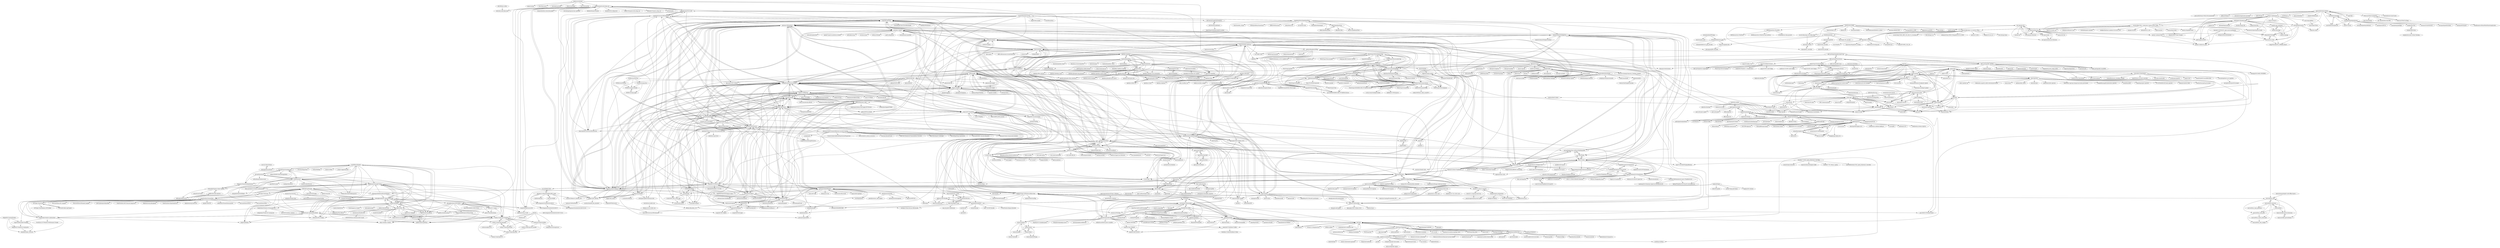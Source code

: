 digraph G {
"microe1/MouseTester" -> "dobragab/MouseTester"
"facebook/openbmc" -> "openbmc/openbmc"
"facebook/openbmc" -> "facebook/fboss" ["e"=1]
"facebook/openbmc" -> "openbmc/docs"
"facebook/openbmc" -> "Intel-BMC/openbmc"
"facebook/openbmc" -> "openbmc/bmcweb"
"facebook/openbmc" -> "facebook/openbmc-linux"
"facebook/openbmc" -> "u-root/u-bmc"
"facebook/openbmc" -> "openbmc/linux"
"facebook/openbmc" -> "Broadcom-Switch/OpenNSL" ["e"=1]
"facebook/openbmc" -> "facebook/openr" ["e"=1]
"facebook/openbmc" -> "facebook/openbmc-uboot"
"facebook/openbmc" -> "DMTF/Redfishtool" ["e"=1]
"facebook/openbmc" -> "ipmitool/ipmitool"
"OpenBoardView/OpenBoardView" -> "inflex/OpenBoardView"
"OpenBoardView/OpenBoardView" -> "inflex/OpenBoardData"
"OpenBoardView/OpenBoardView" -> "whitequark/kicad-boardview" ["e"=1]
"OpenBoardView/OpenBoardView" -> "piernov/OpenBoardView"
"OpenBoardView/OpenBoardView" -> "platomav/MEAnalyzer"
"OpenBoardView/OpenBoardView" -> "bacher09/pwgen-for-bios"
"OpenBoardView/OpenBoardView" -> "cliffordwolf/icestorm" ["e"=1]
"OpenBoardView/OpenBoardView" -> "cnlohr/libsurvive" ["e"=1]
"OpenBoardView/OpenBoardView" -> "gdbinit/firmware_vault"
"OpenBoardView/OpenBoardView" -> "hamishcoleman/thinkpad-ec"
"OpenBoardView/OpenBoardView" -> "lxi-tools/lxi-tools" ["e"=1]
"OpenBoardView/OpenBoardView" -> "blacksphere/blackmagic" ["e"=1]
"OpenBoardView/OpenBoardView" -> "nofeletru/UsbAsp-flash"
"OpenBoardView/OpenBoardView" -> "eez-open/psu-hw"
"OpenBoardView/OpenBoardView" -> "BusPirate/Bus_Pirate" ["e"=1]
"coreboot/coreboot" -> "tianocore/edk2"
"coreboot/coreboot" -> "flashrom/flashrom"
"coreboot/coreboot" -> "osresearch/heads"
"coreboot/coreboot" -> "linuxboot/linuxboot"
"coreboot/coreboot" -> "corna/me_cleaner"
"coreboot/coreboot" -> "merge/skulls"
"coreboot/coreboot" -> "coreboot/seabios"
"coreboot/coreboot" -> "hamishcoleman/thinkpad-ec"
"coreboot/coreboot" -> "platomav/MEAnalyzer"
"coreboot/coreboot" -> "oreboot/oreboot"
"coreboot/coreboot" -> "tianocore/tianocore.github.io"
"coreboot/coreboot" -> "chipsec/chipsec"
"coreboot/coreboot" -> "LongSoft/UEFITool"
"coreboot/coreboot" -> "slimbootloader/slimbootloader"
"coreboot/coreboot" -> "tianocore/edk2-platforms"
"KovaaK/SensitivityMatcher" -> "KovaaK/InterAccel"
"KovaaK/SensitivityMatcher" -> "AltimorTASDK/ClientSettingsEditor"
"KovaaK/SensitivityMatcher" -> "a1xd/rawaccel"
"KovaaK/SensitivityMatcher" -> "Whisperrr/SensitivityRandomizer"
"KovaaK/SensitivityMatcher" -> "VoltaicHQ/Progress-Sheet-Updater"
"KovaaK/SensitivityMatcher" -> "LordOfMice/hidusbf"
"KovaaK/SensitivityMatcher" -> "djdallmann/GamingPCSetup"
"tianocore/tianocore.github.io" -> "tianocore/edk2"
"tianocore/tianocore.github.io" -> "tianocore/edk2-platforms"
"tianocore/tianocore.github.io" -> "LongSoft/UEFITool"
"tianocore/tianocore.github.io" -> "chipsec/chipsec"
"tianocore/tianocore.github.io" -> "tianocore/edk2-staging"
"tianocore/tianocore.github.io" -> "acpica/acpica"
"tianocore/tianocore.github.io" -> "theopolis/uefi-firmware-parser"
"tianocore/tianocore.github.io" -> "jethrogb/uefireverse"
"tianocore/tianocore.github.io" -> "tianocore-training/Tianocore_Training_Contents"
"tianocore/tianocore.github.io" -> "coreboot/coreboot"
"tianocore/tianocore.github.io" -> "slimbootloader/slimbootloader"
"tianocore/tianocore.github.io" -> "JamesAmiTw/ru-uefi"
"tianocore/tianocore.github.io" -> "pbatard/efifs"
"tianocore/tianocore.github.io" -> "openbmc/openbmc"
"tianocore/tianocore.github.io" -> "linuxboot/linuxboot"
"jaromir-sukuba/J-SMU" -> "jaromir-sukuba/vm_mini"
"jaromir-sukuba/J-SMU" -> "joeltroughton/uSMU"
"FOGProject/fogproject" -> "FOGProject/fog-client"
"FOGProject/fogproject" -> "ipxe/ipxe"
"FOGProject/fogproject" -> "veyon/veyon" ["e"=1]
"FOGProject/fogproject" -> "backuppc/backuppc" ["e"=1]
"FOGProject/fogproject" -> "cdadmin/clonedeploy"
"FOGProject/fogproject" -> "FOGProject/fos"
"FOGProject/fogproject" -> "Ylianst/MeshCentral" ["e"=1]
"FOGProject/fogproject" -> "antonym/netboot.xyz" ["e"=1]
"FOGProject/fogproject" -> "glpi-project/glpi" ["e"=1]
"FOGProject/fogproject" -> "pfsense/pfsense" ["e"=1]
"FOGProject/fogproject" -> "bareos/bareos" ["e"=1]
"FOGProject/fogproject" -> "RackTables/racktables" ["e"=1]
"FOGProject/fogproject" -> "UPC/ravada" ["e"=1]
"FOGProject/fogproject" -> "mattieserver/netbox-topology-views" ["e"=1]
"FOGProject/fogproject" -> "netbootxyz/netboot.xyz"
"dvassallo/s3-benchmark" -> "wasabi-tech/s3-benchmark"
"dvassallo/s3-benchmark" -> "minio/warp"
"dvassallo/s3-benchmark" -> "iann0036/AWSConsoleRecorder" ["e"=1]
"dvassallo/s3-benchmark" -> "SummitRoute/aws_breaking_changes" ["e"=1]
"dvassallo/s3-benchmark" -> "intel-cloud/cosbench" ["e"=1]
"dvassallo/s3-benchmark" -> "iann0036/aws-account-controller" ["e"=1]
"dvassallo/s3-benchmark" -> "duo-labs/cloudtracker" ["e"=1]
"dvassallo/s3-benchmark" -> "a-h/dynamocapacity"
"dvassallo/s3-benchmark" -> "peak/s5cmd" ["e"=1]
"dvassallo/s3-benchmark" -> "dvassallo/github-to-ec2-pipeline"
"Whisperrr/SensitivityRandomizer" -> "VoltaicHQ/Progress-Sheet-Updater"
"a1xd/rawaccel" -> "KovaaK/InterAccel"
"a1xd/rawaccel" -> "BoringBoredom/PC-Optimization-Hub"
"a1xd/rawaccel" -> "KovaaK/SensitivityMatcher"
"a1xd/rawaccel" -> "djdallmann/GamingPCSetup"
"a1xd/rawaccel" -> "Whisperrr/SensitivityRandomizer"
"a1xd/rawaccel" -> "LordOfMice/hidusbf"
"a1xd/rawaccel" -> "miniant-git/REAL"
"a1xd/rawaccel" -> "Orbmu2k/nvidiaProfileInspector" ["e"=1]
"a1xd/rawaccel" -> "VoltaicHQ/Progress-Sheet-Updater"
"a1xd/rawaccel" -> "amitxv/EVA"
"a1xd/rawaccel" -> "Zusier/Zusiers-optimization-Batch"
"a1xd/rawaccel" -> "molenzwiebel/Deceive" ["e"=1]
"a1xd/rawaccel" -> "Sporif/dxvk-async" ["e"=1]
"a1xd/rawaccel" -> "weedeej/ValorantCC" ["e"=1]
"a1xd/rawaccel" -> "integralfx/MemTestHelper" ["e"=1]
"andreiw/RaspberryPiPkg" -> "andreiw/rpi3winstuff"
"andreiw/RaspberryPiPkg" -> "WOA-Project/WOA-Deployer-Rpi"
"andreiw/RaspberryPiPkg" -> "tianocore/edk2-platforms"
"andreiw/RaspberryPiPkg" -> "imbushuo/Lumia950XLPkg"
"andreiw/RaspberryPiPkg" -> "imbushuo/NintendoSwitchPkg"
"andreiw/RaspberryPiPkg" -> "WOA-Project/WoA-Installer-Rpi"
"andreiw/RaspberryPiPkg" -> "WOA-Project/Lumia950XLPkg"
"andreiw/RaspberryPiPkg" -> "chainsx/ubuntu64-rpi" ["e"=1]
"andreiw/RaspberryPiPkg" -> "pftf/RPi4" ["e"=1]
"andreiw/RaspberryPiPkg" -> "ms-iot/RPi-UEFI"
"andreiw/RaspberryPiPkg" -> "imbushuo/boot-shim"
"andreiw/RaspberryPiPkg" -> "ReneLergner/WPinternals"
"andreiw/RaspberryPiPkg" -> "andreiw/UefiToolsPkg"
"andreiw/RaspberryPiPkg" -> "SuperJMN/WoA-Installer"
"andreiw/RaspberryPiPkg" -> "nta/dwusb"
"tianocore/edk2" -> "tianocore/tianocore.github.io"
"tianocore/edk2" -> "LongSoft/UEFITool"
"tianocore/edk2" -> "tianocore/edk2-platforms"
"tianocore/edk2" -> "chipsec/chipsec"
"tianocore/edk2" -> "coreboot/coreboot"
"tianocore/edk2" -> "qemu/qemu" ["e"=1]
"tianocore/edk2" -> "theopolis/uefi-firmware-parser"
"tianocore/edk2" -> "ARM-software/arm-trusted-firmware" ["e"=1]
"tianocore/edk2" -> "u-boot/u-boot" ["e"=1]
"tianocore/edk2" -> "acpica/acpica"
"tianocore/edk2" -> "ionescu007/VisualUefi"
"tianocore/edk2" -> "openbmc/openbmc"
"tianocore/edk2" -> "linuxboot/linuxboot"
"tianocore/edk2" -> "slimbootloader/slimbootloader"
"tianocore/edk2" -> "littlekernel/lk" ["e"=1]
"Cr4sh/SmmBackdoor" -> "Cr4sh/PeiBackdoor"
"Cr4sh/SmmBackdoor" -> "jethrogb/uefireverse"
"Cr4sh/SmmBackdoor" -> "theopolis/uefi-firmware-parser"
"Cr4sh/SmmBackdoor" -> "ionescu007/VisualUefi"
"Cr4sh/SmmBackdoor" -> "snare/ida-efiutils"
"Cr4sh/SmmBackdoor" -> "Cr4sh/fwexpl"
"Cr4sh/SmmBackdoor" -> "Cr4sh/s6_pcie_microblaze" ["e"=1]
"Cr4sh/SmmBackdoor" -> "Cr4sh/UEFI_boot_script_expl"
"Cr4sh/SmmBackdoor" -> "Cr4sh/Aptiocalypsis"
"Cr4sh/SmmBackdoor" -> "quarkslab/dreamboot"
"Cr4sh/SmmBackdoor" -> "Cr4sh/ThinkPwn"
"Cr4sh/SmmBackdoor" -> "Cr4sh/smram_parse"
"Cr4sh/SmmBackdoor" -> "binarly-io/efiXplorer"
"Cr4sh/SmmBackdoor" -> "platomav/MEAnalyzer"
"Cr4sh/SmmBackdoor" -> "chipsec/chipsec"
"ptresearch/unME11" -> "corna/me_cleaner"
"ptresearch/unME11" -> "skochinsky/me-tools"
"ptresearch/unME11" -> "platomav/MEAnalyzer"
"ptresearch/unME11" -> "ptresearch/IntelTXE-PoC"
"ptresearch/unME11" -> "platomav/MCExtractor"
"ptresearch/unME11" -> "ptresearch/me-disablement"
"ptresearch/unME11" -> "zamaudio/intelmetool"
"ptresearch/unME11" -> "jethrogb/uefireverse"
"ptresearch/unME11" -> "theopolis/uefi-firmware-parser"
"ptresearch/unME11" -> "platomav/CPUMicrocodes"
"ptresearch/unME11" -> "IllegalArgument/Huffman11"
"ptresearch/unME11" -> "cwerling/psptool"
"ptresearch/unME11" -> "ptresearch/mmdetect"
"ptresearch/unME11" -> "flothrone/bootguard"
"ptresearch/unME11" -> "ptresearch/unME12"
"yeggor/UEFI_RETool" -> "binarly-io/efiXplorer"
"yeggor/UEFI_RETool" -> "theopolis/uefi-firmware-parser"
"yeggor/UEFI_RETool" -> "snare/ida-efiutils"
"yeggor/UEFI_RETool" -> "assafcarlsbad/efi_dxe_emulator"
"yeggor/UEFI_RETool" -> "tandasat/UefiVarMonitor"
"yeggor/UEFI_RETool" -> "DSecurity/efiSeek"
"minio/minio-java" -> "minio/minio-java-rest-example"
"minio/minio-java" -> "minio/minio-go" ["e"=1]
"minio/minio-java" -> "minio/console"
"minio/minio-java" -> "jlefebure/spring-boot-starter-minio"
"minio/minio-java" -> "minio/minio-js"
"minio/minio-java" -> "minio/minio-py"
"minio/minio-java" -> "tuine/minio-multipart-upload"
"minio/minio-java" -> "minio/mc"
"minio/minio-java" -> "nacos-group/nacos-docker" ["e"=1]
"minio/minio-java" -> "minio/minio" ["e"=1]
"minio/minio-java" -> "yuyuanshifu/minio-breakpoint-upload"
"minio/minio-java" -> "minio/warp"
"minio/minio-java" -> "minio/kes"
"minio/minio-java" -> "lets-mica/mica" ["e"=1]
"edk2-porting/renegade-project.org" -> "edk2-porting/WOA-Drivers"
"edk2-porting/renegade-project.org" -> "edk2-porting/edk2-sdm845"
"edk2-porting/renegade-project.org" -> "edk2-porting/edk2-msm8998"
"edk2-porting/renegade-project.org" -> "edk2-porting/linux-snapdragon"
"edk2-porting/renegade-project.org" -> "WOA-Project/Lumia-Drivers"
"ajkhoury/UEFI-Bootkit" -> "quarkslab/dreamboot"
"ajkhoury/UEFI-Bootkit" -> "ionescu007/VisualUefi"
"ajkhoury/UEFI-Bootkit" -> "Mattiwatti/EfiGuard" ["e"=1]
"ajkhoury/UEFI-Bootkit" -> "btbd/umap" ["e"=1]
"LongSoft/UEFITool" -> "chipsec/chipsec"
"LongSoft/UEFITool" -> "platomav/MEAnalyzer"
"LongSoft/UEFITool" -> "theopolis/uefi-firmware-parser"
"LongSoft/UEFITool" -> "tianocore/edk2"
"LongSoft/UEFITool" -> "LongSoft/Universal-IFR-Extractor"
"LongSoft/UEFITool" -> "platomav/MCExtractor"
"LongSoft/UEFITool" -> "platomav/BIOSUtilities"
"LongSoft/UEFITool" -> "jethrogb/uefireverse"
"LongSoft/UEFITool" -> "corna/me_cleaner"
"LongSoft/UEFITool" -> "tianocore/tianocore.github.io"
"LongSoft/UEFITool" -> "donovan6000/Universal-IFR-Extractor" ["e"=1]
"LongSoft/UEFITool" -> "platomav/CPUMicrocodes"
"LongSoft/UEFITool" -> "headkaze/Hackintool" ["e"=1]
"LongSoft/UEFITool" -> "CloverHackyColor/CloverBootloader" ["e"=1]
"LongSoft/UEFITool" -> "datasone/grub-mod-setup_var"
"chipsec/chipsec" -> "LongSoft/UEFITool"
"chipsec/chipsec" -> "theopolis/uefi-firmware-parser"
"chipsec/chipsec" -> "platomav/MEAnalyzer"
"chipsec/chipsec" -> "tianocore/edk2"
"chipsec/chipsec" -> "ufrisk/pcileech" ["e"=1]
"chipsec/chipsec" -> "tianocore/tianocore.github.io"
"chipsec/chipsec" -> "Cr4sh/SmmBackdoor"
"chipsec/chipsec" -> "google/honggfuzz" ["e"=1]
"chipsec/chipsec" -> "joxeankoret/diaphora" ["e"=1]
"chipsec/chipsec" -> "corna/me_cleaner"
"chipsec/chipsec" -> "tandasat/HyperPlatform" ["e"=1]
"chipsec/chipsec" -> "Cr4sh/ThinkPwn"
"chipsec/chipsec" -> "jethrogb/uefireverse"
"chipsec/chipsec" -> "binarly-io/efiXplorer"
"chipsec/chipsec" -> "google/syzkaller" ["e"=1]
"intel/FSP" -> "intel/BCT"
"BoringBoredom/PC-Optimization-Hub" -> "djdallmann/GamingPCSetup"
"BoringBoredom/PC-Optimization-Hub" -> "amitxv/EVA"
"BoringBoredom/PC-Optimization-Hub" -> "Zusier/Zusiers-optimization-Batch"
"BoringBoredom/PC-Optimization-Hub" -> "ArtanisInc/Post-Tweaks" ["e"=1]
"BoringBoredom/PC-Optimization-Hub" -> "miniant-git/REAL"
"BoringBoredom/PC-Optimization-Hub" -> "amitxv/AutoGpuAffinity"
"BoringBoredom/PC-Optimization-Hub" -> "sieger/handbook"
"BoringBoredom/PC-Optimization-Hub" -> "WinTweaks/windows-optimization"
"BoringBoredom/PC-Optimization-Hub" -> "iidanL/InstallWindowsWithoutUSB"
"BoringBoredom/PC-Optimization-Hub" -> "amitxv/PC-Tuning"
"BoringBoredom/PC-Optimization-Hub" -> "BoringBoredom/UEFI-Editor"
"BoringBoredom/PC-Optimization-Hub" -> "couleur-tweak-tips/TweakList"
"BoringBoredom/PC-Optimization-Hub" -> "rahilpathan/Win10Boost" ["e"=1]
"BoringBoredom/PC-Optimization-Hub" -> "SuperStrikEtweaks/Tweaking"
"BoringBoredom/PC-Optimization-Hub" -> "DaddyMadu/Windows10GamingFocus"
"CXWorld/CapFrameX" -> "djdallmann/GamingPCSetup"
"CXWorld/CapFrameX" -> "GPUOpen-Tools/ocat"
"CXWorld/CapFrameX" -> "GameTechDev/PresentMon"
"CXWorld/CapFrameX" -> "BoringBoredom/PC-Optimization-Hub"
"CXWorld/CapFrameX" -> "ArtanisInc/Post-Tweaks" ["e"=1]
"CXWorld/CapFrameX" -> "WinTweaks/windows-optimization"
"CXWorld/CapFrameX" -> "Orbmu2k/nvidiaProfileInspector" ["e"=1]
"CXWorld/CapFrameX" -> "GSDragoon/RadeonSoftwareSlimmer"
"CXWorld/CapFrameX" -> "emoose/DLSSTweaks" ["e"=1]
"CXWorld/CapFrameX" -> "irusanov/ZenTimings" ["e"=1]
"CXWorld/CapFrameX" -> "integralfx/MemTestHelper" ["e"=1]
"CXWorld/CapFrameX" -> "sp00n/corecycler" ["e"=1]
"CXWorld/CapFrameX" -> "Zusier/Zusiers-optimization-Batch"
"CXWorld/CapFrameX" -> "svenmauch/WinSlap" ["e"=1]
"CXWorld/CapFrameX" -> "couleur-tweak-tips/TweakList"
"GPUOpen-Tools/ocat" -> "GameTechDev/PresentMon"
"GPUOpen-Tools/ocat" -> "CXWorld/CapFrameX"
"VoltaicHQ/Progress-Sheet-Updater" -> "riddbtw/kovaaks-playlists"
"VoltaicHQ/Progress-Sheet-Updater" -> "Whisperrr/SensitivityRandomizer"
"VoltaicHQ/Progress-Sheet-Updater" -> "officialpure/Resources"
"VoltaicHQ/Progress-Sheet-Updater" -> "nahuef/statsViewer"
"djdallmann/GamingPCSetup" -> "BoringBoredom/PC-Optimization-Hub"
"djdallmann/GamingPCSetup" -> "amitxv/EVA"
"djdallmann/GamingPCSetup" -> "ArtanisInc/Post-Tweaks" ["e"=1]
"djdallmann/GamingPCSetup" -> "miniant-git/REAL"
"djdallmann/GamingPCSetup" -> "Zusier/Zusiers-optimization-Batch"
"djdallmann/GamingPCSetup" -> "couleur-tweak-tips/TweakList"
"djdallmann/GamingPCSetup" -> "amitxv/PC-Tuning"
"djdallmann/GamingPCSetup" -> "denis-g/windows10-latency-optimization"
"djdallmann/GamingPCSetup" -> "amitxv/AutoGpuAffinity"
"djdallmann/GamingPCSetup" -> "WinTweaks/windows-optimization"
"djdallmann/GamingPCSetup" -> "CXWorld/CapFrameX"
"djdallmann/GamingPCSetup" -> "sieger/handbook"
"djdallmann/GamingPCSetup" -> "Atlas-OS/Atlas-Utilities"
"djdallmann/GamingPCSetup" -> "iidanL/InstallWindowsWithoutUSB"
"djdallmann/GamingPCSetup" -> "spddl/GoInterruptPolicy"
"WOA-Project/WoA-Installer-Rpi" -> "WOA-Project/WOA-Deployer-Rpi"
"WOA-Project/WoA-Installer-Rpi" -> "WOA-Project/guides"
"WOA-Project/WoA-Installer-Rpi" -> "WOA-Project/WOA-Deployer-Lumia"
"WOA-Project/WoA-Installer-Rpi" -> "WOA-Project/Lumia950XLPkg"
"edk2-porting/edk2-sdm845" -> "edk2-porting/WOA-Drivers"
"edk2-porting/edk2-sdm845" -> "edk2-porting/renegade-project.org"
"edk2-porting/edk2-sdm845" -> "edk2-porting/edk2-msm8998"
"edk2-porting/edk2-sdm845" -> "NekokeCore/edk2-dipper"
"edk2-porting/edk2-sdm845" -> "BigfootACA/simple-init"
"edk2-porting/edk2-sdm845" -> "limboemu/limbo" ["e"=1]
"edk2-porting/edk2-sdm845" -> "edk2-porting/linux-snapdragon"
"edk2-porting/edk2-sdm845" -> "tiann/KernelSU" ["e"=1]
"edk2-porting/edk2-sdm845" -> "WOA-Project/Lumia950XLPkg"
"edk2-porting/edk2-sdm845" -> "bkerler/edl" ["e"=1]
"edk2-porting/edk2-sdm845" -> "bkerler/mtkclient" ["e"=1]
"edk2-porting/edk2-sdm845" -> "yc9559/uperf" ["e"=1]
"edk2-porting/edk2-sdm845" -> "cfig/Android_boot_image_editor" ["e"=1]
"edk2-porting/edk2-sdm845" -> "OpenStick/OpenStick" ["e"=1]
"edk2-porting/edk2-sdm845" -> "ptitSeb/box64" ["e"=1]
"ipmitool/ipmitool" -> "openbmc/openbmc"
"ipmitool/ipmitool" -> "kontron/python-ipmi"
"ipmitool/ipmitool" -> "openbmc/docs"
"ipmitool/ipmitool" -> "DMTF/Redfishtool" ["e"=1]
"ipmitool/ipmitool" -> "Intel-BMC/openbmc"
"ipmitool/ipmitool" -> "openbmc/bmcweb"
"ipmitool/ipmitool" -> "facebook/openbmc"
"ipmitool/ipmitool" -> "tianocore/tianocore.github.io"
"ipmitool/ipmitool" -> "vmware/goipmi"
"ipmitool/ipmitool" -> "openstack/virtualbmc"
"ipmitool/ipmitool" -> "ipxe/ipxe"
"ipmitool/ipmitool" -> "dell/iDRAC-Redfish-Scripting" ["e"=1]
"ipmitool/ipmitool" -> "DMTF/python-redfish-library" ["e"=1]
"ipmitool/ipmitool" -> "linux-nvme/nvme-cli" ["e"=1]
"ipmitool/ipmitool" -> "openbmc/linux"
"oreboot/oreboot" -> "rust-osdev/uefi-rs" ["e"=1]
"oreboot/oreboot" -> "rust-osdev/bootloader" ["e"=1]
"oreboot/oreboot" -> "rust-osdev/x86_64" ["e"=1]
"oreboot/oreboot" -> "linuxboot/linuxboot"
"oreboot/oreboot" -> "osresearch/heads"
"oreboot/oreboot" -> "oxidecomputer/hubris" ["e"=1]
"oreboot/oreboot" -> "coreboot/coreboot"
"oreboot/oreboot" -> "Smithay/smithay" ["e"=1]
"oreboot/oreboot" -> "u-root/u-root"
"oreboot/oreboot" -> "intel/rust-hypervisor-firmware" ["e"=1]
"oreboot/oreboot" -> "rust-embedded/riscv" ["e"=1]
"oreboot/oreboot" -> "tock/tock" ["e"=1]
"oreboot/oreboot" -> "intel/cloud-hypervisor" ["e"=1]
"oreboot/oreboot" -> "fishinabarrel/linux-kernel-module-rust" ["e"=1]
"oreboot/oreboot" -> "redox-os/relibc" ["e"=1]
"BoringBoredom/UEFI-Editor" -> "LongSoft/IFRExtractor-RS"
"BoringBoredom/UEFI-Editor" -> "datasone/setup_var.efi"
"BoringBoredom/UEFI-Editor" -> "spddl/GoInterruptPolicy"
"BoringBoredom/UEFI-Editor" -> "amitxv/PC-Tuning"
"BoringBoredom/UEFI-Editor" -> "direstraits96/BIOS-MOD-TOOLS"
"BoringBoredom/UEFI-Editor" -> "amitxv/Service-List-Builder"
"BoringBoredom/UEFI-Editor" -> "spddl/LowAudioLatency"
"BoringBoredom/UEFI-Editor" -> "amitxv/TimerResolution"
"BoringBoredom/UEFI-Editor" -> "amitxv/AutoGpuAffinity"
"BoringBoredom/UEFI-Editor" -> "BoringBoredom/PC-Optimization-Hub"
"BoringBoredom/UEFI-Editor" -> "amitxv/win-wallpaper"
"amitxv/EVA" -> "amitxv/AutoGpuAffinity"
"amitxv/EVA" -> "amitxv/Service-List-Builder"
"amitxv/EVA" -> "djdallmann/GamingPCSetup"
"amitxv/EVA" -> "spddl/GoInterruptPolicy"
"amitxv/EVA" -> "BoringBoredom/PC-Optimization-Hub"
"amitxv/EVA" -> "spddl/LowAudioLatency"
"amitxv/EVA" -> "Zusier/Zusiers-optimization-Batch"
"amitxv/EVA" -> "duckISO/duckISO"
"amitxv/EVA" -> "couleur-tweak-tips/TweakList"
"amitxv/EVA" -> "spddl/AutoGpuAffinity"
"amitxv/EVA" -> "ArtanisInc/Post-Tweaks" ["e"=1]
"amitxv/EVA" -> "amitxv/win-wallpaper"
"amitxv/EVA" -> "rahilpathan/Win10Boost" ["e"=1]
"amitxv/EVA" -> "couleur-tweak-tips/Smoothie"
"amitxv/EVA" -> "Atlas-OS/Atlas-Utilities"
"minio/minio-py" -> "minio/minio-js"
"minio/minio-py" -> "minio/miniobrowser"
"minio/minio-py" -> "minio/mc"
"minio/minio-py" -> "minio/minio-hs"
"minio/minio-py" -> "minio/minio-go" ["e"=1]
"minio/minio-py" -> "minio/console"
"minio/minio-py" -> "minio/minio-service"
"minio/minio-py" -> "minio/s3verify"
"minio/minio-py" -> "minio/minsql"
"minio/minio-py" -> "minio/dsync"
"minio/minio-py" -> "minio/minio-boshrelease"
"minio/minio-py" -> "minio/minfs"
"minio/minio-py" -> "minio/minio-java"
"minio/minio-py" -> "minio/awesome-minio"
"minio/minio-py" -> "minio/doctor"
"Koshak1013/HuananzhiX99_BIOS_mods" -> "miyconst/Mi899"
"Koshak1013/HuananzhiX99_BIOS_mods" -> "BIOS-iEngineer/HUANANZHI-X99-F8"
"Koshak1013/HuananzhiX99_BIOS_mods" -> "xCuri0/ReBarUEFI"
"Koshak1013/HuananzhiX99_BIOS_mods" -> "BIOS-iEngineer/HUANANZHI-X99-TF"
"Koshak1013/HuananzhiX99_BIOS_mods" -> "tarkh/hackintosh"
"Koshak1013/HuananzhiX99_BIOS_mods" -> "mostav02/Remove_IntelME_FPT"
"Koshak1013/HuananzhiX99_BIOS_mods" -> "BIOS-iEngineer/HUANANZHI-X99-F8-2021"
"merge/skulls" -> "hamishcoleman/thinkpad-ec"
"merge/skulls" -> "n4ru/1vyrain"
"merge/skulls" -> "osresearch/heads"
"merge/skulls" -> "gch1p/thinkpad-bios-software-flashing-guide"
"merge/skulls" -> "bibanon/Coreboot-ThinkPads"
"merge/skulls" -> "osresearch/heads-wiki"
"merge/skulls" -> "coreboot/coreboot"
"merge/skulls" -> "n4ru/IVprep"
"merge/skulls" -> "banhbaoxamlan/X230-Hackintosh"
"merge/skulls" -> "corna/me_cleaner"
"merge/skulls" -> "system76/coreboot" ["e"=1]
"merge/skulls" -> "littlegtplr/Hackintosh-X230-macOS"
"merge/skulls" -> "Qubes-Community/Contents" ["e"=1]
"merge/skulls" -> "digmorepaka/thinkpad-firmware-patches"
"merge/skulls" -> "eigenmatt/mec-tools"
"intel-go/cpuid" -> "intel-go/fastjson"
"klauspost/cpuid" -> "intel-go/cpuid"
"klauspost/cpuid" -> "jaypipes/ghw"
"klauspost/cpuid" -> "klauspost/reedsolomon" ["e"=1]
"klauspost/cpuid" -> "klauspost/compress" ["e"=1]
"klauspost/cpuid" -> "klauspost/asmfmt" ["e"=1]
"klauspost/cpuid" -> "mmcloughlin/avo" ["e"=1]
"klauspost/cpuid" -> "denisbrodbeck/machineid"
"klauspost/cpuid" -> "minio/c2goasm" ["e"=1]
"klauspost/cpuid" -> "minio/blake2b-simd"
"klauspost/cpuid" -> "modern-go/reflect2" ["e"=1]
"hamishcoleman/thinkpad-ec" -> "n4ru/1vyrain"
"hamishcoleman/thinkpad-ec" -> "merge/skulls"
"hamishcoleman/thinkpad-ec" -> "gch1p/thinkpad-bios-software-flashing-guide"
"hamishcoleman/thinkpad-ec" -> "eigenmatt/mec-tools"
"hamishcoleman/thinkpad-ec" -> "bibanon/Coreboot-ThinkPads"
"hamishcoleman/thinkpad-ec" -> "osresearch/heads"
"hamishcoleman/thinkpad-ec" -> "n4ru/IVprep"
"hamishcoleman/thinkpad-ec" -> "corna/me_cleaner"
"hamishcoleman/thinkpad-ec" -> "coreboot/coreboot"
"hamishcoleman/thinkpad-ec" -> "iam4722202468/ThinkpadBattery"
"hamishcoleman/thinkpad-ec" -> "digmorepaka/thinkpad-firmware-patches"
"hamishcoleman/thinkpad-ec" -> "banhbaoxamlan/X230-Hackintosh"
"hamishcoleman/thinkpad-ec" -> "platomav/MEAnalyzer"
"hamishcoleman/thinkpad-ec" -> "flashrom/flashrom"
"hamishcoleman/thinkpad-ec" -> "hamishcoleman/thinkpad-dosflash"
"netbootxyz/netboot.xyz" -> "ipxe/ipxe"
"netbootxyz/netboot.xyz" -> "linuxserver/docker-netbootxyz"
"netbootxyz/netboot.xyz" -> "danderson/netboot"
"netbootxyz/netboot.xyz" -> "MeowLove/Network-Reinstall-System-Modify" ["e"=1]
"netbootxyz/netboot.xyz" -> "juanfont/headscale" ["e"=1]
"netbootxyz/netboot.xyz" -> "masonr/yet-another-bench-script" ["e"=1]
"netbootxyz/netboot.xyz" -> "pikvm/pikvm" ["e"=1]
"netbootxyz/netboot.xyz" -> "gravitl/netmaker" ["e"=1]
"netbootxyz/netboot.xyz" -> "userdocs/qbittorrent-nox-static" ["e"=1]
"netbootxyz/netboot.xyz" -> "bohanyang/debi" ["e"=1]
"netbootxyz/netboot.xyz" -> "nitnelave/lldap" ["e"=1]
"netbootxyz/netboot.xyz" -> "goauthentik/authentik" ["e"=1]
"netbootxyz/netboot.xyz" -> "Ylianst/MeshCentral" ["e"=1]
"netbootxyz/netboot.xyz" -> "tonarino/innernet" ["e"=1]
"netbootxyz/netboot.xyz" -> "ngoduykhanh/wireguard-ui" ["e"=1]
"PSPReverse/PSPTool" -> "PSPReverse/PSPEmu"
"PSPReverse/PSPTool" -> "PSPReverse/psp-includes"
"PSPReverse/PSPTool" -> "theopolis/uefi-firmware-parser"
"PSPReverse/PSPTool" -> "PSPReverse/psp-docs"
"corna/me_cleaner" -> "ptresearch/unME11"
"corna/me_cleaner" -> "osresearch/heads"
"corna/me_cleaner" -> "LongSoft/UEFITool"
"corna/me_cleaner" -> "platomav/MEAnalyzer"
"corna/me_cleaner" -> "coreboot/coreboot"
"corna/me_cleaner" -> "hamishcoleman/thinkpad-ec"
"corna/me_cleaner" -> "xoreaxeaxeax/sandsifter" ["e"=1]
"corna/me_cleaner" -> "chipsec/chipsec"
"corna/me_cleaner" -> "evilsocket/opensnitch" ["e"=1]
"corna/me_cleaner" -> "merge/skulls"
"corna/me_cleaner" -> "speed47/spectre-meltdown-checker" ["e"=1]
"corna/me_cleaner" -> "pyllyukko/user.js" ["e"=1]
"corna/me_cleaner" -> "asciimoo/searx" ["e"=1]
"corna/me_cleaner" -> "netblue30/firejail" ["e"=1]
"corna/me_cleaner" -> "gnif/LookingGlass" ["e"=1]
"pbatard/uefi-simple" -> "utshina/uefi-simple"
"gch1p/thinkpad-bios-software-flashing-guide" -> "n4ru/IVprep"
"gch1p/thinkpad-bios-software-flashing-guide" -> "n4ru/1vyrain"
"gch1p/thinkpad-bios-software-flashing-guide" -> "hamishcoleman/thinkpad-ec"
"gch1p/thinkpad-bios-software-flashing-guide" -> "merge/skulls"
"n4ru/1vyrain" -> "hamishcoleman/thinkpad-ec"
"n4ru/1vyrain" -> "n4ru/IVprep"
"n4ru/1vyrain" -> "gch1p/thinkpad-bios-software-flashing-guide"
"n4ru/1vyrain" -> "merge/skulls"
"n4ru/1vyrain" -> "banhbaoxamlan/X230-Hackintosh"
"n4ru/1vyrain" -> "bibanon/Coreboot-ThinkPads"
"n4ru/1vyrain" -> "digmorepaka/thinkpad-firmware-patches"
"n4ru/1vyrain" -> "mighildotcom/X230-Hackintosh"
"n4ru/1vyrain" -> "osresearch/heads"
"n4ru/1vyrain" -> "iam4722202468/ThinkpadBattery"
"n4ru/1vyrain" -> "littlegtplr/Hackintosh-X230-macOS"
"n4ru/1vyrain" -> "coreboot/coreboot"
"n4ru/1vyrain" -> "corna/me_cleaner"
"n4ru/1vyrain" -> "malekhr/t430-macos"
"n4ru/1vyrain" -> "drasbeck/macos-thinkpad-t430"
"u-root/u-root" -> "linuxboot/linuxboot"
"u-root/u-root" -> "osresearch/heads"
"u-root/u-root" -> "gokrazy/gokrazy" ["e"=1]
"u-root/u-root" -> "u-root/u-bmc"
"u-root/u-root" -> "insomniacslk/dhcp" ["e"=1]
"u-root/u-root" -> "icexin/eggos" ["e"=1]
"u-root/u-root" -> "ycoroneos/G.E.R.T" ["e"=1]
"u-root/u-root" -> "oreboot/oreboot"
"u-root/u-root" -> "linuxboot/book"
"u-root/u-root" -> "rtr7/router7" ["e"=1]
"u-root/u-root" -> "coredhcp/coredhcp" ["e"=1]
"u-root/u-root" -> "linuxboot/fiano"
"u-root/u-root" -> "google/nftables" ["e"=1]
"u-root/u-root" -> "mmcloughlin/avo" ["e"=1]
"u-root/u-root" -> "coreboot/coreboot"
"bowlofstew/rootkit.com" -> "fdiskyou/www.rootkit.com"
"bowlofstew/rootkit.com" -> "m0n0ph1/Win64-Rovnix-VBR-Bootkit"
"amitxv/AutoGpuAffinity" -> "spddl/AutoGpuAffinity"
"amitxv/AutoGpuAffinity" -> "amitxv/Service-List-Builder"
"amitxv/AutoGpuAffinity" -> "spddl/GoInterruptPolicy"
"miniant-git/REAL" -> "djdallmann/GamingPCSetup"
"miniant-git/REAL" -> "BoringBoredom/PC-Optimization-Hub"
"miniant-git/REAL" -> "amitxv/EVA"
"miniant-git/REAL" -> "FunOrange/osu-trainer" ["e"=1]
"miniant-git/REAL" -> "Milkitic/KeyASIO.Net"
"miniant-git/REAL" -> "amitxv/AutoGpuAffinity"
"miniant-git/REAL" -> "LordOfMice/hidusbf"
"miniant-git/REAL" -> "spddl/GoInterruptPolicy"
"miniant-git/REAL" -> "abstrakt8/rewind" ["e"=1]
"miniant-git/REAL" -> "amitxv/TimerResolution"
"miniant-git/REAL" -> "ArtanisInc/Post-Tweaks" ["e"=1]
"miniant-git/REAL" -> "spddl/AutoGpuAffinity"
"miniant-git/REAL" -> "spddl/LowAudioLatency"
"miniant-git/REAL" -> "DaddyMadu/Windows10GamingFocus"
"miniant-git/REAL" -> "hawku/TabletDriver" ["e"=1]
"spddl/AutoGpuAffinity" -> "spddl/GoInterruptPolicy"
"bacher09/pwgen-for-bios" -> "let-def/insydious"
"bacher09/pwgen-for-bios" -> "dogbert/bios-pwgen"
"bacher09/pwgen-for-bios" -> "OpenBoardView/OpenBoardView"
"bacher09/pwgen-for-bios" -> "platomav/BIOSUtilities"
"bacher09/pwgen-for-bios" -> "platomav/MCExtractor"
"bacher09/pwgen-for-bios" -> "theopolis/uefi-firmware-parser"
"bacher09/pwgen-for-bios" -> "LongSoft/UEFITool"
"bacher09/pwgen-for-bios" -> "LongSoft/InsydeImageExtractor"
"bacher09/pwgen-for-bios" -> "ValdikSS/Super-UEFIinSecureBoot-Disk"
"bacher09/pwgen-for-bios" -> "platomav/MEAnalyzer"
"bacher09/pwgen-for-bios" -> "ISpillMyDrink/UEFI-Repair-Guide"
"bacher09/pwgen-for-bios" -> "iSECPartners/jailbreak-Windows"
"jaypipes/ghw" -> "zcalusic/sysinfo"
"jaypipes/ghw" -> "klauspost/cpuid"
"jaypipes/ghw" -> "diskfs/go-diskfs" ["e"=1]
"jaypipes/ghw" -> "shirou/gopsutil" ["e"=1]
"jaypipes/ghw" -> "digitalocean/go-smbios"
"jaypipes/ghw" -> "yumaojun03/dmidecode"
"jaypipes/ghw" -> "coreos/go-systemd" ["e"=1]
"jaypipes/ghw" -> "jedib0t/go-pretty" ["e"=1]
"jaypipes/ghw" -> "denisbrodbeck/machineid"
"jaypipes/ghw" -> "elastic/go-sysinfo"
"jaypipes/ghw" -> "containerd/cgroups" ["e"=1]
"jaypipes/ghw" -> "iamacarpet/go-win64api" ["e"=1]
"jaypipes/ghw" -> "goki/gi" ["e"=1]
"jaypipes/ghw" -> "yahoo/vssh" ["e"=1]
"jaypipes/ghw" -> "lxn/win" ["e"=1]
"banhbaoxamlan/X230-Hackintosh" -> "littlegtplr/Hackintosh-X230-macOS"
"banhbaoxamlan/X230-Hackintosh" -> "muhrizki1996/Hackintosh-Lenovo-ThinkPad-X230"
"banhbaoxamlan/X230-Hackintosh" -> "migftw/X230-Hackintosh"
"banhbaoxamlan/X230-Hackintosh" -> "mighildotcom/X230-Hackintosh"
"banhbaoxamlan/X230-Hackintosh" -> "n4ru/1vyrain"
"banhbaoxamlan/X230-Hackintosh" -> "chris1111/Patch-HD4000-Monterey" ["e"=1]
"banhbaoxamlan/X230-Hackintosh" -> "markxsq/X230-Monterey-OpenCore-Hackintosh-EFI"
"banhbaoxamlan/X230-Hackintosh" -> "n4ru/IVprep"
"banhbaoxamlan/X230-Hackintosh" -> "MSzturc/ThinkpadAssistant" ["e"=1]
"banhbaoxamlan/X230-Hackintosh" -> "b-ggs/x220-hackintosh" ["e"=1]
"banhbaoxamlan/X230-Hackintosh" -> "kikileaf/ThinkPad-X230-MacOS-with-OpenCore"
"banhbaoxamlan/X230-Hackintosh" -> "Koloses/x230-macOS-OpenCore"
"banhbaoxamlan/X230-Hackintosh" -> "zhen-zen/YogaSMC" ["e"=1]
"banhbaoxamlan/X230-Hackintosh" -> "Bizzaro/x230-osx"
"banhbaoxamlan/X230-Hackintosh" -> "akimitwo/hackintosh"
"ChrisRfr/Win10XPE" -> "slorelee/wimbuilder2"
"ChrisRfr/Win10XPE" -> "pebakery/pebakery"
"ChrisRfr/Win10XPE" -> "a1ive/grub2-filemanager"
"ChrisRfr/Win10XPE" -> "gus33000/UUPMediaCreator" ["e"=1]
"ChrisRfr/Win10XPE" -> "abbodi1406/WHD" ["e"=1]
"ChrisRfr/Win10XPE" -> "svenmauch/WinSlap" ["e"=1]
"ChrisRfr/Win10XPE" -> "PhoenixPE/PhoenixPE"
"ChrisRfr/Win10XPE" -> "WinClassic/SimpleClassicTheme" ["e"=1]
"ChrisRfr/Win10XPE" -> "ventoy/wimiso"
"ChrisRfr/Win10XPE" -> "nguyentumine/AIO-Boot"
"ChrisRfr/Win10XPE" -> "Hofknecht/SystemTrayMenu" ["e"=1]
"ChrisRfr/Win10XPE" -> "ipxe/wimboot"
"coreos/grub" -> "rhboot/grub2"
"WOA-Project/Lumia950XLPkg" -> "WOA-Project/Lumia-Drivers"
"WOA-Project/Lumia950XLPkg" -> "WOA-Project/WOA-Deployer-Lumia"
"WOA-Project/Lumia950XLPkg" -> "WOA-Project/MSM8994-8992-NT-ARM64-Drivers"
"WOA-Project/Lumia950XLPkg" -> "ADeltaX/MobileShell"
"WOA-Project/Lumia950XLPkg" -> "imbushuo/NintendoSwitchPkg"
"WOA-Project/Lumia950XLPkg" -> "ReneLergner/WPinternals"
"WOA-Project/Lumia950XLPkg" -> "rickliu2000/Lumia930Pkg"
"WOA-Project/Lumia950XLPkg" -> "WOA-Project/WOA-Deployer"
"joeycastillo/Sensor-Watch" -> "carrotIndustries/pluto"
"joeycastillo/Sensor-Watch" -> "travisgoodspeed/goodwatch"
"joeycastillo/Sensor-Watch" -> "carrotIndustries/pluto-fw"
"joeycastillo/Sensor-Watch" -> "jaromir-sukuba/nvm"
"joeycastillo/Sensor-Watch" -> "mitxela/kicad-round-tracks" ["e"=1]
"joeycastillo/Sensor-Watch" -> "westonb/little-bee-B1"
"joeycastillo/Sensor-Watch" -> "joeycastillo/Sensor-Watch-Documentation"
"joeycastillo/Sensor-Watch" -> "jakkra/ZSWatch" ["e"=1]
"joeycastillo/Sensor-Watch" -> "newaetech/chipshouter-picoemp" ["e"=1]
"joeycastillo/Sensor-Watch" -> "sqfmi/Watchy" ["e"=1]
"joeycastillo/Sensor-Watch" -> "Ottercast/OtterCastAudioV2"
"joeycastillo/Sensor-Watch" -> "ra3xdh/qucs_s" ["e"=1]
"joeycastillo/Sensor-Watch" -> "joeycastillo/libros"
"joeycastillo/Sensor-Watch" -> "gregdavill/KiBuzzard" ["e"=1]
"joeycastillo/Sensor-Watch" -> "oxplot/fpx" ["e"=1]
"denis-g/windows10-latency-optimization" -> "Zusier/Zusiers-optimization-Batch"
"denis-g/windows10-latency-optimization" -> "WinTweaks/windows-optimization"
"denis-g/windows10-latency-optimization" -> "djdallmann/GamingPCSetup"
"rhboot/shim" -> "rhboot/efibootmgr"
"rhboot/shim" -> "pbatard/efifs"
"rhboot/shim" -> "rhboot/grub2"
"rhboot/shim" -> "rhboot/efivar"
"rhboot/shim" -> "lcp/mokutil"
"rhboot/shim" -> "ValdikSS/Super-UEFIinSecureBoot-Disk"
"rhboot/shim" -> "andreiw/UefiToolsPkg"
"rhboot/shim" -> "rhboot/pesign"
"rhboot/shim" -> "jyao1/EdkiiShellTool"
"rhboot/shim" -> "mjg59/shim"
"rhboot/shim" -> "tpm2-software/tpm2-tools" ["e"=1]
"rhboot/shim" -> "theopolis/uefi-firmware-parser"
"rhboot/shim" -> "acpica/acpica"
"rhboot/shim" -> "slimbootloader/slimbootloader"
"lacymorrow/crossover" -> "notpeelz/reshade-xhair"
"lacymorrow/crossover" -> "BoringBoredom/PC-Optimization-Hub"
"lacymorrow/crossover" -> "gmastergreatee/ExternalCrosshairOverlay"
"flashrom/flashrom" -> "coreboot/coreboot"
"flashrom/flashrom" -> "setarcos/ch341prog"
"flashrom/flashrom" -> "theopolis/uefi-firmware-parser"
"flashrom/flashrom" -> "nofeletru/UsbAsp-flash"
"flashrom/flashrom" -> "platomav/MCExtractor"
"flashrom/flashrom" -> "LongSoft/UEFITool"
"flashrom/flashrom" -> "LongSoft/IFRExtractor-RS"
"flashrom/flashrom" -> "bibanon/Coreboot-ThinkPads"
"flashrom/flashrom" -> "platomav/MEAnalyzer"
"flashrom/flashrom" -> "boseji/CH341-Store"
"flashrom/flashrom" -> "platomav/BIOSUtilities"
"flashrom/flashrom" -> "dword1511/stm32-vserprog"
"flashrom/flashrom" -> "u-root/u-bmc"
"flashrom/flashrom" -> "chipsec/chipsec"
"flashrom/flashrom" -> "rhboot/efivar"
"hakuna-m/wubiuefi" -> "popey/unsnap" ["e"=1]
"hakuna-m/wubiuefi" -> "bcbc/Wubi-move"
"hakuna-m/wubiuefi" -> "datasone/grub-mod-setup_var"
"hakuna-m/wubiuefi" -> "cairoshell/cairoshell" ["e"=1]
"hakuna-m/wubiuefi" -> "nguyentumine/AIO-Boot"
"hakuna-m/wubiuefi" -> "a1ive/grub2-filemanager"
"hakuna-m/wubiuefi" -> "Nihlus/Launchpad" ["e"=1]
"hakuna-m/wubiuefi" -> "otya128/winevdm" ["e"=1]
"binarly-io/efiXplorer" -> "yeggor/UEFI_RETool"
"binarly-io/efiXplorer" -> "can1357/NtRays" ["e"=1]
"binarly-io/efiXplorer" -> "ioncodes/idacode" ["e"=1]
"binarly-io/efiXplorer" -> "yeggor/uefi_retool"
"binarly-io/efiXplorer" -> "al3xtjames/ghidra-firmware-utils" ["e"=1]
"binarly-io/efiXplorer" -> "theopolis/uefi-firmware-parser"
"binarly-io/efiXplorer" -> "DSecurity/efiSeek"
"binarly-io/efiXplorer" -> "tandasat/kraft_dinner"
"binarly-io/efiXplorer" -> "airbus-cert/ttddbg" ["e"=1]
"binarly-io/efiXplorer" -> "linuxboot/fiano"
"binarly-io/efiXplorer" -> "googleprojectzero/TinyInst" ["e"=1]
"binarly-io/efiXplorer" -> "snare/ida-efiutils"
"binarly-io/efiXplorer" -> "platomav/BIOSUtilities"
"binarly-io/efiXplorer" -> "wallds/NoVmpy" ["e"=1]
"binarly-io/efiXplorer" -> "SentineLabs/AlphaGolang" ["e"=1]
"ionescu007/VisualUefi" -> "ajkhoury/UEFI-Bootkit"
"ionescu007/VisualUefi" -> "jethrogb/uefireverse"
"ionescu007/VisualUefi" -> "btbd/umap" ["e"=1]
"ionescu007/VisualUefi" -> "quarkslab/dreamboot"
"ionescu007/VisualUefi" -> "Cr4sh/SmmBackdoor"
"ionescu007/VisualUefi" -> "LongSoft/CrScreenshotDxe"
"ionescu007/VisualUefi" -> "Mattiwatti/EfiGuard" ["e"=1]
"ionescu007/VisualUefi" -> "SamuelTulach/efi-memory" ["e"=1]
"ionescu007/VisualUefi" -> "andreiw/UefiToolsPkg"
"ionescu007/VisualUefi" -> "fpmurphy/UEFI-Utilities-2019"
"ionescu007/VisualUefi" -> "theopolis/uefi-firmware-parser"
"ionescu007/VisualUefi" -> "can1357/ByePg" ["e"=1]
"ionescu007/VisualUefi" -> "TheCruZ/EFI_Driver_Access" ["e"=1]
"ionescu007/VisualUefi" -> "snare/ida-efiutils"
"ionescu007/VisualUefi" -> "pbatard/efifs"
"peterbjornx/meloader" -> "peterbjornx/meimagetool"
"peterbjornx/meloader" -> "peterbjornx/me_sa86_exploit"
"peterbjornx/meloader" -> "kakaroto/MFSUtil"
"ptresearch/IntelTXE-PoC" -> "peterbjornx/meloader"
"ptresearch/IntelTXE-PoC" -> "platomav/MEAnalyzer"
"ptresearch/IntelTXE-PoC" -> "cwerling/psptool"
"ptresearch/IntelTXE-PoC" -> "kakaroto/MFSUtil"
"ptresearch/IntelTXE-PoC" -> "RUB-SysSec/Microcode"
"ptresearch/IntelTXE-PoC" -> "gamozolabs/applepie" ["e"=1]
"ptresearch/IntelTXE-PoC" -> "theopolis/uefi-firmware-parser"
"ptresearch/IntelTXE-PoC" -> "Cr4sh/fwexpl"
"ptresearch/IntelTXE-PoC" -> "skochinsky/me-tools"
"ptresearch/IntelTXE-PoC" -> "embedi/meloader"
"ptresearch/IntelTXE-PoC" -> "chip-red-pill/IntelTXE-PoC"
"ptresearch/IntelTXE-PoC" -> "ionescu007/hdk" ["e"=1]
"ptresearch/IntelTXE-PoC" -> "wbenny/ia32-doc" ["e"=1]
"ptresearch/IntelTXE-PoC" -> "ptresearch/unME11"
"ptresearch/IntelTXE-PoC" -> "chip-red-pill/crbus_scripts"
"Cr4sh/fwexpl" -> "Cr4sh/Aptiocalypsis"
"Cr4sh/fwexpl" -> "Cr4sh/PeiBackdoor"
"Cr4sh/fwexpl" -> "Cr4sh/UEFI_boot_script_expl"
"Cr4sh/fwexpl" -> "Cr4sh/smram_parse"
"minio/minio-js" -> "minio/minio-py"
"minio/minio-js" -> "minio/console"
"minio/minio-js" -> "minio/minio-operator"
"minio/minio-js" -> "minio/minio-service"
"minio/minio-js" -> "minio/thumbnailer"
"minio/minio-js" -> "minio/mc"
"minio/minio-js" -> "minio/minio-java"
"advanced-threat-research/firmware-security-training" -> "advanced-threat-research/efi-whitelist"
"advanced-threat-research/firmware-security-training" -> "REhints/Publications"
"advanced-threat-research/firmware-security-training" -> "Cr4sh/smram_parse"
"advanced-threat-research/firmware-security-training" -> "Fuzion24/AndroidKernelExploitationPlayground" ["e"=1]
"advanced-threat-research/firmware-security-training" -> "sam-b/windows_kernel_resources" ["e"=1]
"advanced-threat-research/firmware-security-training" -> "jethrogb/uefireverse"
"advanced-threat-research/firmware-security-training" -> "mwrlabs/KernelFuzzer" ["e"=1]
"advanced-threat-research/firmware-security-training" -> "flothrone/bootguard"
"advanced-threat-research/firmware-security-training" -> "CHEF-KOCH/Android-Vulnerabilities-Overview" ["e"=1]
"advanced-threat-research/firmware-security-training" -> "Billy-Ellis/Exploit-Challenges" ["e"=1]
"advanced-threat-research/firmware-security-training" -> "DhavalKapil/heap-exploitation" ["e"=1]
"advanced-threat-research/firmware-security-training" -> "Microsoft/MSRC-Security-Research" ["e"=1]
"advanced-threat-research/firmware-security-training" -> "google/pawn"
"google/pawn" -> "LongSoft/InsydeImageExtractor"
"n4ru/IVprep" -> "gch1p/thinkpad-bios-software-flashing-guide"
"n4ru/IVprep" -> "n4ru/1vyrain"
"minio/operator" -> "minio/console"
"minio/operator" -> "minio/directpv"
"minio/operator" -> "spotahome/redis-operator" ["e"=1]
"minio/operator" -> "kubernetes-sigs/sig-storage-local-static-provisioner" ["e"=1]
"minio/operator" -> "minio/kes"
"minio/operator" -> "mongodb/mongodb-kubernetes-operator" ["e"=1]
"minio/operator" -> "metallb/metallb" ["e"=1]
"minio/operator" -> "zalando/postgres-operator" ["e"=1]
"minio/operator" -> "OT-CONTAINER-KIT/redis-operator" ["e"=1]
"minio/operator" -> "goharbor/harbor-helm" ["e"=1]
"minio/operator" -> "rancher/local-path-provisioner" ["e"=1]
"minio/operator" -> "kube-vip/kube-vip" ["e"=1]
"minio/operator" -> "kubernetes-sigs/nfs-subdir-external-provisioner" ["e"=1]
"minio/operator" -> "minio/charts"
"minio/operator" -> "grafana/helm-charts" ["e"=1]
"zcalusic/sysinfo" -> "elastic/go-sysinfo"
"zcalusic/sysinfo" -> "jaypipes/ghw"
"zcalusic/sysinfo" -> "iamacarpet/go-win64api" ["e"=1]
"zcalusic/sysinfo" -> "ochapman/godmi"
"nofeletru/UsbAsp-flash" -> "boseji/CH341-Store"
"nofeletru/UsbAsp-flash" -> "setarcos/ch341prog"
"nofeletru/UsbAsp-flash" -> "flashrom/flashrom"
"nofeletru/UsbAsp-flash" -> "LongSoft/UEFITool"
"nofeletru/UsbAsp-flash" -> "platomav/MEAnalyzer"
"nofeletru/UsbAsp-flash" -> "platomav/BIOSUtilities"
"nofeletru/UsbAsp-flash" -> "platomav/CPUMicrocodes"
"nofeletru/UsbAsp-flash" -> "LongSoft/FD44Editor"
"nofeletru/UsbAsp-flash" -> "platomav/MCExtractor"
"nofeletru/UsbAsp-flash" -> "McMCCRU/SNANDer"
"nofeletru/UsbAsp-flash" -> "LongSoft/FTK"
"nofeletru/UsbAsp-flash" -> "dword1511/stm32-vserprog"
"nofeletru/UsbAsp-flash" -> "amitesh-singh/FASTUSBasp"
"nofeletru/UsbAsp-flash" -> "iceman1001/ChameleonMini-rebooted" ["e"=1]
"nofeletru/UsbAsp-flash" -> "wagiminator/ATmega-Soldering-Station" ["e"=1]
"Cr4sh/ThinkPwn" -> "Cr4sh/fwexpl"
"Cr4sh/ThinkPwn" -> "Cr4sh/PeiBackdoor"
"Cr4sh/ThinkPwn" -> "Cr4sh/Aptiocalypsis"
"Cr4sh/ThinkPwn" -> "Cr4sh/SmmBackdoor"
"Cr4sh/ThinkPwn" -> "theopolis/uefi-firmware-parser"
"Cr4sh/ThinkPwn" -> "Cr4sh/UEFI_boot_script_expl"
"Cr4sh/ThinkPwn" -> "Cr4sh/openreil" ["e"=1]
"Cr4sh/ThinkPwn" -> "platomav/MEAnalyzer"
"Cr4sh/ThinkPwn" -> "skochinsky/me-tools"
"Cr4sh/ThinkPwn" -> "jethrogb/uefireverse"
"Cr4sh/ThinkPwn" -> "chipsec/chipsec"
"Cr4sh/ThinkPwn" -> "REhints/Publications"
"Cr4sh/ThinkPwn" -> "ptresearch/IntelTXE-PoC"
"Cr4sh/ThinkPwn" -> "snare/ida-efiutils"
"Cr4sh/ThinkPwn" -> "platomav/MCExtractor"
"hamba/avro" -> "actgardner/gogen-avro"
"hamba/avro" -> "riferrei/srclient"
"hamba/avro" -> "linkedin/goavro"
"hamba/avro" -> "nrwiersma/avro-benchmarks"
"hamba/avro" -> "heetch/avro"
"minio/console" -> "minio/operator"
"minio/console" -> "minio/mc"
"minio/console" -> "minio/kes"
"minio/console" -> "minio/warp"
"minio/console" -> "minio/docs"
"minio/console" -> "minio/sidekick"
"minio/console" -> "minio/minio-js"
"minio/console" -> "minio/minio-py"
"minio/console" -> "minio/direct-csi"
"minio/console" -> "minio/minio-go" ["e"=1]
"minio/console" -> "rzrbld/adminio-ui"
"minio/console" -> "minio/minio-java"
"riferrei/srclient" -> "hamba/avro"
"riferrei/srclient" -> "actgardner/gogen-avro"
"rzrbld/adminio-ui" -> "rzrbld/adminio-api"
"platomav/MCExtractor" -> "platomav/CPUMicrocodes"
"platomav/MCExtractor" -> "platomav/MEAnalyzer"
"platomav/MCExtractor" -> "platomav/BIOSUtilities"
"platomav/MCExtractor" -> "theopolis/uefi-firmware-parser"
"platomav/MCExtractor" -> "skochinsky/me-tools"
"platomav/MCExtractor" -> "LongSoft/UEFITool"
"platomav/MCExtractor" -> "intel/Intel-Linux-Processor-Microcode-Data-Files"
"platomav/MCExtractor" -> "LongSoft/Universal-IFR-Extractor"
"platomav/MCExtractor" -> "LongSoft/FD44Editor"
"platomav/MCExtractor" -> "LongSoft/InsydeImageExtractor"
"platomav/MCExtractor" -> "ptresearch/unME11"
"platomav/MCExtractor" -> "ptresearch/IntelTXE-PoC"
"platomav/MCExtractor" -> "flashrom/flashrom"
"platomav/MCExtractor" -> "jethrogb/uefireverse"
"platomav/MCExtractor" -> "donovan6000/Universal-IFR-Extractor" ["e"=1]
"osresearch/heads" -> "merge/skulls"
"osresearch/heads" -> "corna/me_cleaner"
"osresearch/heads" -> "coreboot/coreboot"
"osresearch/heads" -> "linuxboot/linuxboot"
"osresearch/heads" -> "hamishcoleman/thinkpad-ec"
"osresearch/heads" -> "u-root/u-root"
"osresearch/heads" -> "osresearch/heads-wiki"
"osresearch/heads" -> "osresearch/safeboot"
"osresearch/heads" -> "oreboot/oreboot"
"osresearch/heads" -> "platomav/MEAnalyzer"
"osresearch/heads" -> "chipsec/chipsec"
"osresearch/heads" -> "u-root/u-bmc"
"osresearch/heads" -> "n4ru/1vyrain"
"osresearch/heads" -> "gch1p/thinkpad-bios-software-flashing-guide"
"osresearch/heads" -> "QubesOS/qubes-doc" ["e"=1]
"minio/mc" -> "minio/minio-go" ["e"=1]
"minio/mc" -> "minio/console"
"minio/mc" -> "minio/minio" ["e"=1]
"minio/mc" -> "minio/minio-py"
"minio/mc" -> "minio/warp"
"minio/mc" -> "minio/sidekick"
"minio/mc" -> "minio/operator"
"minio/mc" -> "minio/kes"
"minio/mc" -> "minio/minio-js"
"minio/mc" -> "s3git/s3git"
"minio/mc" -> "klauspost/reedsolomon" ["e"=1]
"minio/mc" -> "minio/minio-java"
"minio/mc" -> "kahing/goofys" ["e"=1]
"minio/mc" -> "minio/awesome-minio"
"minio/mc" -> "vmware-tanzu/velero" ["e"=1]
"GSDragoon/RadeonSoftwareSlimmer" -> "amitxv/PC-Tuning"
"GSDragoon/RadeonSoftwareSlimmer" -> "djdallmann/GamingPCSetup"
"GSDragoon/RadeonSoftwareSlimmer" -> "BoringBoredom/PC-Optimization-Hub"
"GSDragoon/RadeonSoftwareSlimmer" -> "irusanov/ZenTimings" ["e"=1]
"WOA-Project/WOA-Deployer-Rpi" -> "WOA-Project/WoA-Installer-Rpi"
"WOA-Project/WOA-Deployer-Rpi" -> "WOA-Project/guides"
"WOA-Project/WOA-Deployer-Rpi" -> "WOA-Project/WoA-Installer"
"WOA-Project/WOA-Deployer-Rpi" -> "andreiw/RaspberryPiPkg"
"WOA-Project/WOA-Deployer-Rpi" -> "WOA-Project/WOA-Deployer-Lumia"
"WOA-Project/WOA-Deployer-Rpi" -> "worproject/RPi-Windows-Drivers" ["e"=1]
"WOA-Project/WOA-Deployer-Rpi" -> "pftf/RPi4" ["e"=1]
"WOA-Project/WOA-Deployer-Rpi" -> "WOA-Project/WOA-Deployer"
"WOA-Project/WOA-Deployer-Rpi" -> "WOA-Project/Lumia950XLPkg"
"WOA-Project/WOA-Deployer-Rpi" -> "SuperJMN/Deployer"
"WOA-Project/WOA-Deployer-Rpi" -> "FydeOS/chromium_os_for_raspberry_pi" ["e"=1]
"WOA-Project/WOA-Deployer-Rpi" -> "FydeOS/chromium_os-raspberry_pi" ["e"=1]
"WOA-Project/WOA-Deployer-Rpi" -> "WOA-Project/MSM8994-8992-NT-ARM64-Drivers"
"WOA-Project/WOA-Deployer-Rpi" -> "ADeltaX/MobileShell"
"WOA-Project/WOA-Deployer-Rpi" -> "ReneLergner/WPinternals"
"digitalocean/go-smbios" -> "yumaojun03/dmidecode"
"denisbrodbeck/machineid" -> "hyperboloide/lk"
"denisbrodbeck/machineid" -> "klauspost/cpuid"
"denisbrodbeck/machineid" -> "iamacarpet/go-win64api" ["e"=1]
"denisbrodbeck/machineid" -> "jaypipes/ghw"
"denisbrodbeck/machineid" -> "amenzhinsky/go-memexec"
"denisbrodbeck/machineid" -> "josephspurrier/goversioninfo" ["e"=1]
"denisbrodbeck/machineid" -> "Tarik02/machineid"
"denisbrodbeck/machineid" -> "ochapman/godmi"
"denisbrodbeck/machineid" -> "inconshreveable/go-update" ["e"=1]
"REhints/BlackHat_2017" -> "embedi/meitools"
"REhints/BlackHat_2017" -> "tomrus88/Universal-IFR-Extractor"
"gdbinit/firmware_vault" -> "gdbinit/EFISwissKnife"
"gdbinit/firmware_vault" -> "sadponyguerillaboy/Swift-Apple-EFI-Patcher"
"gdbinit/firmware_vault" -> "skochinsky/me-tools"
"gdbinit/firmware_vault" -> "snare/ida-efiutils"
"gdbinit/firmware_vault" -> "jethrogb/uefireverse"
"gdbinit/firmware_vault" -> "advanced-threat-research/efi-whitelist"
"gdbinit/firmware_vault" -> "IllegalArgument/Huffman11"
"gdbinit/firmware_vault" -> "flothrone/bootguard"
"gdbinit/firmware_vault" -> "erikberglund/AppleNVRAM"
"cwerling/psptool" -> "ptresearch/IntelTXE-PoC"
"linuxboot/book" -> "linuxboot/linuxboot"
"linuxboot/book" -> "systemboot/systemboot" ["e"=1]
"Kistler-Group/sdbus-cpp" -> "openbmc/sdbusplus"
"Kistler-Group/sdbus-cpp" -> "martinhaefner/simppl"
"Kistler-Group/sdbus-cpp" -> "dbus-cxx/dbus-cxx"
"Kistler-Group/sdbus-cpp" -> "makercrew/dbus-sample"
"bbogush/nand_programmer" -> "dword1511/stm32-vserprog"
"bbogush/nand_programmer" -> "McMCCRU/SNANDer"
"bbogush/nand_programmer" -> "hackpascal/ufprog"
"RUB-SysSec/Microcode" -> "ptresearch/IntelTXE-PoC"
"WOA-Project/SurfaceDuo-Drivers" -> "WOA-Project/SurfaceDuoPkg"
"WOA-Project/SurfaceDuo-Drivers" -> "WOA-Project/SurfaceDuo-Guides"
"WOA-Project/SurfaceDuo-Drivers" -> "BigfootACA/simple-init"
"WOA-Project/SurfaceDuo-Drivers" -> "imbushuo/DeviceTreeBus"
"WOA-Project/SurfaceDuoPkg" -> "WOA-Project/SurfaceDuo-Drivers"
"WOA-Project/SurfaceDuoPkg" -> "WOA-Project/SurfaceDuo-Guides"
"WOA-Project/SurfaceDuoPkg" -> "imbushuo/DeviceTreeBus"
"WOA-Project/SurfaceDuoPkg" -> "BigfootACA/simple-init"
"WOA-Project/SurfaceDuoPkg" -> "sunflower2333/MU-sm8150pkg"
"mighildotcom/X230-Hackintosh" -> "littlegtplr/Hackintosh-X230-macOS"
"mighildotcom/X230-Hackintosh" -> "mighildotcom/X230T-Hackintosh"
"Ottercast/OtterCastAudioV2" -> "Ottercast/OtterCastAmp"
"Ottercast/OtterCastAudioV2" -> "Jana-Marie/laemp"
"Ottercast/OtterCastAudioV2" -> "Jan--Henrik/Otter-Iron-PRO" ["e"=1]
"ReneLergner/WPinternals" -> "WOA-Project/WOA-Deployer-Lumia"
"ReneLergner/WPinternals" -> "imbushuo/Lumia950XLPkg"
"ReneLergner/WPinternals" -> "SuperJMN/WoA-Installer"
"ReneLergner/WPinternals" -> "WOA-Project/Lumia-Drivers"
"ReneLergner/WPinternals" -> "WOA-Project/Lumia950XLPkg"
"ReneLergner/WPinternals" -> "ADeltaX/MobileShell"
"ReneLergner/WPinternals" -> "gus33000/InteropTools"
"ReneLergner/WPinternals" -> "gus33000/MSM8994-8992-NT-ARM64-Drivers"
"ReneLergner/WPinternals" -> "ReneLergner/Patcher"
"ReneLergner/WPinternals" -> "imbushuo/boot-shim"
"ReneLergner/WPinternals" -> "rickliu2000/Lumia930Pkg"
"ReneLergner/WPinternals" -> "gus33000/GetLumiaBSP"
"ReneLergner/WPinternals" -> "gus33000/UUPMediaCreator" ["e"=1]
"ReneLergner/WPinternals" -> "WOA-Project/MSM8994-8992-NT-ARM64-Drivers"
"ReneLergner/WPinternals" -> "gus33000/img2ffu"
"quarkslab/dreamboot" -> "ajkhoury/UEFI-Bootkit"
"quarkslab/dreamboot" -> "m0n0ph1/Win64-Rovnix-VBR-Bootkit"
"quarkslab/dreamboot" -> "nyx0/Rovnix"
"quarkslab/dreamboot" -> "ionescu007/VisualUefi"
"quarkslab/dreamboot" -> "isislab/Fentanyl" ["e"=1]
"quarkslab/dreamboot" -> "dude719/UEFI-Bootkit"
"quarkslab/dreamboot" -> "Cr4sh/WindowsRegistryRootkit" ["e"=1]
"miyconst/Mi899" -> "Koshak1013/HuananzhiX99_BIOS_mods"
"miyconst/Mi899" -> "BIOS-iEngineer/HUANANZHI-X99-F8"
"nyx0/Rovnix" -> "nyx0/KINS" ["e"=1]
"chip-red-pill/IntelTXE-PoC" -> "chip-red-pill/crbus_scripts"
"chip-red-pill/IntelTXE-PoC" -> "chip-red-pill/glm-ucode"
"chip-red-pill/crbus_scripts" -> "chip-red-pill/IntelTXE-PoC"
"chip-red-pill/crbus_scripts" -> "chip-red-pill/glm-ucode"
"chip-red-pill/glm-ucode" -> "chip-red-pill/crbus_scripts"
"chip-red-pill/glm-ucode" -> "chip-red-pill/IntelTXE-PoC"
"chip-red-pill/glm-ucode" -> "ptresearch/IntelME-JTAG"
"chip-red-pill/glm-ucode" -> "chip-red-pill/uCodeDisasm" ["e"=1]
"chip-red-pill/glm-ucode" -> "embedi/meitools"
"REhints/Publications" -> "flothrone/bootguard"
"REhints/Publications" -> "REhints/BlackHat_2017"
"REhints/Publications" -> "advanced-threat-research/efi-whitelist"
"REhints/Publications" -> "Cr4sh/PeiBackdoor"
"REhints/Publications" -> "advanced-threat-research/firmware-security-training"
"EEVengers/ThunderScope" -> "tom66/scopy_hardware"
"EEVengers/ThunderScope" -> "jaromir-sukuba/nvm"
"EEVengers/ThunderScope" -> "westonb/little-bee-B1"
"EEVengers/ThunderScope" -> "tom66/scopy-fpga"
"EEVengers/ThunderScope" -> "jaromir-sukuba/J-SMU"
"EEVengers/ThunderScope" -> "zscircuits/zs1100a"
"EEVengers/ThunderScope" -> "circuitvalley/USB_C_Industrial_Camera_FPGA_USB3"
"EEVengers/ThunderScope" -> "greatscottgadgets/luna" ["e"=1]
"EEVengers/ThunderScope" -> "jankae/LCR" ["e"=1]
"EEVengers/ThunderScope" -> "gusmanb/logicanalyzer" ["e"=1]
"EEVengers/ThunderScope" -> "xtoolbox/TeenyUSB" ["e"=1]
"EEVengers/ThunderScope" -> "joeltroughton/uSMU"
"EEVengers/ThunderScope" -> "jankae/LibreVNA" ["e"=1]
"EEVengers/ThunderScope" -> "eez-open/modular-psu"
"EEVengers/ThunderScope" -> "MulinGROUP/QUARK"
"imbushuo/NintendoSwitchPkg" -> "imbushuo/PrimeG2Pkg"
"imbushuo/NintendoSwitchPkg" -> "WOA-Project/Lumia950XLPkg"
"imbushuo/NintendoSwitchPkg" -> "imbushuo/Coreboot"
"platomav/MEAnalyzer" -> "platomav/MCExtractor"
"platomav/MEAnalyzer" -> "platomav/CPUMicrocodes"
"platomav/MEAnalyzer" -> "platomav/BIOSUtilities"
"platomav/MEAnalyzer" -> "skochinsky/me-tools"
"platomav/MEAnalyzer" -> "theopolis/uefi-firmware-parser"
"platomav/MEAnalyzer" -> "LongSoft/UEFITool"
"platomav/MEAnalyzer" -> "ptresearch/unME11"
"platomav/MEAnalyzer" -> "ptresearch/IntelTXE-PoC"
"platomav/MEAnalyzer" -> "chipsec/chipsec"
"platomav/MEAnalyzer" -> "jethrogb/uefireverse"
"platomav/MEAnalyzer" -> "corna/me_cleaner"
"platomav/MEAnalyzer" -> "LongSoft/Universal-IFR-Extractor"
"platomav/MEAnalyzer" -> "Cr4sh/SmmBackdoor"
"platomav/MEAnalyzer" -> "Cr4sh/ThinkPwn"
"platomav/MEAnalyzer" -> "Cr4sh/PeiBackdoor"
"minio/dsync" -> "minio/s3verify"
"minio/dsync" -> "minio/m3"
"s3git/s3git" -> "s3git/s3git-go"
"s3git/s3git" -> "minio/awesome-minio"
"s3git/s3git" -> "minio/blake2b-simd"
"s3git/s3git" -> "minio/minfs"
"s3git/s3git" -> "minio/sidekick"
"s3git/s3git" -> "minio/sha256-simd" ["e"=1]
"s3git/s3git" -> "minio/s3verify"
"s3git/s3git" -> "minio/dsync"
"s3git/s3git" -> "minio/mc"
"s3git/s3git" -> "uber-common/cpustat" ["e"=1]
"s3git/s3git" -> "minio/concert"
"s3git/s3git" -> "redspread/spread" ["e"=1]
"s3git/s3git" -> "minio/doctor"
"s3git/s3git" -> "minio/minsql"
"s3git/s3git" -> "knq/chromedp" ["e"=1]
"slorelee/wimbuilder2" -> "ChrisRfr/Win10XPE"
"slorelee/wimbuilder2" -> "slorelee/PExplorer"
"slorelee/wimbuilder2" -> "chenall/grub4dos"
"slorelee/wimbuilder2" -> "a1ive/grub2-filemanager"
"slorelee/wimbuilder2" -> "EdgelessPE/Edgeless" ["e"=1]
"slorelee/wimbuilder2" -> "Cnotech/Edgeless-Project"
"slorelee/wimbuilder2" -> "M2Team/NSudo" ["e"=1]
"slorelee/wimbuilder2" -> "pebakery/pebakery"
"slorelee/wimbuilder2" -> "nguyentumine/AIO-Boot"
"slorelee/wimbuilder2" -> "teasiu/slitaz5cn"
"slorelee/wimbuilder2" -> "abbodi1406/WHD" ["e"=1]
"slorelee/wimbuilder2" -> "a1ive/grub"
"hyperboloide/lk" -> "SaturnsVoid/SimpleLicensing"
"acpica/acpica" -> "qword-os/lai" ["e"=1]
"acpica/acpica" -> "tianocore/tianocore.github.io"
"acpica/acpica" -> "tianocore/edk2-staging"
"acpica/acpica" -> "tianocore/edk2-platforms"
"acpica/acpica" -> "acidanthera/audk"
"acpica/acpica" -> "slimbootloader/slimbootloader"
"acpica/acpica" -> "pdoane/osdev" ["e"=1]
"acpica/acpica" -> "RehabMan/OS-X-MaciASL-patchmatic" ["e"=1]
"acpica/acpica" -> "managarm/mlibc" ["e"=1]
"acpica/acpica" -> "uefitech/resources"
"acpica/acpica" -> "microsoft/mu_plus"
"acpica/acpica" -> "tianocore-training/Presentation_FW"
"acpica/acpica" -> "tianocore/edk2"
"acpica/acpica" -> "rhboot/shim"
"platomav/CPUMicrocodes" -> "platomav/MCExtractor"
"platomav/CPUMicrocodes" -> "platomav/MEAnalyzer"
"platomav/CPUMicrocodes" -> "platomav/BIOSUtilities"
"platomav/CPUMicrocodes" -> "intel/Intel-Linux-Processor-Microcode-Data-Files"
"platomav/CPUMicrocodes" -> "LongSoft/UEFITool"
"platomav/CPUMicrocodes" -> "theopolis/uefi-firmware-parser"
"platomav/CPUMicrocodes" -> "ptresearch/IntelTXE-PoC"
"platomav/CPUMicrocodes" -> "ptresearch/unME11"
"platomav/CPUMicrocodes" -> "skochinsky/me-tools"
"platomav/CPUMicrocodes" -> "nofeletru/UsbAsp-flash"
"platomav/CPUMicrocodes" -> "damnnfo/DeskMini-110-COM" ["e"=1]
"platomav/CPUMicrocodes" -> "binarly-io/efiXplorer"
"platomav/CPUMicrocodes" -> "xCuri0/ReBarUEFI"
"platomav/CPUMicrocodes" -> "LongSoft/Universal-IFR-Extractor"
"eronnen/procmon-parser" -> "SilverTuxedo/keval"
"theopolis/uefi-firmware-parser" -> "jethrogb/uefireverse"
"theopolis/uefi-firmware-parser" -> "snare/ida-efiutils"
"theopolis/uefi-firmware-parser" -> "platomav/MEAnalyzer"
"theopolis/uefi-firmware-parser" -> "yeggor/UEFI_RETool"
"theopolis/uefi-firmware-parser" -> "Cr4sh/SmmBackdoor"
"theopolis/uefi-firmware-parser" -> "platomav/MCExtractor"
"theopolis/uefi-firmware-parser" -> "LongSoft/UEFITool"
"theopolis/uefi-firmware-parser" -> "platomav/BIOSUtilities"
"theopolis/uefi-firmware-parser" -> "skochinsky/me-tools"
"theopolis/uefi-firmware-parser" -> "binarly-io/efiXplorer"
"theopolis/uefi-firmware-parser" -> "chipsec/chipsec"
"theopolis/uefi-firmware-parser" -> "ionescu007/VisualUefi"
"theopolis/uefi-firmware-parser" -> "DSecurity/efiSeek"
"theopolis/uefi-firmware-parser" -> "LongSoft/Universal-IFR-Extractor"
"theopolis/uefi-firmware-parser" -> "LongSoft/CrScreenshotDxe"
"jethrogb/uefireverse" -> "theopolis/uefi-firmware-parser"
"jethrogb/uefireverse" -> "snare/ida-efiutils"
"jethrogb/uefireverse" -> "gdbinit/EFISwissKnife"
"jethrogb/uefireverse" -> "Cr4sh/SmmBackdoor"
"jethrogb/uefireverse" -> "ionescu007/VisualUefi"
"jethrogb/uefireverse" -> "flothrone/bootguard"
"jethrogb/uefireverse" -> "skochinsky/me-tools"
"jethrogb/uefireverse" -> "linuxboot/fiano"
"jethrogb/uefireverse" -> "donovan6000/Universal-IFR-Extractor" ["e"=1]
"jethrogb/uefireverse" -> "yeggor/UEFI_RETool"
"jethrogb/uefireverse" -> "gdbinit/firmware_vault"
"jethrogb/uefireverse" -> "advanced-threat-research/efi-whitelist"
"jethrogb/uefireverse" -> "DSecurity/efiSeek"
"jethrogb/uefireverse" -> "G33KatWork/EFIPWN"
"jethrogb/uefireverse" -> "LongSoft/CrScreenshotDxe"
"tianocore/edk2-platforms" -> "tianocore/edk2-staging"
"tianocore/edk2-platforms" -> "tianocore/tianocore.github.io"
"tianocore/edk2-platforms" -> "tianocore/edk2"
"tianocore/edk2-platforms" -> "pftf/RPi4" ["e"=1]
"tianocore/edk2-platforms" -> "IntelFsp/FSP"
"tianocore/edk2-platforms" -> "slimbootloader/slimbootloader"
"tianocore/edk2-platforms" -> "theopolis/uefi-firmware-parser"
"tianocore/edk2-platforms" -> "tianocore-training/Tianocore_Training_Contents"
"tianocore/edk2-platforms" -> "andreiw/UefiToolsPkg"
"tianocore/edk2-platforms" -> "tianocore-docs/Docs"
"tianocore/edk2-platforms" -> "andreiw/RaspberryPiPkg"
"tianocore/edk2-platforms" -> "microsoft/mu_plus"
"tianocore/edk2-platforms" -> "intel/FSP"
"tianocore/edk2-platforms" -> "acpica/acpica"
"tianocore/edk2-platforms" -> "ms-iot/RPi-UEFI"
"gdbinit/EFISwissKnife" -> "snare/ida-efiutils"
"snare/ida-efiutils" -> "gdbinit/EFISwissKnife"
"snare/ida-efiutils" -> "jethrogb/uefireverse"
"snare/ida-efiutils" -> "theopolis/uefi-firmware-parser"
"snare/ida-efiutils" -> "danse-macabre/ida-efitools"
"snare/ida-efiutils" -> "yeggor/UEFI_RETool"
"snare/ida-efiutils" -> "al3xtjames/ghidra-firmware-utils" ["e"=1]
"snare/ida-efiutils" -> "skochinsky/me-tools"
"snare/ida-efiutils" -> "G33KatWork/EFIPWN"
"snare/ida-efiutils" -> "DSecurity/efiSeek"
"snare/ida-efiutils" -> "embedi/meloader"
"snare/ida-efiutils" -> "Cr4sh/SmmBackdoor"
"snare/ida-efiutils" -> "WilliamLeara/BasicInputOutput"
"snare/ida-efiutils" -> "gdbinit/firmware_vault"
"andreiw/UefiToolsPkg" -> "fpmurphy/UEFI-Utilities-2019"
"andreiw/UefiToolsPkg" -> "fpmurphy/UEFI-Utilities-2016"
"andreiw/UefiToolsPkg" -> "andreiw/tinycc"
"andreiw/UefiToolsPkg" -> "theopolis/uefi-spider"
"kontron/python-ipmi" -> "openstack/pyghmi"
"platomav/BIOSUtilities" -> "platomav/MCExtractor"
"platomav/BIOSUtilities" -> "platomav/MEAnalyzer"
"platomav/BIOSUtilities" -> "platomav/CPUMicrocodes"
"platomav/BIOSUtilities" -> "theopolis/uefi-firmware-parser"
"platomav/BIOSUtilities" -> "yeggor/UEFI_RETool"
"platomav/BIOSUtilities" -> "LongSoft/Universal-IFR-Extractor"
"platomav/BIOSUtilities" -> "datasone/grub-mod-setup_var"
"platomav/BIOSUtilities" -> "binarly-io/efiXplorer"
"platomav/BIOSUtilities" -> "LongSoft/UEFITool"
"platomav/BIOSUtilities" -> "JamesAmiTw/ru-uefi"
"platomav/BIOSUtilities" -> "DSecurity/efiSeek"
"platomav/BIOSUtilities" -> "mostav02/Remove_IntelME_FPT"
"platomav/BIOSUtilities" -> "skochinsky/me-tools"
"platomav/BIOSUtilities" -> "LongSoft/PFSExtractor"
"platomav/BIOSUtilities" -> "ISpillMyDrink/UEFI-Repair-Guide"
"BIOS-iEngineer/HUANANZHI-X99-F8" -> "BIOS-iEngineer/HUANANZHI-X99-TF"
"BIOS-iEngineer/HUANANZHI-X99-F8" -> "BIOS-iEngineer/HUANANZHI-X99-F8-2021"
"BIOS-iEngineer/HUANANZHI-X99-TF" -> "BIOS-iEngineer/HUANANZHI-X99-TF-2021"
"polarsignals/arcticdb" -> "segmentio/parquet-go"
"polarsignals/arcticdb" -> "efficientgo/e2e"
"polarsignals/arcticdb" -> "parca-dev/parca-agent" ["e"=1]
"polarsignals/arcticdb" -> "pyrra-dev/pyrra" ["e"=1]
"polarsignals/arcticdb" -> "polarsignals/epimetheus"
"ValdikSS/Super-UEFIinSecureBoot-Disk" -> "a1ive/grub"
"ValdikSS/Super-UEFIinSecureBoot-Disk" -> "pbatard/efifs"
"ValdikSS/Super-UEFIinSecureBoot-Disk" -> "a1ive/grub2-filemanager"
"ValdikSS/Super-UEFIinSecureBoot-Disk" -> "SamuelTulach/efi-memory" ["e"=1]
"ValdikSS/Super-UEFIinSecureBoot-Disk" -> "rhboot/shim"
"ValdikSS/Super-UEFIinSecureBoot-Disk" -> "tandasat/MiniVisorPkg" ["e"=1]
"ValdikSS/Super-UEFIinSecureBoot-Disk" -> "ajkhoury/UEFI-Bootkit"
"ValdikSS/Super-UEFIinSecureBoot-Disk" -> "Mattiwatti/EfiGuard" ["e"=1]
"ValdikSS/Super-UEFIinSecureBoot-Disk" -> "theopolis/uefi-firmware-parser"
"ValdikSS/Super-UEFIinSecureBoot-Disk" -> "andreiw/UefiToolsPkg"
"ValdikSS/Super-UEFIinSecureBoot-Disk" -> "nguyentumine/AIO-Boot"
"ValdikSS/Super-UEFIinSecureBoot-Disk" -> "chenall/grub4dos"
"ValdikSS/Super-UEFIinSecureBoot-Disk" -> "ionescu007/VisualUefi"
"ValdikSS/Super-UEFIinSecureBoot-Disk" -> "ventoy/vtoyboot"
"ValdikSS/Super-UEFIinSecureBoot-Disk" -> "platomav/MCExtractor"
"circuitvalley/USB_C_Industrial_Camera_FPGA_USB3" -> "circuitvalley/mipi_csi_receiver_FPGA"
"circuitvalley/USB_C_Industrial_Camera_FPGA_USB3" -> "jaromir-sukuba/nvm"
"circuitvalley/USB_C_Industrial_Camera_FPGA_USB3" -> "EEVengers/ThunderScope"
"circuitvalley/USB_C_Industrial_Camera_FPGA_USB3" -> "mjbots/moteus" ["e"=1]
"circuitvalley/USB_C_Industrial_Camera_FPGA_USB3" -> "Spirit532/studio_mic"
"circuitvalley/USB_C_Industrial_Camera_FPGA_USB3" -> "imihajlow/ethernet-to-spi"
"circuitvalley/USB_C_Industrial_Camera_FPGA_USB3" -> "greatscottgadgets/luna" ["e"=1]
"circuitvalley/USB_C_Industrial_Camera_FPGA_USB3" -> "azonenberg/pcb-checklist" ["e"=1]
"circuitvalley/USB_C_Industrial_Camera_FPGA_USB3" -> "Neumi/ethersweep"
"circuitvalley/USB_C_Industrial_Camera_FPGA_USB3" -> "gregdavill/advent-calendar-of-circuits-2020" ["e"=1]
"circuitvalley/USB_C_Industrial_Camera_FPGA_USB3" -> "zscircuits/zs1100a"
"circuitvalley/USB_C_Industrial_Camera_FPGA_USB3" -> "mangopi-sbc/MQ" ["e"=1]
"circuitvalley/USB_C_Industrial_Camera_FPGA_USB3" -> "korken89/ovio_core"
"circuitvalley/USB_C_Industrial_Camera_FPGA_USB3" -> "newaetech/chipwhisperer-husky" ["e"=1]
"circuitvalley/USB_C_Industrial_Camera_FPGA_USB3" -> "eez-open/modular-psu"
"jaromir-sukuba/nvm" -> "joeltroughton/uSMU"
"jaromir-sukuba/nvm" -> "jaromir-sukuba/J-SMU"
"jaromir-sukuba/nvm" -> "jaromir-sukuba/vm_mini"
"jaromir-sukuba/nvm" -> "newaetech/chipwhisperer-husky" ["e"=1]
"jaromir-sukuba/nvm" -> "westonb/little-bee-B1"
"jaromir-sukuba/nvm" -> "zscircuits/zs1100a"
"jaromir-sukuba/nvm" -> "wasp-os/wasp-os" ["e"=1]
"jaromir-sukuba/nvm" -> "oxda/usb-cereal" ["e"=1]
"jaromir-sukuba/nvm" -> "marcoreps/ADRmu"
"jaromir-sukuba/nvm" -> "EEVengers/ThunderScope"
"edk2-porting/WOA-Drivers" -> "edk2-porting/edk2-sdm845"
"edk2-porting/WOA-Drivers" -> "edk2-porting/edk2-msm8998"
"edk2-porting/WOA-Drivers" -> "edk2-porting/renegade-project.org"
"edk2-porting/WOA-Drivers" -> "edk2-porting/edk2-msm"
"edk2-porting/WOA-Drivers" -> "edk2-porting/linux-snapdragon"
"edk2-porting/WOA-Drivers" -> "BigfootACA/simple-init"
"edk2-porting/WOA-Drivers" -> "WOA-Project/SurfaceDuoPkg"
"edk2-porting/WOA-Drivers" -> "map220v/MiPad5-Drivers"
"edk2-porting/WOA-Drivers" -> "WOA-Project/Lumia-Drivers"
"edk2-porting/WOA-Drivers" -> "WOA-Project/Lumia950XLPkg"
"edk2-porting/WOA-Drivers" -> "map220v/edk2-a72q"
"LordOfMice/hidusbf" -> "chrizonix/XInputTest"
"LordOfMice/hidusbf" -> "djdallmann/GamingPCSetup"
"LordOfMice/hidusbf" -> "miniant-git/REAL"
"LordOfMice/hidusbf" -> "BoringBoredom/PC-Optimization-Hub"
"LordOfMice/hidusbf" -> "dobragab/MouseTester"
"LordOfMice/hidusbf" -> "Zusier/Zusiers-optimization-Batch"
"LordOfMice/hidusbf" -> "a1xd/rawaccel"
"LordOfMice/hidusbf" -> "amitxv/AutoGpuAffinity"
"LordOfMice/hidusbf" -> "Orbmu2k/nvidiaProfileInspector" ["e"=1]
"LordOfMice/hidusbf" -> "spddl/GoInterruptPolicy"
"LordOfMice/hidusbf" -> "ViGEm/HidHide" ["e"=1]
"LordOfMice/hidusbf" -> "vadash/1000hz"
"LordOfMice/hidusbf" -> "KovaaK/SensitivityMatcher"
"LordOfMice/hidusbf" -> "denis-g/windows10-latency-optimization"
"LordOfMice/hidusbf" -> "project-slippi/Ishiiruka" ["e"=1]
"dobragab/MouseTester" -> "microe1/MouseTester"
"edk2-porting/edk2-msm8998" -> "edk2-porting/WOA-Drivers"
"edk2-porting/edk2-msm8998" -> "lumingyu0423/edk2-MSM8998"
"ykfre/BsodSurvivor" -> "SilverTuxedo/keval"
"ykfre/BsodSurvivor" -> "amiryeshurun/HyperWin"
"ykfre/BsodSurvivor" -> "tandasat/kraft_dinner"
"u-root/u-bmc" -> "bmc-toolbox/bmclib"
"u-root/u-bmc" -> "linuxboot/fiano"
"pbatard/uefi-ntfs" -> "pbatard/efifs"
"pbatard/uefi-ntfs" -> "theopolis/uefi-firmware-parser"
"pbatard/uefi-ntfs" -> "pbatard/UEFI-Shell"
"pbatard/uefi-ntfs" -> "rhboot/shim"
"pbatard/uefi-ntfs" -> "pbatard/ntfs-3g"
"pbatard/uefi-ntfs" -> "jethrogb/uefireverse"
"pbatard/uefi-ntfs" -> "LongSoft/UEFITool"
"pbatard/uefi-ntfs" -> "ValdikSS/Super-UEFIinSecureBoot-Disk"
"pbatard/uefi-ntfs" -> "andreiw/UefiToolsPkg"
"pbatard/uefi-ntfs" -> "pbatard/libwdi" ["e"=1]
"pbatard/uefi-ntfs" -> "platomav/CPUMicrocodes"
"pbatard/uefi-ntfs" -> "pbatard/uefi-simple"
"pbatard/uefi-ntfs" -> "platomav/BIOSUtilities"
"pbatard/uefi-ntfs" -> "fpmurphy/UEFI-Utilities"
"WOA-Project/WOA-Deployer-Lumia" -> "WOA-Project/Lumia950XLPkg"
"WOA-Project/WOA-Deployer-Lumia" -> "ReneLergner/WPinternals"
"WOA-Project/WOA-Deployer-Lumia" -> "WOA-Project/MSM8994-8992-NT-ARM64-Drivers"
"WOA-Project/WOA-Deployer-Lumia" -> "ADeltaX/MobileShell"
"WOA-Project/WOA-Deployer-Lumia" -> "WOA-Project/Lumia-Drivers"
"WOA-Project/WOA-Deployer-Lumia" -> "SuperJMN/WoA-Installer"
"WOA-Project/WOA-Deployer-Lumia" -> "WOA-Project/guides"
"WOA-Project/WOA-Deployer-Lumia" -> "imbushuo/Lumia950XLPkg"
"WOA-Project/WOA-Deployer-Lumia" -> "WOA-Project/woadialer"
"WOA-Project/WOA-Deployer-Lumia" -> "WOA-Project/WOA-Deployer-Rpi"
"WOA-Project/WOA-Deployer-Lumia" -> "WOA-Project/WoA-Installer-Rpi"
"WOA-Project/WOA-Deployer-Lumia" -> "gus33000/MSM8994-8992-NT-ARM64-Drivers"
"WOA-Project/WOA-Deployer-Lumia" -> "WOA-Project/WOA-Deployer"
"WOA-Project/WOA-Deployer-Lumia" -> "gus33000/InteropTools"
"WOA-Project/WOA-Deployer-Lumia" -> "gus33000/UUPMediaCreator" ["e"=1]
"danderson/netboot" -> "ns1/waitron"
"danderson/netboot" -> "tinkerbell/boots" ["e"=1]
"danderson/netboot" -> "tinkerbell/tink" ["e"=1]
"danderson/netboot" -> "metal3-io/baremetal-operator" ["e"=1]
"danderson/netboot" -> "coredhcp/coredhcp" ["e"=1]
"danderson/netboot" -> "DSpeichert/netbootd"
"danderson/netboot" -> "pin/tftp" ["e"=1]
"danderson/netboot" -> "viralpoetry/packer-bare-metal"
"danderson/netboot" -> "ipxe/ipxe"
"danderson/netboot" -> "digitalrebar/provision" ["e"=1]
"danderson/netboot" -> "netbootxyz/netboot.xyz"
"bcattle/hardh264" -> "ultraembedded/core_jpeg"
"bcattle/hardh264" -> "Bearzeng/h.265_encoder"
"bcattle/hardh264" -> "freecores/jpegencode"
"bcattle/hardh264" -> "aiminickwong/H264"
"bcattle/hardh264" -> "daveshah1/CSI2Rx"
"circuitvalley/mipi_csi_receiver_FPGA" -> "circuitvalley/USB_C_Industrial_Camera_FPGA_USB3"
"circuitvalley/mipi_csi_receiver_FPGA" -> "circuitvalley/mipi_dsi_bridge_fpga"
"circuitvalley/mipi_csi_receiver_FPGA" -> "daveshah1/CSI2Rx"
"circuitvalley/mipi_csi_receiver_FPGA" -> "circuitvalley/USB3_MIPI_CSI2_RX_V2_Crosslink_NX"
"circuitvalley/mipi_csi_receiver_FPGA" -> "hdl-util/mipi-csi-2"
"circuitvalley/mipi_csi_receiver_FPGA" -> "VideoGPU/MIPI_CSI2_TX"
"circuitvalley/mipi_csi_receiver_FPGA" -> "rellimmot/Sony-IMX219-Raspberry-Pi-V2-CMOS"
"circuitvalley/mipi_csi_receiver_FPGA" -> "gatecat/CSI2Rx"
"circuitvalley/mipi_csi_receiver_FPGA" -> "stevenbell/csirx"
"circuitvalley/mipi_csi_receiver_FPGA" -> "hellgate202/csi2_rx"
"circuitvalley/mipi_csi_receiver_FPGA" -> "hdl-util/mipi-demo"
"circuitvalley/mipi_csi_receiver_FPGA" -> "bcattle/hardh264"
"f0e/blur" -> "couleur-tweak-tips/Smoothie"
"f0e/blur" -> "f0e/blurGUI"
"f0e/blur" -> "couleur-tweak-tips/Moony"
"f0e/blur" -> "couleur-tweak-tips/TweakList"
"f0e/blur" -> "couleurm/couleurstoolbox"
"f0e/blur" -> "vladaad/discordcompressor"
"JamesAmiTw/ru-uefi" -> "LongSoft/Universal-IFR-Extractor"
"JamesAmiTw/ru-uefi" -> "donovan6000/Universal-IFR-Extractor" ["e"=1]
"JamesAmiTw/ru-uefi" -> "datasone/grub-mod-setup_var"
"JamesAmiTw/ru-uefi" -> "uefitech/resources"
"JamesAmiTw/ru-uefi" -> "fpmurphy/UEFI-Utilities-2019"
"JamesAmiTw/ru-uefi" -> "fpmurphy/UEFI-Utilities"
"ventoy/vtoyboot" -> "ventoy/vhdiso"
"ventoy/vtoyboot" -> "ventoy/vdiskchain"
"ventoy/vtoyboot" -> "ventoy/backend"
"ventoy/vtoyboot" -> "ventoy/wimiso"
"minio/cookbook" -> "minio/spark-select"
"minio/cookbook" -> "minio/awesome-minio"
"minio/cookbook" -> "minio/sidekick"
"minio/cookbook" -> "minio/minio-operator"
"minio/cookbook" -> "minio/minio-service"
"eez-open/psu-hw" -> "eez-open/psu-firmware"
"eez-open/psu-hw" -> "eez-open/modular-psu"
"eez-open/psu-hw" -> "eez-open/studio"
"eez-open/psu-hw" -> "eez-open/modular-psu-firmware"
"eez-open/psu-hw" -> "loxodes/vna" ["e"=1]
"eez-open/psu-hw" -> "kanflo/opendps" ["e"=1]
"Cr4sh/UEFI_boot_script_expl" -> "Cr4sh/smram_parse"
"Cr4sh/UEFI_boot_script_expl" -> "Cr4sh/Aptiocalypsis"
"openbmc/openbmc" -> "openbmc/docs"
"openbmc/openbmc" -> "facebook/openbmc"
"openbmc/openbmc" -> "ipmitool/ipmitool"
"openbmc/openbmc" -> "openbmc/bmcweb"
"openbmc/openbmc" -> "Intel-BMC/openbmc"
"openbmc/openbmc" -> "u-root/u-bmc"
"openbmc/openbmc" -> "openbmc/linux"
"openbmc/openbmc" -> "tianocore/tianocore.github.io"
"openbmc/openbmc" -> "openbmc/openbmc-test-automation"
"openbmc/openbmc" -> "tianocore/edk2"
"openbmc/openbmc" -> "openbmc/phosphor-webui"
"openbmc/openbmc" -> "DMTF/Redfishtool" ["e"=1]
"openbmc/openbmc" -> "chipsec/chipsec"
"openbmc/openbmc" -> "openbmc/phosphor-dbus-interfaces"
"openbmc/openbmc" -> "linuxboot/linuxboot"
"drasbeck/macos-thinkpad-t430" -> "ThiagoSchetini/AR9285-rebranding"
"drasbeck/macos-thinkpad-t430" -> "david-cako/T430-Hackintosh"
"boseji/CH341-Store" -> "setarcos/ch341prog"
"boseji/CH341-Store" -> "nofeletru/UsbAsp-flash"
"boseji/CH341-Store" -> "stefanct/ch341eepromtool"
"boseji/CH341-Store" -> "flashrom/flashrom"
"MartinD-CZ/STM32F1-open-source-multimeter" -> "joeltroughton/uSMU"
"MartinD-CZ/STM32F1-open-source-multimeter" -> "MulinGROUP/QUARK"
"MartinD-CZ/STM32F1-open-source-multimeter" -> "jaromir-sukuba/vm_mini"
"MartinD-CZ/STM32F1-open-source-multimeter" -> "KitSprout/MicroMultimeter"
"yuyuanshifu/minio-breakpoint-upload" -> "tuine/minio-multipart-upload"
"DavidBrenner3/VMUB" -> "niemtin007/Multiboot-Toolkit"
"WOA-Project/WoA-Installer" -> "WOA-Project/WOA-Deployer-Rpi"
"ultraembedded/core_jpeg" -> "freecores/jpegencode"
"ultraembedded/core_jpeg" -> "ultraembedded/core_jpeg_decoder"
"ultraembedded/core_jpeg" -> "jdocampom/JPEG-Decoder"
"MulinGROUP/QUARK" -> "zscircuits/zs1100a"
"MulinGROUP/QUARK" -> "kingyoPiyo/RasPico_SHIBAKI_Board"
"Neumi/ethersweep" -> "danjulio/MPPT-Solar-Charger" ["e"=1]
"tom66/scopy-fpga" -> "tom66/scopy_hardware"
"tom66/scopy-fpga" -> "tom66/scopeapp"
"tom66/scopy_hardware" -> "tom66/scopy-fpga"
"tom66/scopy_hardware" -> "tom66/scopeapp"
"westonb/little-bee-B1" -> "zscircuits/zs1100a"
"westonb/little-bee-B1" -> "jaromir-sukuba/vm_mini"
"westonb/little-bee-B1" -> "kingyoPiyo/RasPico_SHIBAKI_Board"
"westonb/little-bee-B1" -> "MulinGROUP/QUARK"
"westonb/little-bee-B1" -> "oxda/usb-cereal" ["e"=1]
"zscircuits/zs1100a" -> "MulinGROUP/QUARK"
"zscircuits/zs1100a" -> "jaromir-sukuba/vm_mini"
"zscircuits/zs1100a" -> "kingyoPiyo/RasPico_SHIBAKI_Board"
"imbushuo/lk" -> "imbushuo/boot-shim"
"littlegtplr/Hackintosh-X230-macOS" -> "mighildotcom/X230-Hackintosh"
"littlegtplr/Hackintosh-X230-macOS" -> "banhbaoxamlan/X230-Hackintosh"
"littlegtplr/Hackintosh-X230-macOS" -> "Lunarixus/ThinkPadx230Catalina"
"littlegtplr/Hackintosh-X230-macOS" -> "Bizzaro/x230-osx"
"polarsignals/frostdb" -> "polarsignals/epimetheus"
"polarsignals/frostdb" -> "segmentio/parquet-go"
"minio/minfs" -> "minio/s3verify"
"minio/minfs" -> "minio/warp"
"minio/minfs" -> "minio/m3"
"minio/minfs" -> "minio/awesome-minio"
"minio/minfs" -> "minio/minsql"
"minio/minfs" -> "minio/mint" ["e"=1]
"minio/minfs" -> "minio/dsync"
"aiminickwong/H264" -> "tishi43/h265_decoder"
"freecores/jpegencode" -> "jdocampom/JPEG-Decoder"
"open-power/skiboot" -> "open-power/hostboot"
"open-power/skiboot" -> "open-power/op-build"
"chenall/grub4dos" -> "chenall/grubutils"
"chenall/grub4dos" -> "a1ive/grub2-filemanager"
"chenall/grub4dos" -> "a1ive/grub"
"chenall/grub4dos" -> "slorelee/wimbuilder2"
"chenall/grub4dos" -> "ipxe/wimboot"
"chenall/grub4dos" -> "ValdikSS/Super-UEFIinSecureBoot-Disk"
"chenall/grub4dos" -> "grub4dos/ntloader"
"chenall/grub4dos" -> "wimbrts/UEFI_MULTI"
"chenall/grub4dos" -> "chenall/Android-PXEBoot"
"chenall/grub4dos" -> "teasiu/slitaz5cn"
"chenall/grub4dos" -> "ipxe/ipxe"
"chenall/grub4dos" -> "pbatard/efifs"
"chenall/grub4dos" -> "ventoy/vtoyboot"
"chenall/grub4dos" -> "Sha0/winvblock"
"chenall/grub4dos" -> "maharmstone/quibble" ["e"=1]
"ADeltaX/MobileShell" -> "WOA-Project/WOA-Deployer-Lumia"
"ADeltaX/MobileShell" -> "ADeltaX/AudioFlyout" ["e"=1]
"ADeltaX/MobileShell" -> "Team-FLUI/FluiFramework" ["e"=1]
"ADeltaX/MobileShell" -> "WOA-Project/Lumia950XLPkg"
"ADeltaX/MobileShell" -> "WOA-Project/woadialer"
"ADeltaX/MobileShell" -> "imbushuo/Lumia950XLPkg"
"ADeltaX/MobileShell" -> "gus33000/MSM8994-8992-NT-ARM64-Drivers"
"ADeltaX/MobileShell" -> "ReneLergner/WPinternals"
"ADeltaX/MobileShell" -> "WOA-Project/MSM8994-8992-NT-ARM64-Drivers"
"ADeltaX/MobileShell" -> "Simizfo/woadialer"
"ADeltaX/MobileShell" -> "WOA-Project/Lumia-Drivers"
"ADeltaX/MobileShell" -> "SuperJMN/WoA-Installer"
"ADeltaX/MobileShell" -> "niels9001/ModernOS" ["e"=1]
"ADeltaX/MobileShell" -> "gus33000/InteropTools"
"ADeltaX/MobileShell" -> "gus33000/GetLumiaBSP"
"xCuri0/ReBarUEFI" -> "datasone/grub-mod-setup_var"
"xCuri0/ReBarUEFI" -> "GSDragoon/RadeonSoftwareSlimmer"
"xCuri0/ReBarUEFI" -> "platomav/CPUMicrocodes"
"xCuri0/ReBarUEFI" -> "Koshak1013/HuananzhiX99_BIOS_mods"
"nguyentumine/AIO-Boot" -> "a1ive/grub2-filemanager"
"nguyentumine/AIO-Boot" -> "niemtin007/Multiboot-Toolkit"
"nguyentumine/AIO-Boot" -> "a1ive/grub"
"nguyentumine/AIO-Boot" -> "DavidBrenner3/VMUB"
"nguyentumine/AIO-Boot" -> "pbatard/efifs"
"nguyentumine/AIO-Boot" -> "ValdikSS/Super-UEFIinSecureBoot-Disk"
"nguyentumine/AIO-Boot" -> "slorelee/wimbuilder2"
"nguyentumine/AIO-Boot" -> "dupski/json-to-graphql-query" ["e"=1]
"nguyentumine/AIO-Boot" -> "wimbrts/USB_FORMAT"
"nguyentumine/AIO-Boot" -> "RisingStack/graphql-server" ["e"=1]
"nguyentumine/AIO-Boot" -> "prisma/graphql-middleware" ["e"=1]
"nguyentumine/AIO-Boot" -> "niftylettuce/dotenv-parse-variables"
"nguyentumine/AIO-Boot" -> "abbodi1406/WHD" ["e"=1]
"nguyentumine/AIO-Boot" -> "ventoy/wimiso"
"nguyentumine/AIO-Boot" -> "wimbrts/UEFI_MULTI"
"edk2-porting/edk2-msm" -> "edk2-porting/WOA-Drivers"
"ventoy/vhdiso" -> "ventoy/vtoyboot"
"ventoy/vhdiso" -> "ventoy/wimiso"
"ventoy/vhdiso" -> "ventoy/vdiskchain"
"ventoy/vhdiso" -> "ventoy/OpenWrtPlugin"
"ADLINK/bios-utility" -> "holoto/efi_shell_flash_bios"
"setarcos/ch341prog" -> "boseji/CH341-Store"
"setarcos/ch341prog" -> "stefanct/ch341eepromtool"
"setarcos/ch341prog" -> "nofeletru/UsbAsp-flash"
"setarcos/ch341prog" -> "command-tab/ch341eeprom"
"setarcos/ch341prog" -> "commandtab/ch341eeprom"
"setarcos/ch341prog" -> "flashrom/flashrom"
"setarcos/ch341prog" -> "plumbum/ch341eeprom"
"setarcos/ch341prog" -> "Trel725/chavrprog"
"setarcos/ch341prog" -> "gschorcht/spi-ch341-usb"
"setarcos/ch341prog" -> "dword1511/stm32-vserprog"
"setarcos/ch341prog" -> "pepe2k/u-boot_mod" ["e"=1]
"linkedin/goavro" -> "actgardner/gogen-avro"
"linkedin/goavro" -> "hamba/avro"
"linkedin/goavro" -> "riferrei/srclient"
"linkedin/goavro" -> "go-avro/avro"
"linkedin/goavro" -> "alanctgardner/gogen-avro"
"linkedin/goavro" -> "confluentinc/confluent-kafka-go" ["e"=1]
"linkedin/goavro" -> "lovoo/goka" ["e"=1]
"linkedin/goavro" -> "xitongsys/parquet-go"
"linkedin/goavro" -> "dangkaka/go-kafka-avro"
"linkedin/goavro" -> "elodina/go-avro"
"linkedin/goavro" -> "confluentinc/schema-registry" ["e"=1]
"linkedin/goavro" -> "bsm/sarama-cluster" ["e"=1]
"linkedin/goavro" -> "allegro/json-avro-converter" ["e"=1]
"linkedin/goavro" -> "RoaringBitmap/roaring" ["e"=1]
"linkedin/goavro" -> "peterbourgon/ff" ["e"=1]
"a1ive/grub2-filemanager" -> "a1ive/grub"
"a1ive/grub2-filemanager" -> "chenall/grub4dos"
"a1ive/grub2-filemanager" -> "nguyentumine/AIO-Boot"
"a1ive/grub2-filemanager" -> "niemtin007/Multiboot-Toolkit"
"a1ive/grub2-filemanager" -> "QuestYouCraft/GrubFM-Installer"
"a1ive/grub2-filemanager" -> "slorelee/wimbuilder2"
"a1ive/grub2-filemanager" -> "ValdikSS/Super-UEFIinSecureBoot-Disk"
"a1ive/grub2-filemanager" -> "pbatard/efifs"
"a1ive/grub2-filemanager" -> "DavidBrenner3/VMUB"
"a1ive/grub2-filemanager" -> "zwj4031/netgrubfm"
"a1ive/grub2-filemanager" -> "wimbrts/UEFI_MULTI"
"a1ive/grub2-filemanager" -> "ipxe/wimboot"
"a1ive/grub2-filemanager" -> "ventoy/vtoyboot"
"a1ive/grub2-filemanager" -> "ChrisRfr/Win10XPE"
"a1ive/grub2-filemanager" -> "thias/glim" ["e"=1]
"ultraembedded/FPGAmp" -> "ultraembedded/core_jpeg"
"ultraembedded/FPGAmp" -> "lulinchen/jpeg_open"
"niemtin007/Multiboot-Toolkit" -> "MultiBoot-Utility/MultiBoot-Utility"
"niemtin007/Multiboot-Toolkit" -> "wimbrts/UEFI_MULTI"
"efficientgo/e2e" -> "efficientgo/core"
"LongSoft/Universal-IFR-Extractor" -> "datasone/grub-mod-setup_var"
"LongSoft/Universal-IFR-Extractor" -> "donovan6000/Universal-IFR-Extractor" ["e"=1]
"LongSoft/Universal-IFR-Extractor" -> "JamesAmiTw/ru-uefi"
"LongSoft/Universal-IFR-Extractor" -> "LongSoft/InsydeImageExtractor"
"LongSoft/Universal-IFR-Extractor" -> "LongSoft/IFRExtractor-RS"
"LongSoft/Universal-IFR-Extractor" -> "LongSoft/UBU-helpers"
"LongSoft/Universal-IFR-Extractor" -> "platomav/BIOSUtilities"
"LongSoft/Universal-IFR-Extractor" -> "LongSoft/UEFITool"
"LongSoft/Universal-IFR-Extractor" -> "LongSoft/FTK"
"LongSoft/Universal-IFR-Extractor" -> "skochinsky/me-tools"
"LongSoft/Universal-IFR-Extractor" -> "theopolis/uefi-firmware-parser"
"erdilS/Port-Windows-11-Xiaomi-Pad-5" -> "map220v/MiPad5-Drivers"
"GPUOpen-Tools/OCAT" -> "DevTechProfile/CapFrameX"
"GPUOpen-Tools/OCAT" -> "GameTechDev/PresentMon"
"GPUOpen-Tools/OCAT" -> "GPUOpen-Tools/Radeon-GPUProfiler" ["e"=1]
"DevTechProfile/CapFrameX" -> "GPUOpen-Tools/OCAT"
"opencomputeproject/Project_Olympus" -> "tianocore/edk2-staging"
"opencomputeproject/Project_Olympus" -> "Azure/Project-Cerberus"
"DaddyMadu/Windows10GamingFocus" -> "jbara2002/melody_windows" ["e"=1]
"DaddyMadu/Windows10GamingFocus" -> "Zusier/Zusiers-optimization-Batch"
"DaddyMadu/Windows10GamingFocus" -> "WinTweaks/windows-optimization"
"DaddyMadu/Windows10GamingFocus" -> "rahilpathan/Tweaks-for-Gaming.bat"
"LongSoft/IFRExtractor-RS" -> "BoringBoredom/UEFI-Editor"
"LongSoft/IFRExtractor-RS" -> "datasone/setup_var.efi"
"datasone/grub-mod-setup_var" -> "LongSoft/Universal-IFR-Extractor"
"datasone/grub-mod-setup_var" -> "datasone/setup_var.efi"
"datasone/grub-mod-setup_var" -> "dreamwhite/bios-extraction-guide"
"datasone/grub-mod-setup_var" -> "donovan6000/Universal-IFR-Extractor" ["e"=1]
"datasone/grub-mod-setup_var" -> "JamesAmiTw/ru-uefi"
"datasone/grub-mod-setup_var" -> "platomav/BIOSUtilities"
"datasone/grub-mod-setup_var" -> "stevezhengshiqi/one-key-cpufriend" ["e"=1]
"datasone/grub-mod-setup_var" -> "ReddestDream/OcQuirks" ["e"=1]
"datasone/grub-mod-setup_var" -> "headkaze/PinConfigurator" ["e"=1]
"datasone/grub-mod-setup_var" -> "AndersTrier/grub-with-setup_var"
"datasone/grub-mod-setup_var" -> "XDleader555/grub_setup_var"
"datasone/grub-mod-setup_var" -> "BoringBoredom/UEFI-Editor"
"datasone/grub-mod-setup_var" -> "LongSoft/IFRExtractor-RS"
"datasone/grub-mod-setup_var" -> "holoto/efi_shell_flash_bios"
"datasone/grub-mod-setup_var" -> "ic005k/QtiASL" ["e"=1]
"viralpoetry/packer-bare-metal" -> "ketzacoatl/packer-alpine"
"araddon/qlbridge" -> "dataux/dataux"
"araddon/qlbridge" -> "dolthub/go-mysql-server" ["e"=1]
"araddon/qlbridge" -> "xwb1989/sqlparser" ["e"=1]
"araddon/qlbridge" -> "xitongsys/parquet-go"
"minio/awesome-minio" -> "minio/minfs"
"minio/awesome-minio" -> "minio/cookbook"
"minio/awesome-minio" -> "minio/dsync"
"minio/awesome-minio" -> "s3git/s3git"
"minio/awesome-minio" -> "minio/sidekick"
"minio/awesome-minio" -> "minio/warp"
"zamaudio/intelmetool" -> "skochinsky/me-tools"
"zamaudio/intelmetool" -> "IllegalArgument/Huffman11"
"xitongsys/parquet-go" -> "xitongsys/parquet-go-source"
"xitongsys/parquet-go" -> "fraugster/parquet-go"
"xitongsys/parquet-go" -> "segmentio/parquet-go"
"xitongsys/parquet-go" -> "scritchley/orc"
"xitongsys/parquet-go" -> "colinmarc/hdfs" ["e"=1]
"xitongsys/parquet-go" -> "linkedin/goavro"
"xitongsys/parquet-go" -> "tobgu/qframe" ["e"=1]
"xitongsys/parquet-go" -> "araddon/qlbridge"
"xitongsys/parquet-go" -> "apache/parquet-format" ["e"=1]
"xitongsys/parquet-go" -> "rocketlaunchr/dataframe-go" ["e"=1]
"xitongsys/parquet-go" -> "RoaringBitmap/roaring" ["e"=1]
"xitongsys/parquet-go" -> "parsyl/parquet"
"xitongsys/parquet-go" -> "minio/simdjson-go" ["e"=1]
"xitongsys/parquet-go" -> "kelindar/column" ["e"=1]
"xitongsys/parquet-go" -> "chrislusf/gleam" ["e"=1]
"embedi/meloader" -> "embedi/meitools"
"embedi/meloader" -> "ptresearch/parseMFS"
"linuxboot/linuxboot" -> "linuxboot/book"
"linuxboot/linuxboot" -> "u-root/u-root"
"linuxboot/linuxboot" -> "u-root/u-bmc"
"linuxboot/linuxboot" -> "linuxboot/fiano"
"linuxboot/linuxboot" -> "osresearch/heads"
"linuxboot/linuxboot" -> "coreboot/coreboot"
"linuxboot/linuxboot" -> "slimbootloader/slimbootloader"
"linuxboot/linuxboot" -> "oreboot/oreboot"
"linuxboot/linuxboot" -> "theopolis/uefi-firmware-parser"
"linuxboot/linuxboot" -> "tianocore/tianocore.github.io"
"linuxboot/linuxboot" -> "osresearch/safeboot"
"linuxboot/linuxboot" -> "open-power/petitboot"
"linuxboot/linuxboot" -> "tianocore/edk2"
"linuxboot/linuxboot" -> "uefitech/resources"
"linuxboot/linuxboot" -> "tianocore/edk2-platforms"
"tianocore/edk2-staging" -> "intel/tdx" ["e"=1]
"tianocore/edk2-staging" -> "tianocore/edk2-platforms"
"tianocore/edk2-staging" -> "intel/ModernFW"
"couleur-tweak-tips/TweakList" -> "couleur-tweak-tips/utils"
"couleur-tweak-tips/TweakList" -> "couleur-tweak-tips/Smoothie"
"couleur-tweak-tips/TweakList" -> "couleur-tweak-tips/CTT"
"couleur-tweak-tips/TweakList" -> "couleur-tweak-tips/the-installer"
"couleur-tweak-tips/TweakList" -> "sieger/handbook"
"couleur-tweak-tips/TweakList" -> "couleur-tweak-tips/Moony"
"couleur-tweak-tips/TweakList" -> "Zusier/Zusiers-optimization-Batch"
"couleur-tweak-tips/TweakList" -> "couleurm/couleurstoolbox"
"couleur-tweak-tips/TweakList" -> "Atlas-OS/Atlas-Utilities"
"iSECPartners/jailbreak" -> "iSECPartners/jailbreak-Windows"
"iSECPartners/jailbreak" -> "luipir/ExportNotExportablePrivateKey"
"eez-open/modular-psu" -> "eez-open/modular-psu-firmware"
"eez-open/modular-psu" -> "eez-open/psu-hw"
"eez-open/modular-psu" -> "eez-open/studio"
"eez-open/modular-psu" -> "eez-open/psu-firmware"
"eez-open/modular-psu" -> "jaromir-sukuba/J-SMU"
"eez-open/modular-psu" -> "loxodes/vna" ["e"=1]
"eez-open/modular-psu" -> "MulinGROUP/QUARK"
"eez-open/modular-psu" -> "jaromir-sukuba/vm_mini"
"eez-open/modular-psu" -> "xaxaxa-dev/vna" ["e"=1]
"imbushuo/Lumia950XLPkg" -> "imbushuo/boot-shim"
"imbushuo/Lumia950XLPkg" -> "SuperJMN/WoA-Installer"
"imbushuo/Lumia950XLPkg" -> "gus33000/MSM8994-8992-NT-ARM64-Drivers"
"imbushuo/Lumia950XLPkg" -> "imbushuo/lk"
"imbushuo/Lumia950XLPkg" -> "imbushuo/SynapticsTouch"
"imbushuo/Lumia950XLPkg" -> "SuperJMN/Lumia950XL-WOA-Scripts"
"imbushuo/Lumia950XLPkg" -> "Googulator/LumiaUSBC"
"PSPReverse/PSPEmu" -> "PSPReverse/psp-includes"
"PSPReverse/psp-apps" -> "PSPReverse/psp-includes"
"PSPReverse/psp-docs" -> "PSPReverse/psp-apps"
"PSPReverse/psp-docs" -> "PSPReverse/psp-includes"
"PSPReverse/psp-includes" -> "PSPReverse/psp-apps"
"map220v/MiPad5-Drivers" -> "map220v/MU-sm8150pkg"
"map220v/MiPad5-Drivers" -> "erdilS/Port-Windows-11-Xiaomi-Pad-5"
"map220v/MiPad5-Drivers" -> "map220v/MU-sm8150pkg-1"
"map220v/MiPad5-Drivers" -> "WOA-Project/DriverUpdater"
"thedalles77/USB_Laptop_Keyboard_Controller" -> "thedalles77/Pi_Teensy_Laptop"
"thedalles77/USB_Laptop_Keyboard_Controller" -> "marcelhillesheim/USB_Laptop_Keyboard_Controller"
"thedalles77/USB_Laptop_Keyboard_Controller" -> "eyemyth/qmk_firmware"
"thedalles77/USB_Laptop_Keyboard_Controller" -> "iam4722202468/ThinkpadBattery"
"thedalles77/USB_Laptop_Keyboard_Controller" -> "hamishcoleman/thinkpad-usbkb" ["e"=1]
"WOA-Project/Lumia-Drivers" -> "WOA-Project/Lumia950XLPkg"
"WOA-Project/Lumia-Drivers" -> "WOA-Project/MSM8994-8992-NT-ARM64-Drivers"
"WOA-Project/Lumia-Drivers" -> "rickliu2000/Lumia930Pkg"
"WOA-Project/Lumia-Drivers" -> "WOA-Project/WOA-Deployer"
"WOA-Project/Lumia-Drivers" -> "WOA-Project/LumiaWOA"
"WOA-Project/Lumia-Drivers" -> "gus33000/InteropTools"
"WOA-Project/Lumia-Drivers" -> "WOA-Project/WOA-Deployer-Lumia"
"WOA-Project/Lumia-Drivers" -> "ReneLergner/WPinternals"
"SnellerInc/sneller" -> "minio/minsql"
"SnellerInc/sneller" -> "s3git/s3git-go"
"SnellerInc/sneller" -> "polarsignals/arcticdb"
"SnellerInc/sneller" -> "minio/blake2b-simd"
"SnellerInc/sneller" -> "alphadose/haxmap" ["e"=1]
"SnellerInc/sneller" -> "orijtech/structslop" ["e"=1]
"SnellerInc/sneller" -> "RosalieWessels/Studify"
"SnellerInc/sneller" -> "minio/m3"
"intel/Intel-Linux-Processor-Microcode-Data-Files" -> "platomav/CPUMicrocodes"
"intel/Intel-Linux-Processor-Microcode-Data-Files" -> "platomav/MCExtractor"
"intel/Intel-Linux-Processor-Microcode-Data-Files" -> "slimbootloader/slimbootloader"
"intel/Intel-Linux-Processor-Microcode-Data-Files" -> "platomav/MEAnalyzer"
"intel/Intel-Linux-Processor-Microcode-Data-Files" -> "platomav/BIOSUtilities"
"intel/Intel-Linux-Processor-Microcode-Data-Files" -> "rhboot/efibootmgr"
"intel/Intel-Linux-Processor-Microcode-Data-Files" -> "JamesAmiTw/ru-uefi"
"intel/Intel-Linux-Processor-Microcode-Data-Files" -> "theopolis/uefi-firmware-parser"
"intel/Intel-Linux-Processor-Microcode-Data-Files" -> "intel/linux-sgx-driver" ["e"=1]
"tishi43/h265_decoder" -> "tishi43/h264_decoder"
"tishi43/h265_decoder" -> "aiminickwong/H264"
"ipxe/ipxe" -> "ipxe/wimboot"
"ipxe/ipxe" -> "netbootxyz/netboot.xyz"
"ipxe/ipxe" -> "xbgmsharp/ipxe-buildweb"
"ipxe/ipxe" -> "antonym/netboot.xyz" ["e"=1]
"ipxe/ipxe" -> "ipxe/pipxe"
"ipxe/ipxe" -> "danderson/netboot"
"ipxe/ipxe" -> "chenall/grub4dos"
"ipxe/ipxe" -> "slorelee/wimbuilder2"
"ipxe/ipxe" -> "a1ive/grub2-filemanager"
"ipxe/ipxe" -> "bradgillap/IPXEBOOT"
"ipxe/ipxe" -> "erwan2212/tinypxeserver"
"ipxe/ipxe" -> "FOGProject/fogproject"
"ipxe/ipxe" -> "cobbler/cobbler" ["e"=1]
"ipxe/ipxe" -> "rackerlabs/boot.rackspace.com"
"ipxe/ipxe" -> "tianocore/edk2"
"ventoy/wimiso" -> "ventoy/vhdiso"
"ventoy/wimiso" -> "ventoy/backend"
"ventoy/wimiso" -> "ventoy/OpenWrtPlugin"
"skatanik/dsi_controller" -> "daveshah1/DSITx"
"notpike/SDR-Notes" -> "notpike/Awesome-Cellular-Hacking"
"notpike/SDR-Notes" -> "notpike/The-Fonz"
"couleur-tweak-tips/Smoothie" -> "couleur-tweak-tips/TweakList"
"couleur-tweak-tips/Smoothie" -> "couleur-tweak-tips/Moony"
"couleur-tweak-tips/Smoothie" -> "couleur-tweak-tips/utils"
"couleur-tweak-tips/Smoothie" -> "couleurm/Aphotic-III"
"rhboot/efibootmgr" -> "rhboot/efivar"
"rhboot/efibootmgr" -> "rhboot/shim"
"KovaaK/InterAccel" -> "KovaaK/SensitivityMatcher"
"KovaaK/InterAccel" -> "a1xd/rawaccel"
"KovaaK/InterAccel" -> "arthurfeeney/Marley-Accel"
"KovaaK/InterAccel" -> "Whisperrr/SensitivityRandomizer"
"KovaaK/InterAccel" -> "miniant-git/REAL"
"marcoreps/ADRmu" -> "marcoreps/LTZmu"
"hughsie/fwupd" -> "hughsie/lvfs-website"
"hughsie/fwupd" -> "rhboot/fwupdate"
"hughsie/fwupd" -> "flothrone/bootguard"
"hughsie/fwupd" -> "system76/pop-gtk-theme" ["e"=1]
"hughsie/fwupd" -> "ptresearch/IntelTXE-PoC"
"GameTechDev/PresentMon" -> "GPUOpen-Tools/OCAT"
"GameTechDev/PresentMon" -> "GPUOpen-Tools/ocat"
"GameTechDev/PresentMon" -> "CXWorld/CapFrameX"
"GameTechDev/PresentMon" -> "GameTechDev/FlipModelD3D12" ["e"=1]
"GameTechDev/PresentMon" -> "deplinenoise/ig-memtrace" ["e"=1]
"GameTechDev/PresentMon" -> "google/UIforETW" ["e"=1]
"GameTechDev/PresentMon" -> "andymanic/PresentMonLauncher"
"GameTechDev/PresentMon" -> "Microsoft/DirectXTK12" ["e"=1]
"GameTechDev/PresentMon" -> "DevTechProfile/CapFrameX"
"GameTechDev/PresentMon" -> "Microsoft/DirectXTex" ["e"=1]
"GameTechDev/PresentMon" -> "Microsoft/Xbox-ATG-Samples" ["e"=1]
"GameTechDev/PresentMon" -> "Microsoft/DirectXShaderCompiler" ["e"=1]
"GameTechDev/PresentMon" -> "pierricgimmig/orbitprofiler" ["e"=1]
"GameTechDev/PresentMon" -> "GameTechDev/ISPCTextureCompressor" ["e"=1]
"GameTechDev/PresentMon" -> "deplinenoise/ig-debugheap" ["e"=1]
"gschorcht/i2c-ch341-usb" -> "gschorcht/spi-ch341-usb"
"openbmc/webui-vue" -> "openbmc/phosphor-webui"
"travisgoodspeed/goodwatch" -> "carrotIndustries/pluto"
"travisgoodspeed/goodwatch" -> "carrotIndustries/pluto-fw"
"travisgoodspeed/goodwatch" -> "osresearch/charliewatch"
"travisgoodspeed/goodwatch" -> "icelord75/icesio"
"travisgoodspeed/goodwatch" -> "notpike/The-Fonz"
"travisgoodspeed/goodwatch" -> "travisgoodspeed/loraham" ["e"=1]
"travisgoodspeed/goodwatch" -> "whitequark/Glasgow" ["e"=1]
"travisgoodspeed/goodwatch" -> "travisgoodspeed/md380tools" ["e"=1]
"travisgoodspeed/goodwatch" -> "pchickey/md380-re" ["e"=1]
"travisgoodspeed/goodwatch" -> "joeycastillo/Sensor-Watch"
"travisgoodspeed/goodwatch" -> "azonenberg/openfpga" ["e"=1]
"notpike/The-Fonz" -> "notpike/SDR-Notes"
"eez-open/psu-firmware" -> "eez-open/psu-hw"
"eez-open/psu-firmware" -> "eez-open/modular-psu"
"iidanL/InstallWindowsWithoutUSB" -> "Atlas-OS/Atlas-Utilities"
"iidanL/InstallWindowsWithoutUSB" -> "couleur-tweak-tips/TweakList"
"WOA-Project/MSM8994-8992-NT-ARM64-Drivers" -> "WOA-Project/Lumia950XLPkg"
"WOA-Project/MSM8994-8992-NT-ARM64-Drivers" -> "WOA-Project/Lumia-Drivers"
"RHSResearchLLC/PicoEVB" -> "RHSResearchLLC/NiteFury"
"RHSResearchLLC/PicoEVB" -> "RHSResearchLLC/NiteFury-and-LiteFury" ["e"=1]
"RHSResearchLLC/PicoEVB" -> "NVIDIA/jetson-rdma-picoevb" ["e"=1]
"twlostow/dsi-shield" -> "daveshah1/DSITx"
"twlostow/dsi-shield" -> "cyrozap/HDMI-to-MIPI"
"twlostow/dsi-shield" -> "daveshah1/CSI2Rx"
"twlostow/dsi-shield" -> "skatanik/dsi_controller"
"twlostow/dsi-shield" -> "circuitvalley/mipi_dsi_bridge_fpga"
"twlostow/dsi-shield" -> "MightyDevices/DSITx"
"twlostow/dsi-shield" -> "circuitvalley/mipi_csi_receiver_FPGA"
"twlostow/dsi-shield" -> "hdl-util/hdmi" ["e"=1]
"twlostow/dsi-shield" -> "Emeryth/iPad3_lcd"
"twlostow/dsi-shield" -> "Elphel/x393"
"twlostow/dsi-shield" -> "mossmann/daisho" ["e"=1]
"twlostow/dsi-shield" -> "PetteriAimonen/ED060SC4_driver" ["e"=1]
"twlostow/dsi-shield" -> "RHSResearchLLC/PicoEVB"
"twlostow/dsi-shield" -> "timvideos/HDMI2USB" ["e"=1]
"microsoft/mu_basecore" -> "microsoft/mu_plus"
"microsoft/mu_basecore" -> "microsoft/mu_tiano_plus"
"microsoft/mu_basecore" -> "microsoft/mu"
"microsoft/mu_basecore" -> "tianocore/edk2-pytool-extensions"
"microsoft/mu_basecore" -> "microsoft/mu_tiano_platforms"
"microsoft/mu_basecore" -> "microsoft/mu_oem_sample"
"microsoft/mu_basecore" -> "microsoft/mu_silicon_intel_tiano"
"xbgmsharp/ipxe-buildweb" -> "bradgillap/IPXEBOOT"
"BigfootACA/simple-init" -> "BigfootACA/bcdboot"
"digmorepaka/thinkpad-firmware-patches" -> "thrimbor/thinkpad-uefi-sign"
"digmorepaka/thinkpad-firmware-patches" -> "zhen-zen/YogaSMC" ["e"=1]
"digmorepaka/thinkpad-firmware-patches" -> "sibradzic/UEFI-playground"
"malekhr/t430-macos" -> "luangrillo/t430-macos"
"mjg59/shim" -> "vathpela/pesign"
"pbatard/efifs" -> "pbatard/uefi-ntfs"
"pbatard/efifs" -> "pbatard/ntfs-3g"
"pbatard/efifs" -> "mischief/efivim"
"pbatard/efifs" -> "pbatard/uefi-simple"
"pbatard/efifs" -> "ionescu007/VisualUefi"
"pbatard/efifs" -> "jethrogb/uefireverse"
"pbatard/efifs" -> "fpmurphy/UEFI-Utilities-2019"
"pbatard/efifs" -> "LongSoft/CrScreenshotDxe"
"pbatard/efifs" -> "andreiw/UefiToolsPkg"
"pbatard/efifs" -> "rhboot/shim"
"pbatard/efifs" -> "ValdikSS/Super-UEFIinSecureBoot-Disk"
"pbatard/efifs" -> "snare/ida-efiutils"
"pbatard/efifs" -> "theopolis/uefi-firmware-parser"
"pbatard/efifs" -> "jyao1/EdkiiShellTool"
"pbatard/efifs" -> "Cr4sh/SmmBackdoor"
"WOA-Project/SurfaceDuo-Guides" -> "WOA-Project/SurfaceDuo-Drivers"
"WOA-Project/SurfaceDuo-Guides" -> "WOA-Project/SurfaceDuoPkg"
"stmcginnis/gofish" -> "bmc-toolbox/bmclib"
"stmcginnis/gofish" -> "jenningsloy318/redfish_exporter"
"IntelFsp/BCT" -> "IntelFsp/FSP"
"IntelFsp/FSP" -> "IntelFsp/BCT"
"open-power/petitboot" -> "open-power/skiboot"
"slimbootloader/slimbootloader" -> "intel/FSP"
"slimbootloader/slimbootloader" -> "IntelFsp/FSP"
"slimbootloader/slimbootloader" -> "tianocore/edk2-platforms"
"slimbootloader/slimbootloader" -> "theopolis/uefi-firmware-parser"
"slimbootloader/slimbootloader" -> "fpmurphy/UEFI-Utilities-2019"
"slimbootloader/slimbootloader" -> "intel/iotg-fbu"
"slimbootloader/slimbootloader" -> "intel/ModernFW"
"slimbootloader/slimbootloader" -> "tianocore/edk2-staging"
"slimbootloader/slimbootloader" -> "linuxboot/linuxboot"
"slimbootloader/slimbootloader" -> "rhboot/efivar"
"slimbootloader/slimbootloader" -> "jyao1/EdkiiShellTool"
"slimbootloader/slimbootloader" -> "acpica/acpica"
"minio/blake2b-simd" -> "s3git/s3git-go"
"minio/blake2b-simd" -> "minio/s3verify"
"minio/blake2b-simd" -> "bryanl/ha-minio"
"david-cako/T430-Hackintosh" -> "drasbeck/macos-thinkpad-t430"
"Bizzaro/x230-osx" -> "xxx10101xxx/ThinkPad-X230-macOS"
"Bizzaro/x230-osx" -> "littlegtplr/Hackintosh-X230-macOS"
"inflex/OpenBoardView" -> "inflex/OpenBoardData"
"inflex/OpenBoardView" -> "piernov/OpenBoardView"
"inflex/OpenBoardView" -> "OpenBoardView/OpenBoardView"
"inflex/OpenBoardView" -> "inflex/BK-390A"
"minio/minsql" -> "minio/m3"
"minio/minsql" -> "minio/radio"
"minio/minsql" -> "minio/minio-boshrelease"
"minio/minsql" -> "RosalieWessels/Studify"
"minio/minsql" -> "minio/bottlenet"
"minio/minsql" -> "minio/s3verify"
"carrotIndustries/pluto" -> "carrotIndustries/pluto-fw"
"carrotIndustries/pluto" -> "travisgoodspeed/goodwatch"
"carrotIndustries/pluto" -> "joeycastillo/Sensor-Watch"
"carrotIndustries/pluto" -> "icelord75/icesio"
"carrotIndustries/pluto-fw" -> "carrotIndustries/pluto"
"zhenghuadai/uefi-programming" -> "andreiw/UefiToolsPkg"
"uefitech/resources" -> "andreiw/UefiToolsPkg"
"fraugster/parquet-go" -> "xitongsys/parquet-go"
"vmware/goipmi" -> "digitalocean/go-smbios"
"dword1511/stm32-vserprog" -> "dword1511/serprog-stm32vcp"
"dword1511/stm32-vserprog" -> "posystorage/serprog-stm32-gd32"
"dword1511/stm32-vserprog" -> "bbogush/nand_programmer"
"DSecurity/efiSeek" -> "al3xtjames/ghidra-firmware-utils" ["e"=1]
"DSecurity/efiSeek" -> "yeggor/uefi_retool"
"DSecurity/efiSeek" -> "p-state/ida-efitools2"
"DSecurity/efiSeek" -> "snare/ida-efiutils"
"DSecurity/efiSeek" -> "yeggor/UEFI_RETool"
"DSecurity/efiSeek" -> "ptresearch/parseMFS"
"skochinsky/me-tools" -> "Cr4sh/PeiBackdoor"
"skochinsky/me-tools" -> "skochinsky/papers"
"skochinsky/me-tools" -> "zamaudio/intelmetool"
"skochinsky/me-tools" -> "platomav/MEAnalyzer"
"skochinsky/me-tools" -> "IllegalArgument/Huffman11"
"skochinsky/me-tools" -> "skochinsky/jeff-tools"
"skochinsky/me-tools" -> "LongSoft/FTK"
"skochinsky/me-tools" -> "flothrone/bootguard"
"skochinsky/me-tools" -> "ptresearch/IntelME-JTAG"
"skochinsky/me-tools" -> "snare/ida-efiutils"
"gus33000/MSM8994-8992-NT-ARM64-Drivers" -> "SuperJMN/WoA-Installer"
"minio/doctor" -> "minio/s3verify"
"minio/doctor" -> "minio/minio-hs"
"minio/doctor" -> "minio/blake2b-simd"
"minio/doctor" -> "minio/minio-boshrelease"
"rhboot/efivar" -> "rhboot/efibootmgr"
"eez-open/studio" -> "eez-open/modular-psu"
"eez-open/studio" -> "eez-open/modular-psu-firmware"
"minio/warp" -> "minio/sidekick"
"minio/warp" -> "intel-cloud/cosbench" ["e"=1]
"minio/warp" -> "minio/kes"
"minio/warp" -> "minio/minfs"
"minio/warp" -> "mulbc/gosbench"
"minio/warp" -> "wasabi-tech/s3-benchmark"
"minio/warp" -> "dvassallo/s3-benchmark"
"minio/warp" -> "minio/m3"
"minio/warp" -> "minio/bottlenet"
"minio/warp" -> "minio/minsql"
"minio/warp" -> "minio/mint" ["e"=1]
"minio/warp" -> "ceph/cbt" ["e"=1]
"minio/warp" -> "ceph/s3-tests" ["e"=1]
"minio/warp" -> "minio/direct-csi"
"minio/warp" -> "minio/console"
"microsoft/mu" -> "microsoft/mu_basecore"
"microsoft/mu" -> "microsoft/mu_plus"
"microsoft/mu" -> "microsoft/mu_tiano_plus"
"microsoft/mu" -> "tianocore/edk2-pytool-extensions"
"pebakery/pebakery" -> "PhoenixPE/PhoenixPE"
"pebakery/pebakery" -> "pebakery/pebakery-docs"
"pebakery/pebakery" -> "pebakery/chrispe"
"LongSoft/FD44Editor" -> "LongSoft/FTK"
"LongSoft/FD44Editor" -> "LongSoft/UBU-helpers"
"LongSoft/FD44Editor" -> "LongSoft/FD44Copier"
"openbmc/bmcweb" -> "openbmc/phosphor-host-ipmid"
"openbmc/bmcweb" -> "openbmc/webui-vue"
"openbmc/bmcweb" -> "openbmc/phosphor-dbus-interfaces"
"openbmc/bmcweb" -> "openbmc/entity-manager"
"openbmc/bmcweb" -> "openbmc/docs"
"openbmc/bmcweb" -> "openbmc/phosphor-pid-control"
"openbmc/bmcweb" -> "openbmc/linux"
"openbmc/bmcweb" -> "openbmc/intel-ipmi-oem"
"openbmc/bmcweb" -> "openbmc/phosphor-webui"
"minio/kes" -> "minio/sidekick"
"minio/kes" -> "minio/minio-operator"
"minio/kes" -> "minio/m3"
"minio/kes" -> "minio/bottlenet"
"minio/kes" -> "minio/mcs"
"minio/kes" -> "minio/warp"
"FOGProject/fog-client" -> "FOGProject/fogproject"
"open-power/docs" -> "open-power/op-build"
"open-power/docs" -> "open-power/hostboot"
"dvassallo/github-to-ec2-pipeline" -> "encrypted-dev/proof-of-concept"
"Cr4sh/PeiBackdoor" -> "skochinsky/me-tools"
"Cr4sh/PeiBackdoor" -> "Cr4sh/Aptiocalypsis"
"Cr4sh/PeiBackdoor" -> "Cr4sh/smram_parse"
"Cr4sh/PeiBackdoor" -> "Cr4sh/SmmBackdoor"
"Cr4sh/PeiBackdoor" -> "Cr4sh/fwexpl"
"minio/minio-operator" -> "minio/m3"
"minio/minio-operator" -> "minio/bottlenet"
"minio/sidekick" -> "minio/kes"
"minio/sidekick" -> "minio/minio-operator"
"minio/sidekick" -> "minio/warp"
"minio/sidekick" -> "minio/minsql"
"minio/sidekick" -> "minio/m3"
"minio/sidekick" -> "minio/dsync"
"minio/sidekick" -> "minio/bottlenet"
"minio/sidekick" -> "minio/mcs"
"minio/sidekick" -> "minio/radio"
"dataux/dataux" -> "araddon/qlbridge"
"couleur-tweak-tips/Moony" -> "couleur-tweak-tips/utils"
"couleur-tweak-tips/Moony" -> "couleur-tweak-tips/Smoothie"
"couleur-tweak-tips/utils" -> "couleur-tweak-tips/CTT"
"spddl/GoInterruptPolicy" -> "spddl/AutoGpuAffinity"
"Ottercast/OtterCastAmp" -> "Ottercast/OtterCastAudioV2"
"Ottercast/OtterCastAmp" -> "SasaKaranovic/HousePlantMonitoringSystem"
"xxx10101xxx/ThinkPad-X230-macOS" -> "Bizzaro/x230-osx"
"Felipe8581/GamingTweaks" -> "Felipe8581/Tweaks-for-Gaming.bat"
"Felipe8581/GamingTweaks" -> "SuperStrikEtweaks/Tweaking"
"Felipe8581/GamingTweaks" -> "ItayHydro/Optiz_Services"
"openbmc/docs" -> "openbmc/linux"
"openbmc/docs" -> "openbmc/openbmc"
"openbmc/docs" -> "openbmc/bmcweb"
"openbmc/docs" -> "openbmc/phosphor-dbus-interfaces"
"openbmc/docs" -> "openbmc/openbmc-test-automation"
"openbmc/docs" -> "openbmc/phosphor-webui"
"openbmc/docs" -> "Intel-BMC/openbmc"
"openbmc/docs" -> "openbmc/webui-vue"
"openbmc/docs" -> "openbmc/phosphor-host-ipmid"
"openbmc/docs" -> "openbmc/dbus-sensors"
"openbmc/docs" -> "facebook/openbmc"
"openbmc/docs" -> "openbmc/entity-manager"
"openbmc/docs" -> "openbmc/openbmc-tools"
"openbmc/docs" -> "openbmc/phosphor-fan-presence"
"openbmc/docs" -> "openbmc/openbmc-build-scripts"
"daveshah1/DSITx" -> "skatanik/dsi_controller"
"flothrone/bootguard" -> "REhints/BlackHat_2017"
"flothrone/bootguard" -> "IllegalArgument/Huffman11"
"openbmc/linux" -> "openbmc/skeleton"
"openbmc/linux" -> "openbmc/u-boot"
"eez-open/modular-psu-firmware" -> "eez-open/modular-psu"
"daveshah1/CSI2Rx" -> "stevenbell/csirx"
"daveshah1/CSI2Rx" -> "VideoGPU/MIPI_CSI2_TX"
"daveshah1/CSI2Rx" -> "hamsternz/DisplayPort_Verilog" ["e"=1]
"daveshah1/CSI2Rx" -> "circuitvalley/mipi_csi_receiver_FPGA"
"daveshah1/CSI2Rx" -> "daveshah1/DSITx"
"daveshah1/CSI2Rx" -> "alexforencich/verilog-axis" ["e"=1]
"daveshah1/CSI2Rx" -> "VLSI-EDA/PoC" ["e"=1]
"minio/mcs" -> "minio/m3"
"openstack/pyghmi" -> "kontron/python-ipmi"
"iSECPartners/jailbreak-Windows" -> "iSECPartners/jailbreak"
"elastic/go-sysinfo" -> "zcalusic/sysinfo"
"segmentio/parquet-go" -> "polarsignals/frostdb"
"segmentio/parquet-go" -> "xitongsys/parquet-go"
"segmentio/parquet-go" -> "fraugster/parquet-go"
"segmentio/parquet-go" -> "polarsignals/arcticdb"
"segmentio/parquet-go" -> "polarsignals/epimetheus"
"segmentio/parquet-go" -> "segmentio/ctlstore" ["e"=1]
"gschorcht/spi-ch341-usb" -> "gschorcht/i2c-ch341-usb"
"gschorcht/spi-ch341-usb" -> "allanbian1017/i2c-ch341-usb"
"a1ive/grub" -> "a1ive/grub2-filemanager"
"a1ive/grub" -> "chenall/grub4dos"
"actgardner/gogen-avro" -> "linkedin/goavro"
"actgardner/gogen-avro" -> "hamba/avro"
"actgardner/gogen-avro" -> "dangkaka/go-kafka-avro"
"actgardner/gogen-avro" -> "riferrei/srclient"
"actgardner/gogen-avro" -> "heetch/avro"
"bmc-toolbox/bmclib" -> "bmc-toolbox/bmcbutler"
"bmc-toolbox/bmclib" -> "stmcginnis/gofish"
"bmc-toolbox/bmclib" -> "u-root/u-bmc"
"tianocore/edk2-pytool-library" -> "tianocore/edk2-pytool-extensions"
"Intel-BMC/openbmc" -> "Nuvoton-Israel/openbmc"
"Intel-BMC/openbmc" -> "openbmc/docs"
"riddbtw/kovaaks-playlists" -> "officialpure/Resources"
"riddbtw/kovaaks-playlists" -> "VoltaicHQ/Progress-Sheet-Updater"
"tianocore-training/Tianocore_Training_Contents" -> "tianocore-training/Presentation_FW"
"bibanon/Coreboot-ThinkPads" -> "merge/skulls"
"bibanon/Coreboot-ThinkPads" -> "hamishcoleman/thinkpad-ec"
"bibanon/Coreboot-ThinkPads" -> "n4ru/1vyrain"
"bibanon/Coreboot-ThinkPads" -> "gch1p/thinkpad-bios-software-flashing-guide"
"bibanon/Coreboot-ThinkPads" -> "eigenmatt/mec-tools"
"bibanon/Coreboot-ThinkPads" -> "flashrom/flashrom"
"officialpure/Resources" -> "riddbtw/kovaaks-playlists"
"WinTweaks/windows-optimization" -> "ItayHydro/Optiz_Services"
"WinTweaks/windows-optimization" -> "Zusier/Zusiers-optimization-Batch"
"WinTweaks/windows-optimization" -> "SuperStrikEtweaks/Tweaking"
"WinTweaks/windows-optimization" -> "FrostFyre1337/Windows-Performance-Tweaks"
"WinTweaks/windows-optimization" -> "sieger/handbook"
"Zusier/Zusiers-optimization-Batch" -> "WinTweaks/windows-optimization"
"Zusier/Zusiers-optimization-Batch" -> "couleur-tweak-tips/TweakList"
"Zusier/Zusiers-optimization-Batch" -> "amitxv/Service-List-Builder"
"Zusier/Zusiers-optimization-Batch" -> "sieger/handbook"
"Zusier/Zusiers-optimization-Batch" -> "ArtanisInc/Post-Tweaks" ["e"=1]
"Zusier/Zusiers-optimization-Batch" -> "Atlas-OS/Atlas-Utilities"
"couleur-tweak-tips/the-installer" -> "couleur-tweak-tips/utils"
"couleurm/couleurstoolbox" -> "couleur-tweak-tips/TweakList"
"couleurm/couleurstoolbox" -> "couleur-tweak-tips/utils"
"couleurm/couleurstoolbox" -> "couleur-tweak-tips/the-installer"
"couleurm/couleurstoolbox" -> "vladaad/discordcompressor"
"LongSoft/PFSExtractor" -> "tomrus88/Universal-IFR-Extractor"
"microsoft/mu_plus" -> "microsoft/mu_basecore"
"microsoft/mu_plus" -> "microsoft/mu_tiano_plus"
"microsoft/mu_plus" -> "tianocore/edk2-pytool-library"
"wimbrts/USB_FORMAT" -> "wimbrts/UEFI_MULTI"
"Milkitic/KeyASIO.Net" -> "zzhouhe/AsioHookForOsu"
"openbmc/phosphor-webui" -> "openbmc/webui-vue"
"rickliu2000/Lumia930Pkg" -> "rickliu2000/linux_nokia_msm8974"
"SuperStrikEtweaks/Tweaking" -> "ItayHydro/Optiz_Services"
"SuperStrikEtweaks/Tweaking" -> "Felipe8581/Tweaks-for-Gaming.bat"
"tianocore/edk2-pytool-extensions" -> "tianocore/edk2-pytool-library"
"gus33000/InteropTools" -> "fadilfadz01/CMD.Injector"
"gus33000/InteropTools" -> "w10m-research/AdaptiveShell"
"LongSoft/FTK" -> "LongSoft/UBU-helpers"
"LongSoft/FTK" -> "LongSoft/FD44Editor"
"LongSoft/FTK" -> "allowitsme/big-tool"
"amitxv/PC-Tuning" -> "amitxv/TimerResolution"
"amitxv/PC-Tuning" -> "couleur-tweak-tips/TweakList"
"amitxv/PC-Tuning" -> "spddl/LowAudioLatency"
"WOA-Project/woadialer" -> "WOA-Project/Chat"
"Felipe8581/Tweaks-for-Gaming.bat" -> "ItayHydro/Optiz_Services"
"yumaojun03/dmidecode" -> "digitalocean/go-smbios"
"fpmurphy/UEFI-Utilities-2019" -> "jyao1/EdkiiShellTool"
"fpmurphy/UEFI-Utilities-2019" -> "andreiw/UefiToolsPkg"
"openstack/virtualbmc" -> "kurokobo/virtualbmc-for-vsphere"
"inflex/OpenBoardData" -> "inflex/OpenBoardView"
"embedi/meitools" -> "ptresearch/parseMFS"
"SuperJMN/WoA-Installer" -> "gus33000/MSM8994-8992-NT-ARM64-Drivers"
"SuperJMN/WoA-Installer" -> "imbushuo/Lumia950XLPkg"
"ipxe/wimboot" -> "ipxe/ipxe"
"LongSoft/CrScreenshotDxe" -> "kurtqiao/MyPkg"
"LongSoft/CrScreenshotDxe" -> "fpmurphy/UEFI-Utilities-2019"
"open-power/op-build" -> "open-power/docs"
"open-power/op-build" -> "open-power/skiboot"
"open-power/op-build" -> "open-power/hostboot"
"circuitvalley/mipi_dsi_bridge_fpga" -> "daveshah1/DSITx"
"imbushuo/boot-shim" -> "imbushuo/lk"
"imbushuo/boot-shim" -> "imbushuo/Lumia950XLPkg"
"zzhouhe/AsioHookForOsu" -> "XTXTMTXTX/osu-External-ASIO-Sound"
"open-power/hostboot" -> "open-power/skiboot"
"wimbrts/UEFI_MULTI" -> "wimbrts/USB_FORMAT"
"openbmc/sdbusplus" -> "Kistler-Group/sdbus-cpp"
"openbmc/sdbusplus" -> "openbmc/phosphor-host-ipmid"
"muhrizki1996/Hackintosh-Lenovo-ThinkPad-X230" -> "markxsq/X230-Monterey-OpenCore-Hackintosh-EFI"
"muhrizki1996/Hackintosh-Lenovo-ThinkPad-X230" -> "kikileaf/ThinkPad-X230-MacOS-with-OpenCore"
"dword1511/serprog-stm32vcp" -> "dword1511/stm32-vserprog"
"dword1511/serprog-stm32vcp" -> "posystorage/serprog-stm32-gd32"
"microsoft/mu_silicon_intel_tiano" -> "microsoft/mu_oem_sample"
"microsoft/mu_tiano_plus" -> "microsoft/mu_oem_sample"
"microsoft/mu_tiano_plus" -> "microsoft/mu_silicon_intel_tiano"
"kornysietsma/polyglot-code-offline-layout" -> "microsoft/mu_plus"
"wensioness/DotNetty" -> "forestrf/stun"
"wensioness/DotNetty" -> "map220v/MU-sm8150pkg-1"
"microe1/MouseTester" ["l"="-24.245,-17.911"]
"dobragab/MouseTester" ["l"="-24.232,-17.884"]
"facebook/openbmc" ["l"="-24.615,-17.418"]
"openbmc/openbmc" ["l"="-24.573,-17.417"]
"facebook/fboss" ["l"="-17.787,-8.719"]
"openbmc/docs" ["l"="-24.648,-17.43"]
"Intel-BMC/openbmc" ["l"="-24.629,-17.435"]
"openbmc/bmcweb" ["l"="-24.659,-17.413"]
"facebook/openbmc-linux" ["l"="-24.624,-17.463"]
"u-root/u-bmc" ["l"="-24.532,-17.38"]
"openbmc/linux" ["l"="-24.636,-17.42"]
"Broadcom-Switch/OpenNSL" ["l"="-17.754,-8.736"]
"facebook/openr" ["l"="-17.833,-8.712"]
"facebook/openbmc-uboot" ["l"="-24.633,-17.45"]
"DMTF/Redfishtool" ["l"="22.83,15.373"]
"ipmitool/ipmitool" ["l"="-24.639,-17.379"]
"OpenBoardView/OpenBoardView" ["l"="-24.216,-17.302"]
"inflex/OpenBoardView" ["l"="-24.176,-17.267"]
"inflex/OpenBoardData" ["l"="-24.164,-17.281"]
"whitequark/kicad-boardview" ["l"="-33.838,41.82"]
"piernov/OpenBoardView" ["l"="-24.195,-17.273"]
"platomav/MEAnalyzer" ["l"="-24.335,-17.416"]
"bacher09/pwgen-for-bios" ["l"="-24.256,-17.358"]
"cliffordwolf/icestorm" ["l"="-9.676,46.717"]
"cnlohr/libsurvive" ["l"="-14.272,41.866"]
"gdbinit/firmware_vault" ["l"="-24.233,-17.394"]
"hamishcoleman/thinkpad-ec" ["l"="-24.451,-17.327"]
"lxi-tools/lxi-tools" ["l"="-33.995,42.561"]
"blacksphere/blackmagic" ["l"="-31.528,41.686"]
"nofeletru/UsbAsp-flash" ["l"="-24.291,-17.376"]
"eez-open/psu-hw" ["l"="-23.924,-17.132"]
"BusPirate/Bus_Pirate" ["l"="-18.085,-30.909"]
"coreboot/coreboot" ["l"="-24.453,-17.375"]
"tianocore/edk2" ["l"="-24.457,-17.404"]
"flashrom/flashrom" ["l"="-24.358,-17.375"]
"osresearch/heads" ["l"="-24.479,-17.358"]
"linuxboot/linuxboot" ["l"="-24.49,-17.413"]
"corna/me_cleaner" ["l"="-24.417,-17.37"]
"merge/skulls" ["l"="-24.477,-17.323"]
"coreboot/seabios" ["l"="-24.45,-17.274"]
"oreboot/oreboot" ["l"="-24.508,-17.374"]
"tianocore/tianocore.github.io" ["l"="-24.455,-17.43"]
"chipsec/chipsec" ["l"="-24.397,-17.417"]
"LongSoft/UEFITool" ["l"="-24.367,-17.422"]
"slimbootloader/slimbootloader" ["l"="-24.439,-17.44"]
"tianocore/edk2-platforms" ["l"="-24.492,-17.464"]
"KovaaK/SensitivityMatcher" ["l"="-24.172,-17.861"]
"KovaaK/InterAccel" ["l"="-24.195,-17.857"]
"AltimorTASDK/ClientSettingsEditor" ["l"="-24.188,-17.898"]
"a1xd/rawaccel" ["l"="-24.169,-17.835"]
"Whisperrr/SensitivityRandomizer" ["l"="-24.172,-17.881"]
"VoltaicHQ/Progress-Sheet-Updater" ["l"="-24.16,-17.899"]
"LordOfMice/hidusbf" ["l"="-24.191,-17.819"]
"djdallmann/GamingPCSetup" ["l"="-24.157,-17.788"]
"tianocore/edk2-staging" ["l"="-24.473,-17.482"]
"acpica/acpica" ["l"="-24.481,-17.435"]
"theopolis/uefi-firmware-parser" ["l"="-24.343,-17.403"]
"jethrogb/uefireverse" ["l"="-24.307,-17.398"]
"tianocore-training/Tianocore_Training_Contents" ["l"="-24.506,-17.475"]
"JamesAmiTw/ru-uefi" ["l"="-24.366,-17.464"]
"pbatard/efifs" ["l"="-24.362,-17.334"]
"jaromir-sukuba/J-SMU" ["l"="-23.801,-17.052"]
"jaromir-sukuba/vm_mini" ["l"="-23.795,-17.033"]
"joeltroughton/uSMU" ["l"="-23.774,-17.036"]
"FOGProject/fogproject" ["l"="-24.465,-17.07"]
"FOGProject/fog-client" ["l"="-24.471,-17.036"]
"ipxe/ipxe" ["l"="-24.471,-17.16"]
"veyon/veyon" ["l"="-33.987,-24.801"]
"backuppc/backuppc" ["l"="-33.668,-20.879"]
"cdadmin/clonedeploy" ["l"="-24.453,-17.024"]
"FOGProject/fos" ["l"="-24.445,-17.044"]
"Ylianst/MeshCentral" ["l"="-32.009,-21.314"]
"antonym/netboot.xyz" ["l"="-9.307,-17.662"]
"glpi-project/glpi" ["l"="-16.595,-7.602"]
"pfsense/pfsense" ["l"="23.904,-0.22"]
"bareos/bareos" ["l"="-33.598,-20.9"]
"RackTables/racktables" ["l"="-16.77,-7.538"]
"UPC/ravada" ["l"="26.002,13.928"]
"mattieserver/netbox-topology-views" ["l"="-17.007,-7.524"]
"netbootxyz/netboot.xyz" ["l"="-24.508,-17.077"]
"dvassallo/s3-benchmark" ["l"="-25.863,-17.457"]
"wasabi-tech/s3-benchmark" ["l"="-25.84,-17.44"]
"minio/warp" ["l"="-25.82,-17.384"]
"iann0036/AWSConsoleRecorder" ["l"="-8.96,-1.317"]
"SummitRoute/aws_breaking_changes" ["l"="-8.9,-1.392"]
"intel-cloud/cosbench" ["l"="-12.231,-0.836"]
"iann0036/aws-account-controller" ["l"="-8.963,-1.369"]
"duo-labs/cloudtracker" ["l"="-8.836,-1.379"]
"a-h/dynamocapacity" ["l"="-25.868,-17.491"]
"peak/s5cmd" ["l"="-8.88,-1.044"]
"dvassallo/github-to-ec2-pipeline" ["l"="-25.9,-17.507"]
"BoringBoredom/PC-Optimization-Hub" ["l"="-24.153,-17.772"]
"miniant-git/REAL" ["l"="-24.188,-17.792"]
"Orbmu2k/nvidiaProfileInspector" ["l"="-28.05,-17.422"]
"amitxv/EVA" ["l"="-24.169,-17.774"]
"Zusier/Zusiers-optimization-Batch" ["l"="-24.142,-17.793"]
"molenzwiebel/Deceive" ["l"="-35.851,-20.061"]
"Sporif/dxvk-async" ["l"="-34.759,3.913"]
"weedeej/ValorantCC" ["l"="8.409,-34.075"]
"integralfx/MemTestHelper" ["l"="-28.065,-17.302"]
"andreiw/RaspberryPiPkg" ["l"="-24.617,-17.612"]
"andreiw/rpi3winstuff" ["l"="-24.609,-17.638"]
"WOA-Project/WOA-Deployer-Rpi" ["l"="-24.667,-17.699"]
"imbushuo/Lumia950XLPkg" ["l"="-24.698,-17.642"]
"imbushuo/NintendoSwitchPkg" ["l"="-24.635,-17.693"]
"WOA-Project/WoA-Installer-Rpi" ["l"="-24.664,-17.676"]
"WOA-Project/Lumia950XLPkg" ["l"="-24.698,-17.714"]
"chainsx/ubuntu64-rpi" ["l"="1.305,40.568"]
"pftf/RPi4" ["l"="-31.932,40.049"]
"ms-iot/RPi-UEFI" ["l"="-24.565,-17.547"]
"imbushuo/boot-shim" ["l"="-24.675,-17.633"]
"ReneLergner/WPinternals" ["l"="-24.706,-17.677"]
"andreiw/UefiToolsPkg" ["l"="-24.418,-17.43"]
"SuperJMN/WoA-Installer" ["l"="-24.687,-17.656"]
"nta/dwusb" ["l"="-24.641,-17.6"]
"qemu/qemu" ["l"="-11.984,22.534"]
"ARM-software/arm-trusted-firmware" ["l"="-31.345,41.488"]
"u-boot/u-boot" ["l"="-31.373,41.514"]
"ionescu007/VisualUefi" ["l"="-24.338,-17.375"]
"littlekernel/lk" ["l"="-12.665,18.818"]
"Cr4sh/SmmBackdoor" ["l"="-24.323,-17.426"]
"Cr4sh/PeiBackdoor" ["l"="-24.29,-17.464"]
"snare/ida-efiutils" ["l"="-24.28,-17.399"]
"Cr4sh/fwexpl" ["l"="-24.292,-17.487"]
"Cr4sh/s6_pcie_microblaze" ["l"="-21.405,-32.263"]
"Cr4sh/UEFI_boot_script_expl" ["l"="-24.316,-17.487"]
"Cr4sh/Aptiocalypsis" ["l"="-24.308,-17.476"]
"quarkslab/dreamboot" ["l"="-24.312,-17.367"]
"Cr4sh/ThinkPwn" ["l"="-24.306,-17.452"]
"Cr4sh/smram_parse" ["l"="-24.272,-17.471"]
"binarly-io/efiXplorer" ["l"="-24.292,-17.413"]
"ptresearch/unME11" ["l"="-24.287,-17.439"]
"skochinsky/me-tools" ["l"="-24.273,-17.447"]
"ptresearch/IntelTXE-PoC" ["l"="-24.263,-17.485"]
"platomav/MCExtractor" ["l"="-24.312,-17.412"]
"ptresearch/me-disablement" ["l"="-24.169,-17.422"]
"zamaudio/intelmetool" ["l"="-24.252,-17.461"]
"platomav/CPUMicrocodes" ["l"="-24.324,-17.448"]
"IllegalArgument/Huffman11" ["l"="-24.245,-17.436"]
"cwerling/psptool" ["l"="-24.257,-17.514"]
"ptresearch/mmdetect" ["l"="-24.203,-17.425"]
"flothrone/bootguard" ["l"="-24.225,-17.444"]
"ptresearch/unME12" ["l"="-24.243,-17.449"]
"yeggor/UEFI_RETool" ["l"="-24.276,-17.427"]
"assafcarlsbad/efi_dxe_emulator" ["l"="-24.227,-17.482"]
"tandasat/UefiVarMonitor" ["l"="-24.28,-17.51"]
"DSecurity/efiSeek" ["l"="-24.263,-17.411"]
"minio/minio-java" ["l"="-25.883,-17.364"]
"minio/minio-java-rest-example" ["l"="-25.919,-17.385"]
"minio/minio-go" ["l"="-13.07,1.364"]
"minio/console" ["l"="-25.84,-17.393"]
"jlefebure/spring-boot-starter-minio" ["l"="-25.931,-17.339"]
"minio/minio-js" ["l"="-25.868,-17.38"]
"minio/minio-py" ["l"="-25.835,-17.335"]
"tuine/minio-multipart-upload" ["l"="-25.922,-17.362"]
"minio/mc" ["l"="-25.843,-17.361"]
"nacos-group/nacos-docker" ["l"="10.041,21.185"]
"minio/minio" ["l"="-10.517,-0.544"]
"yuyuanshifu/minio-breakpoint-upload" ["l"="-25.942,-17.37"]
"minio/kes" ["l"="-25.803,-17.383"]
"lets-mica/mica" ["l"="7.065,18.023"]
"edk2-porting/renegade-project.org" ["l"="-24.767,-17.782"]
"edk2-porting/WOA-Drivers" ["l"="-24.785,-17.804"]
"edk2-porting/edk2-sdm845" ["l"="-24.75,-17.809"]
"edk2-porting/edk2-msm8998" ["l"="-24.798,-17.787"]
"edk2-porting/linux-snapdragon" ["l"="-24.774,-17.821"]
"WOA-Project/Lumia-Drivers" ["l"="-24.73,-17.726"]
"ajkhoury/UEFI-Bootkit" ["l"="-24.323,-17.333"]
"Mattiwatti/EfiGuard" ["l"="-21.381,-32.252"]
"btbd/umap" ["l"="-21.246,-32.283"]
"LongSoft/Universal-IFR-Extractor" ["l"="-24.318,-17.462"]
"platomav/BIOSUtilities" ["l"="-24.31,-17.433"]
"donovan6000/Universal-IFR-Extractor" ["l"="-34.707,-25.908"]
"headkaze/Hackintool" ["l"="-49.284,-3.072"]
"CloverHackyColor/CloverBootloader" ["l"="-49.237,-3.072"]
"datasone/grub-mod-setup_var" ["l"="-24.312,-17.508"]
"ufrisk/pcileech" ["l"="-21.483,-32.344"]
"google/honggfuzz" ["l"="-19.744,-32.334"]
"joxeankoret/diaphora" ["l"="-19.75,-32.115"]
"tandasat/HyperPlatform" ["l"="-21.412,-32.189"]
"google/syzkaller" ["l"="-19.689,-32.331"]
"intel/FSP" ["l"="-24.493,-17.498"]
"intel/BCT" ["l"="-24.509,-17.527"]
"ArtanisInc/Post-Tweaks" ["l"="-28.241,-17.559"]
"amitxv/AutoGpuAffinity" ["l"="-24.184,-17.764"]
"sieger/handbook" ["l"="-24.13,-17.786"]
"WinTweaks/windows-optimization" ["l"="-24.128,-17.802"]
"iidanL/InstallWindowsWithoutUSB" ["l"="-24.13,-17.758"]
"amitxv/PC-Tuning" ["l"="-24.165,-17.742"]
"BoringBoredom/UEFI-Editor" ["l"="-24.213,-17.688"]
"couleur-tweak-tips/TweakList" ["l"="-24.114,-17.787"]
"rahilpathan/Win10Boost" ["l"="-28.292,-17.55"]
"SuperStrikEtweaks/Tweaking" ["l"="-24.122,-17.821"]
"DaddyMadu/Windows10GamingFocus" ["l"="-24.157,-17.809"]
"CXWorld/CapFrameX" ["l"="-24.104,-17.762"]
"GPUOpen-Tools/ocat" ["l"="-24.062,-17.75"]
"GameTechDev/PresentMon" ["l"="-24.031,-17.758"]
"GSDragoon/RadeonSoftwareSlimmer" ["l"="-24.17,-17.714"]
"emoose/DLSSTweaks" ["l"="-28.097,-17.323"]
"irusanov/ZenTimings" ["l"="-28.174,-17.257"]
"sp00n/corecycler" ["l"="-28.137,-17.273"]
"svenmauch/WinSlap" ["l"="-28.18,-17.521"]
"riddbtw/kovaaks-playlists" ["l"="-24.148,-17.923"]
"officialpure/Resources" ["l"="-24.154,-17.939"]
"nahuef/statsViewer" ["l"="-24.17,-17.923"]
"denis-g/windows10-latency-optimization" ["l"="-24.144,-17.816"]
"Atlas-OS/Atlas-Utilities" ["l"="-24.133,-17.774"]
"spddl/GoInterruptPolicy" ["l"="-24.196,-17.765"]
"WOA-Project/guides" ["l"="-24.669,-17.721"]
"WOA-Project/WOA-Deployer-Lumia" ["l"="-24.702,-17.695"]
"NekokeCore/edk2-dipper" ["l"="-24.732,-17.848"]
"BigfootACA/simple-init" ["l"="-24.785,-17.846"]
"limboemu/limbo" ["l"="-7.404,-46.728"]
"tiann/KernelSU" ["l"="-26.687,-19.585"]
"bkerler/edl" ["l"="-25.627,-21.383"]
"bkerler/mtkclient" ["l"="-25.679,-21.336"]
"yc9559/uperf" ["l"="-26.617,-19.628"]
"cfig/Android_boot_image_editor" ["l"="-25.753,-21.303"]
"OpenStick/OpenStick" ["l"="-25.476,-21.459"]
"ptitSeb/box64" ["l"="-34.876,3.759"]
"kontron/python-ipmi" ["l"="-24.73,-17.376"]
"vmware/goipmi" ["l"="-24.914,-17.348"]
"openstack/virtualbmc" ["l"="-24.712,-17.346"]
"dell/iDRAC-Redfish-Scripting" ["l"="22.861,15.304"]
"DMTF/python-redfish-library" ["l"="22.845,15.363"]
"linux-nvme/nvme-cli" ["l"="-17.276,-9.278"]
"rust-osdev/uefi-rs" ["l"="-12.246,18.8"]
"rust-osdev/bootloader" ["l"="-12.276,18.818"]
"rust-osdev/x86_64" ["l"="-12.275,18.837"]
"oxidecomputer/hubris" ["l"="-8.015,5.117"]
"Smithay/smithay" ["l"="-9.317,-19.913"]
"u-root/u-root" ["l"="-24.521,-17.403"]
"intel/rust-hypervisor-firmware" ["l"="-11.936,19.181"]
"rust-embedded/riscv" ["l"="-8.027,4.987"]
"tock/tock" ["l"="-8.048,5.121"]
"intel/cloud-hypervisor" ["l"="-11.978,19.2"]
"fishinabarrel/linux-kernel-module-rust" ["l"="-9.281,5.151"]
"redox-os/relibc" ["l"="-9.408,5.247"]
"LongSoft/IFRExtractor-RS" ["l"="-24.275,-17.556"]
"datasone/setup_var.efi" ["l"="-24.26,-17.596"]
"direstraits96/BIOS-MOD-TOOLS" ["l"="-24.229,-17.703"]
"amitxv/Service-List-Builder" ["l"="-24.178,-17.746"]
"spddl/LowAudioLatency" ["l"="-24.192,-17.745"]
"amitxv/TimerResolution" ["l"="-24.2,-17.736"]
"amitxv/win-wallpaper" ["l"="-24.193,-17.726"]
"duckISO/duckISO" ["l"="-24.215,-17.773"]
"spddl/AutoGpuAffinity" ["l"="-24.2,-17.778"]
"couleur-tweak-tips/Smoothie" ["l"="-24.096,-17.786"]
"minio/miniobrowser" ["l"="-25.853,-17.286"]
"minio/minio-hs" ["l"="-25.807,-17.287"]
"minio/minio-service" ["l"="-25.891,-17.328"]
"minio/s3verify" ["l"="-25.769,-17.314"]
"minio/minsql" ["l"="-25.772,-17.333"]
"minio/dsync" ["l"="-25.804,-17.31"]
"minio/minio-boshrelease" ["l"="-25.784,-17.32"]
"minio/minfs" ["l"="-25.803,-17.332"]
"minio/awesome-minio" ["l"="-25.828,-17.313"]
"minio/doctor" ["l"="-25.75,-17.304"]
"Koshak1013/HuananzhiX99_BIOS_mods" ["l"="-24.287,-17.623"]
"miyconst/Mi899" ["l"="-24.269,-17.649"]
"BIOS-iEngineer/HUANANZHI-X99-F8" ["l"="-24.287,-17.66"]
"xCuri0/ReBarUEFI" ["l"="-24.283,-17.574"]
"BIOS-iEngineer/HUANANZHI-X99-TF" ["l"="-24.304,-17.662"]
"tarkh/hackintosh" ["l"="-24.308,-17.64"]
"mostav02/Remove_IntelME_FPT" ["l"="-24.299,-17.547"]
"BIOS-iEngineer/HUANANZHI-X99-F8-2021" ["l"="-24.292,-17.644"]
"n4ru/1vyrain" ["l"="-24.5,-17.301"]
"gch1p/thinkpad-bios-software-flashing-guide" ["l"="-24.494,-17.324"]
"bibanon/Coreboot-ThinkPads" ["l"="-24.439,-17.313"]
"osresearch/heads-wiki" ["l"="-24.479,-17.304"]
"n4ru/IVprep" ["l"="-24.514,-17.315"]
"banhbaoxamlan/X230-Hackintosh" ["l"="-24.538,-17.291"]
"system76/coreboot" ["l"="-35.793,3.501"]
"littlegtplr/Hackintosh-X230-macOS" ["l"="-24.544,-17.272"]
"Qubes-Community/Contents" ["l"="-24.806,-20.32"]
"digmorepaka/thinkpad-firmware-patches" ["l"="-24.486,-17.273"]
"eigenmatt/mec-tools" ["l"="-24.455,-17.296"]
"intel-go/cpuid" ["l"="-25.491,-17.318"]
"intel-go/fastjson" ["l"="-25.519,-17.333"]
"klauspost/cpuid" ["l"="-25.452,-17.301"]
"jaypipes/ghw" ["l"="-25.342,-17.307"]
"klauspost/reedsolomon" ["l"="-12.788,1.59"]
"klauspost/compress" ["l"="-13.204,1.579"]
"klauspost/asmfmt" ["l"="-13.339,2.039"]
"mmcloughlin/avo" ["l"="-13.378,1.668"]
"denisbrodbeck/machineid" ["l"="-25.397,-17.29"]
"minio/c2goasm" ["l"="-13.382,1.804"]
"minio/blake2b-simd" ["l"="-25.694,-17.29"]
"modern-go/reflect2" ["l"="-13.151,1.624"]
"iam4722202468/ThinkpadBattery" ["l"="-24.534,-17.242"]
"hamishcoleman/thinkpad-dosflash" ["l"="-24.467,-17.287"]
"linuxserver/docker-netbootxyz" ["l"="-24.522,-17.025"]
"danderson/netboot" ["l"="-24.538,-17.094"]
"MeowLove/Network-Reinstall-System-Modify" ["l"="-34.532,-13.704"]
"juanfont/headscale" ["l"="-32.563,-23.077"]
"masonr/yet-another-bench-script" ["l"="-34.414,-13.743"]
"pikvm/pikvm" ["l"="-32.758,-23.104"]
"gravitl/netmaker" ["l"="-32.509,-23.111"]
"userdocs/qbittorrent-nox-static" ["l"="-34.496,-22.267"]
"bohanyang/debi" ["l"="-34.506,-13.775"]
"nitnelave/lldap" ["l"="-32.527,-22.973"]
"goauthentik/authentik" ["l"="-32.553,-22.975"]
"tonarino/innernet" ["l"="-32.46,-23.172"]
"ngoduykhanh/wireguard-ui" ["l"="-32.563,-23.181"]
"PSPReverse/PSPTool" ["l"="-24.38,-17.277"]
"PSPReverse/PSPEmu" ["l"="-24.378,-17.241"]
"PSPReverse/psp-includes" ["l"="-24.39,-17.25"]
"PSPReverse/psp-docs" ["l"="-24.401,-17.251"]
"xoreaxeaxeax/sandsifter" ["l"="-19.583,-32.112"]
"evilsocket/opensnitch" ["l"="-19.073,-31.955"]
"speed47/spectre-meltdown-checker" ["l"="-19.222,-32.059"]
"pyllyukko/user.js" ["l"="-27.91,-19.327"]
"asciimoo/searx" ["l"="-27.91,-19.431"]
"netblue30/firejail" ["l"="-19.221,-32.022"]
"gnif/LookingGlass" ["l"="-33.943,3.766"]
"pbatard/uefi-simple" ["l"="-24.371,-17.301"]
"utshina/uefi-simple" ["l"="-24.358,-17.255"]
"mighildotcom/X230-Hackintosh" ["l"="-24.528,-17.268"]
"malekhr/t430-macos" ["l"="-24.514,-17.25"]
"drasbeck/macos-thinkpad-t430" ["l"="-24.597,-17.255"]
"gokrazy/gokrazy" ["l"="-13.359,1.94"]
"insomniacslk/dhcp" ["l"="-11.499,1.411"]
"icexin/eggos" ["l"="-13.509,1.75"]
"ycoroneos/G.E.R.T" ["l"="-13.311,1.999"]
"linuxboot/book" ["l"="-24.533,-17.438"]
"rtr7/router7" ["l"="-13.383,1.885"]
"coredhcp/coredhcp" ["l"="-11.496,1.433"]
"linuxboot/fiano" ["l"="-24.426,-17.407"]
"google/nftables" ["l"="-11.508,1.517"]
"bowlofstew/rootkit.com" ["l"="-24.385,-17.596"]
"fdiskyou/www.rootkit.com" ["l"="-24.397,-17.639"]
"m0n0ph1/Win64-Rovnix-VBR-Bootkit" ["l"="-24.36,-17.512"]
"FunOrange/osu-trainer" ["l"="-24.406,-18.904"]
"Milkitic/KeyASIO.Net" ["l"="-24.236,-17.805"]
"abstrakt8/rewind" ["l"="-24.417,-18.914"]
"hawku/TabletDriver" ["l"="-24.414,-18.875"]
"let-def/insydious" ["l"="-24.195,-17.356"]
"dogbert/bios-pwgen" ["l"="-24.177,-17.347"]
"LongSoft/InsydeImageExtractor" ["l"="-24.24,-17.422"]
"ValdikSS/Super-UEFIinSecureBoot-Disk" ["l"="-24.351,-17.291"]
"ISpillMyDrink/UEFI-Repair-Guide" ["l"="-24.269,-17.387"]
"iSECPartners/jailbreak-Windows" ["l"="-24.128,-17.323"]
"zcalusic/sysinfo" ["l"="-25.356,-17.338"]
"diskfs/go-diskfs" ["l"="-11.464,1.445"]
"shirou/gopsutil" ["l"="-13.072,1.524"]
"digitalocean/go-smbios" ["l"="-25.175,-17.323"]
"yumaojun03/dmidecode" ["l"="-25.235,-17.318"]
"coreos/go-systemd" ["l"="-13.098,1.686"]
"jedib0t/go-pretty" ["l"="-13.457,1.687"]
"elastic/go-sysinfo" ["l"="-25.329,-17.343"]
"containerd/cgroups" ["l"="-11.072,0.047"]
"iamacarpet/go-win64api" ["l"="-13.452,2.14"]
"goki/gi" ["l"="-13.482,2.035"]
"yahoo/vssh" ["l"="-13.504,1.658"]
"lxn/win" ["l"="-13.377,2.05"]
"muhrizki1996/Hackintosh-Lenovo-ThinkPad-X230" ["l"="-24.58,-17.281"]
"migftw/X230-Hackintosh" ["l"="-24.572,-17.269"]
"chris1111/Patch-HD4000-Monterey" ["l"="-49.42,-3.022"]
"markxsq/X230-Monterey-OpenCore-Hackintosh-EFI" ["l"="-24.564,-17.279"]
"MSzturc/ThinkpadAssistant" ["l"="-49.552,-3.1"]
"b-ggs/x220-hackintosh" ["l"="-49.732,-3.258"]
"kikileaf/ThinkPad-X230-MacOS-with-OpenCore" ["l"="-24.565,-17.29"]
"Koloses/x230-macOS-OpenCore" ["l"="-24.564,-17.302"]
"zhen-zen/YogaSMC" ["l"="-49.502,-3.097"]
"Bizzaro/x230-osx" ["l"="-24.573,-17.242"]
"akimitwo/hackintosh" ["l"="-24.58,-17.296"]
"ChrisRfr/Win10XPE" ["l"="-24.351,-17.148"]
"slorelee/wimbuilder2" ["l"="-24.372,-17.16"]
"pebakery/pebakery" ["l"="-24.358,-17.097"]
"a1ive/grub2-filemanager" ["l"="-24.36,-17.201"]
"gus33000/UUPMediaCreator" ["l"="-28.106,-17.655"]
"abbodi1406/WHD" ["l"="-28.007,-17.497"]
"PhoenixPE/PhoenixPE" ["l"="-24.344,-17.113"]
"WinClassic/SimpleClassicTheme" ["l"="-28.137,-17.696"]
"ventoy/wimiso" ["l"="-24.298,-17.163"]
"nguyentumine/AIO-Boot" ["l"="-24.335,-17.209"]
"Hofknecht/SystemTrayMenu" ["l"="-28.036,-17.708"]
"ipxe/wimboot" ["l"="-24.417,-17.168"]
"coreos/grub" ["l"="-24.505,-17.192"]
"rhboot/grub2" ["l"="-24.459,-17.241"]
"WOA-Project/MSM8994-8992-NT-ARM64-Drivers" ["l"="-24.716,-17.709"]
"ADeltaX/MobileShell" ["l"="-24.724,-17.686"]
"rickliu2000/Lumia930Pkg" ["l"="-24.714,-17.728"]
"WOA-Project/WOA-Deployer" ["l"="-24.696,-17.733"]
"joeycastillo/Sensor-Watch" ["l"="-23.753,-16.921"]
"carrotIndustries/pluto" ["l"="-23.773,-16.896"]
"travisgoodspeed/goodwatch" ["l"="-23.762,-16.87"]
"carrotIndustries/pluto-fw" ["l"="-23.75,-16.892"]
"jaromir-sukuba/nvm" ["l"="-23.774,-17.015"]
"mitxela/kicad-round-tracks" ["l"="-33.862,41.874"]
"westonb/little-bee-B1" ["l"="-23.776,-16.997"]
"joeycastillo/Sensor-Watch-Documentation" ["l"="-23.728,-16.914"]
"jakkra/ZSWatch" ["l"="-31.382,41.536"]
"newaetech/chipshouter-picoemp" ["l"="-9.563,45.918"]
"sqfmi/Watchy" ["l"="-10.42,-3.79"]
"Ottercast/OtterCastAudioV2" ["l"="-23.693,-16.87"]
"ra3xdh/qucs_s" ["l"="-9.485,47.172"]
"joeycastillo/libros" ["l"="-23.726,-16.933"]
"gregdavill/KiBuzzard" ["l"="-33.875,41.847"]
"oxplot/fpx" ["l"="28.008,43.107"]
"rhboot/shim" ["l"="-24.403,-17.344"]
"rhboot/efibootmgr" ["l"="-24.383,-17.358"]
"rhboot/efivar" ["l"="-24.389,-17.378"]
"lcp/mokutil" ["l"="-24.401,-17.315"]
"rhboot/pesign" ["l"="-24.409,-17.301"]
"jyao1/EdkiiShellTool" ["l"="-24.401,-17.387"]
"mjg59/shim" ["l"="-24.415,-17.272"]
"tpm2-software/tpm2-tools" ["l"="-10.596,3.021"]
"lacymorrow/crossover" ["l"="-24.071,-17.874"]
"notpeelz/reshade-xhair" ["l"="-24.053,-17.914"]
"gmastergreatee/ExternalCrosshairOverlay" ["l"="-24.038,-17.891"]
"setarcos/ch341prog" ["l"="-24.271,-17.311"]
"boseji/CH341-Store" ["l"="-24.294,-17.337"]
"dword1511/stm32-vserprog" ["l"="-24.231,-17.327"]
"hakuna-m/wubiuefi" ["l"="-24.303,-17.264"]
"popey/unsnap" ["l"="-36.358,3.238"]
"bcbc/Wubi-move" ["l"="-24.28,-17.237"]
"cairoshell/cairoshell" ["l"="-27.952,-17.624"]
"Nihlus/Launchpad" ["l"="-13.348,41.275"]
"otya128/winevdm" ["l"="-41.78,14.813"]
"can1357/NtRays" ["l"="-21.406,-32.368"]
"ioncodes/idacode" ["l"="-19.856,-32.081"]
"yeggor/uefi_retool" ["l"="-24.233,-17.411"]
"al3xtjames/ghidra-firmware-utils" ["l"="-20.09,-32.05"]
"tandasat/kraft_dinner" ["l"="-24.142,-17.407"]
"airbus-cert/ttddbg" ["l"="-19.952,-32.1"]
"googleprojectzero/TinyInst" ["l"="-19.839,-32.368"]
"wallds/NoVmpy" ["l"="-21.385,-32.37"]
"SentineLabs/AlphaGolang" ["l"="-19.831,-31.981"]
"LongSoft/CrScreenshotDxe" ["l"="-24.331,-17.356"]
"SamuelTulach/efi-memory" ["l"="-21.227,-32.286"]
"fpmurphy/UEFI-Utilities-2019" ["l"="-24.383,-17.398"]
"can1357/ByePg" ["l"="-21.372,-32.241"]
"TheCruZ/EFI_Driver_Access" ["l"="-21.194,-32.306"]
"peterbjornx/meloader" ["l"="-24.223,-17.563"]
"peterbjornx/meimagetool" ["l"="-24.193,-17.584"]
"peterbjornx/me_sa86_exploit" ["l"="-24.211,-17.591"]
"kakaroto/MFSUtil" ["l"="-24.245,-17.54"]
"RUB-SysSec/Microcode" ["l"="-24.229,-17.531"]
"gamozolabs/applepie" ["l"="-19.954,-32.467"]
"embedi/meloader" ["l"="-24.229,-17.463"]
"chip-red-pill/IntelTXE-PoC" ["l"="-24.196,-17.538"]
"ionescu007/hdk" ["l"="-21.336,-32.068"]
"wbenny/ia32-doc" ["l"="-21.333,-32.155"]
"chip-red-pill/crbus_scripts" ["l"="-24.195,-17.522"]
"minio/minio-operator" ["l"="-25.819,-17.358"]
"minio/thumbnailer" ["l"="-25.91,-17.411"]
"advanced-threat-research/firmware-security-training" ["l"="-24.195,-17.447"]
"advanced-threat-research/efi-whitelist" ["l"="-24.22,-17.424"]
"REhints/Publications" ["l"="-24.212,-17.467"]
"Fuzion24/AndroidKernelExploitationPlayground" ["l"="-19.237,-30.995"]
"sam-b/windows_kernel_resources" ["l"="-21.406,-31.993"]
"mwrlabs/KernelFuzzer" ["l"="-19.855,-32.388"]
"CHEF-KOCH/Android-Vulnerabilities-Overview" ["l"="-19.211,-30.946"]
"Billy-Ellis/Exploit-Challenges" ["l"="-19.607,-32.317"]
"DhavalKapil/heap-exploitation" ["l"="-19.566,-32.305"]
"Microsoft/MSRC-Security-Research" ["l"="-19.815,-32.482"]
"google/pawn" ["l"="-24.152,-17.445"]
"minio/operator" ["l"="-25.812,-17.431"]
"minio/directpv" ["l"="-25.783,-17.48"]
"spotahome/redis-operator" ["l"="-13.249,3.427"]
"kubernetes-sigs/sig-storage-local-static-provisioner" ["l"="-10.862,0.217"]
"mongodb/mongodb-kubernetes-operator" ["l"="-13.339,3.444"]
"metallb/metallb" ["l"="-10.694,0.079"]
"zalando/postgres-operator" ["l"="-8.958,-4.818"]
"OT-CONTAINER-KIT/redis-operator" ["l"="-13.227,3.418"]
"goharbor/harbor-helm" ["l"="-10.497,-3.74"]
"rancher/local-path-provisioner" ["l"="-10.801,0.205"]
"kube-vip/kube-vip" ["l"="-10.609,0.18"]
"kubernetes-sigs/nfs-subdir-external-provisioner" ["l"="-10.757,0.119"]
"minio/charts" ["l"="-25.813,-17.475"]
"grafana/helm-charts" ["l"="-10.528,0.181"]
"ochapman/godmi" ["l"="-25.384,-17.319"]
"LongSoft/FD44Editor" ["l"="-24.249,-17.401"]
"McMCCRU/SNANDer" ["l"="-24.209,-17.341"]
"LongSoft/FTK" ["l"="-24.253,-17.422"]
"amitesh-singh/FASTUSBasp" ["l"="-24.339,-17.466"]
"iceman1001/ChameleonMini-rebooted" ["l"="-11.463,-38.199"]
"wagiminator/ATmega-Soldering-Station" ["l"="-33.443,43.495"]
"Cr4sh/openreil" ["l"="-19.887,-32.195"]
"hamba/avro" ["l"="-26.085,-16.981"]
"actgardner/gogen-avro" ["l"="-26.067,-16.972"]
"riferrei/srclient" ["l"="-26.081,-16.958"]
"linkedin/goavro" ["l"="-26.045,-16.994"]
"nrwiersma/avro-benchmarks" ["l"="-26.11,-16.963"]
"heetch/avro" ["l"="-26.106,-16.979"]
"minio/docs" ["l"="-25.875,-17.42"]
"minio/sidekick" ["l"="-25.8,-17.353"]
"minio/direct-csi" ["l"="-25.845,-17.418"]
"rzrbld/adminio-ui" ["l"="-25.783,-17.43"]
"rzrbld/adminio-api" ["l"="-25.758,-17.447"]
"intel/Intel-Linux-Processor-Microcode-Data-Files" ["l"="-24.355,-17.445"]
"osresearch/safeboot" ["l"="-24.541,-17.358"]
"QubesOS/qubes-doc" ["l"="-24.865,-20.307"]
"s3git/s3git" ["l"="-25.783,-17.297"]
"kahing/goofys" ["l"="-12.724,-2.179"]
"vmware-tanzu/velero" ["l"="-10.676,0.163"]
"WOA-Project/WoA-Installer" ["l"="-24.651,-17.751"]
"worproject/RPi-Windows-Drivers" ["l"="-31.863,40.069"]
"SuperJMN/Deployer" ["l"="-24.641,-17.723"]
"FydeOS/chromium_os_for_raspberry_pi" ["l"="-31.662,40.098"]
"FydeOS/chromium_os-raspberry_pi" ["l"="-31.879,40.041"]
"hyperboloide/lk" ["l"="-25.376,-17.242"]
"amenzhinsky/go-memexec" ["l"="-25.416,-17.247"]
"josephspurrier/goversioninfo" ["l"="-13.433,2.056"]
"Tarik02/machineid" ["l"="-25.424,-17.275"]
"inconshreveable/go-update" ["l"="-13.089,1.83"]
"REhints/BlackHat_2017" ["l"="-24.182,-17.473"]
"embedi/meitools" ["l"="-24.187,-17.49"]
"tomrus88/Universal-IFR-Extractor" ["l"="-24.203,-17.487"]
"gdbinit/EFISwissKnife" ["l"="-24.253,-17.383"]
"sadponyguerillaboy/Swift-Apple-EFI-Patcher" ["l"="-24.188,-17.383"]
"erikberglund/AppleNVRAM" ["l"="-24.166,-17.381"]
"systemboot/systemboot" ["l"="-11.451,1.41"]
"Kistler-Group/sdbus-cpp" ["l"="-24.843,-17.436"]
"openbmc/sdbusplus" ["l"="-24.799,-17.434"]
"martinhaefner/simppl" ["l"="-24.865,-17.457"]
"dbus-cxx/dbus-cxx" ["l"="-24.867,-17.417"]
"makercrew/dbus-sample" ["l"="-24.881,-17.438"]
"bbogush/nand_programmer" ["l"="-24.177,-17.319"]
"hackpascal/ufprog" ["l"="-24.148,-17.306"]
"WOA-Project/SurfaceDuo-Drivers" ["l"="-24.811,-17.879"]
"WOA-Project/SurfaceDuoPkg" ["l"="-24.795,-17.871"]
"WOA-Project/SurfaceDuo-Guides" ["l"="-24.813,-17.899"]
"imbushuo/DeviceTreeBus" ["l"="-24.795,-17.89"]
"sunflower2333/MU-sm8150pkg" ["l"="-24.78,-17.897"]
"mighildotcom/X230T-Hackintosh" ["l"="-24.55,-17.249"]
"Ottercast/OtterCastAmp" ["l"="-23.663,-16.851"]
"Jana-Marie/laemp" ["l"="-23.693,-16.839"]
"Jan--Henrik/Otter-Iron-PRO" ["l"="27.928,43.063"]
"gus33000/InteropTools" ["l"="-24.747,-17.704"]
"gus33000/MSM8994-8992-NT-ARM64-Drivers" ["l"="-24.711,-17.66"]
"ReneLergner/Patcher" ["l"="-24.735,-17.653"]
"gus33000/GetLumiaBSP" ["l"="-24.739,-17.67"]
"gus33000/img2ffu" ["l"="-24.686,-17.67"]
"nyx0/Rovnix" ["l"="-24.26,-17.329"]
"isislab/Fentanyl" ["l"="-19.906,-32.228"]
"dude719/UEFI-Bootkit" ["l"="-24.295,-17.31"]
"Cr4sh/WindowsRegistryRootkit" ["l"="-21.362,-32.113"]
"nyx0/KINS" ["l"="-10.344,-43.759"]
"chip-red-pill/glm-ucode" ["l"="-24.172,-17.531"]
"ptresearch/IntelME-JTAG" ["l"="-24.208,-17.504"]
"chip-red-pill/uCodeDisasm" ["l"="-20.221,-31.88"]
"EEVengers/ThunderScope" ["l"="-23.769,-17.052"]
"tom66/scopy_hardware" ["l"="-23.774,-17.082"]
"tom66/scopy-fpga" ["l"="-23.758,-17.08"]
"zscircuits/zs1100a" ["l"="-23.762,-17.029"]
"circuitvalley/USB_C_Industrial_Camera_FPGA_USB3" ["l"="-23.717,-17.053"]
"greatscottgadgets/luna" ["l"="-9.605,46.688"]
"jankae/LCR" ["l"="-10.89,-37.015"]
"gusmanb/logicanalyzer" ["l"="-31.548,41.495"]
"xtoolbox/TeenyUSB" ["l"="-31.572,41.553"]
"jankae/LibreVNA" ["l"="-10.871,-37.058"]
"eez-open/modular-psu" ["l"="-23.84,-17.084"]
"MulinGROUP/QUARK" ["l"="-23.784,-17.03"]
"imbushuo/PrimeG2Pkg" ["l"="-24.608,-17.723"]
"imbushuo/Coreboot" ["l"="-24.611,-17.7"]
"minio/m3" ["l"="-25.789,-17.342"]
"s3git/s3git-go" ["l"="-25.736,-17.275"]
"minio/sha256-simd" ["l"="-13.547,1.797"]
"uber-common/cpustat" ["l"="-12.974,2.001"]
"minio/concert" ["l"="-25.799,-17.24"]
"redspread/spread" ["l"="-14.346,-6.496"]
"knq/chromedp" ["l"="-13.137,1.928"]
"slorelee/PExplorer" ["l"="-24.383,-17.109"]
"chenall/grub4dos" ["l"="-24.391,-17.196"]
"EdgelessPE/Edgeless" ["l"="-27.713,-17.845"]
"Cnotech/Edgeless-Project" ["l"="-24.33,-17.095"]
"M2Team/NSudo" ["l"="-27.944,-17.562"]
"teasiu/slitaz5cn" ["l"="-24.394,-17.168"]
"a1ive/grub" ["l"="-24.37,-17.217"]
"SaturnsVoid/SimpleLicensing" ["l"="-25.368,-17.21"]
"qword-os/lai" ["l"="-12.446,18.935"]
"acidanthera/audk" ["l"="-24.532,-17.471"]
"pdoane/osdev" ["l"="-12.539,18.761"]
"RehabMan/OS-X-MaciASL-patchmatic" ["l"="-49.473,-2.954"]
"managarm/mlibc" ["l"="-12.43,18.857"]
"uefitech/resources" ["l"="-24.441,-17.458"]
"microsoft/mu_plus" ["l"="-24.604,-17.383"]
"tianocore-training/Presentation_FW" ["l"="-24.518,-17.459"]
"damnnfo/DeskMini-110-COM" ["l"="-50.382,-3.317"]
"eronnen/procmon-parser" ["l"="-23.966,-17.424"]
"SilverTuxedo/keval" ["l"="-23.999,-17.421"]
"G33KatWork/EFIPWN" ["l"="-24.273,-17.371"]
"IntelFsp/FSP" ["l"="-24.475,-17.508"]
"tianocore-docs/Docs" ["l"="-24.521,-17.494"]
"danse-macabre/ida-efitools" ["l"="-24.221,-17.369"]
"WilliamLeara/BasicInputOutput" ["l"="-24.239,-17.376"]
"fpmurphy/UEFI-Utilities-2016" ["l"="-24.411,-17.477"]
"andreiw/tinycc" ["l"="-24.419,-17.464"]
"theopolis/uefi-spider" ["l"="-24.43,-17.484"]
"openstack/pyghmi" ["l"="-24.762,-17.373"]
"LongSoft/PFSExtractor" ["l"="-24.244,-17.475"]
"BIOS-iEngineer/HUANANZHI-X99-TF-2021" ["l"="-24.311,-17.684"]
"polarsignals/arcticdb" ["l"="-25.871,-17.131"]
"segmentio/parquet-go" ["l"="-25.926,-17.08"]
"efficientgo/e2e" ["l"="-25.844,-17.103"]
"parca-dev/parca-agent" ["l"="-11.713,1.77"]
"pyrra-dev/pyrra" ["l"="-10.39,0.436"]
"polarsignals/epimetheus" ["l"="-25.903,-17.107"]
"tandasat/MiniVisorPkg" ["l"="-21.305,-32.222"]
"ventoy/vtoyboot" ["l"="-24.307,-17.194"]
"circuitvalley/mipi_csi_receiver_FPGA" ["l"="-23.602,-17.045"]
"mjbots/moteus" ["l"="-32.55,42.694"]
"Spirit532/studio_mic" ["l"="-23.692,-17.081"]
"imihajlow/ethernet-to-spi" ["l"="-23.717,-17.082"]
"azonenberg/pcb-checklist" ["l"="-33.84,41.843"]
"Neumi/ethersweep" ["l"="-23.683,-17.034"]
"gregdavill/advent-calendar-of-circuits-2020" ["l"="-9.553,46.796"]
"mangopi-sbc/MQ" ["l"="-34.992,42.778"]
"korken89/ovio_core" ["l"="-23.69,-17.058"]
"newaetech/chipwhisperer-husky" ["l"="-9.464,45.946"]
"wasp-os/wasp-os" ["l"="-37.874,4.35"]
"oxda/usb-cereal" ["l"="-31.539,41.778"]
"marcoreps/ADRmu" ["l"="-23.803,-16.99"]
"edk2-porting/edk2-msm" ["l"="-24.817,-17.824"]
"map220v/MiPad5-Drivers" ["l"="-24.858,-17.839"]
"map220v/edk2-a72q" ["l"="-24.811,-17.804"]
"chrizonix/XInputTest" ["l"="-24.231,-17.849"]
"ViGEm/HidHide" ["l"="-44.434,16.011"]
"vadash/1000hz" ["l"="-24.225,-17.828"]
"project-slippi/Ishiiruka" ["l"="-43.921,17.093"]
"lumingyu0423/edk2-MSM8998" ["l"="-24.83,-17.782"]
"ykfre/BsodSurvivor" ["l"="-24.047,-17.41"]
"amiryeshurun/HyperWin" ["l"="-24.011,-17.398"]
"bmc-toolbox/bmclib" ["l"="-24.595,-17.337"]
"pbatard/uefi-ntfs" ["l"="-24.352,-17.356"]
"pbatard/UEFI-Shell" ["l"="-24.323,-17.301"]
"pbatard/ntfs-3g" ["l"="-24.347,-17.319"]
"pbatard/libwdi" ["l"="-31.426,41.714"]
"fpmurphy/UEFI-Utilities" ["l"="-24.366,-17.397"]
"WOA-Project/woadialer" ["l"="-24.756,-17.688"]
"ns1/waitron" ["l"="-24.562,-17.071"]
"tinkerbell/boots" ["l"="-31.052,-24.675"]
"tinkerbell/tink" ["l"="-31.064,-24.657"]
"metal3-io/baremetal-operator" ["l"="-31.044,-24.622"]
"DSpeichert/netbootd" ["l"="-24.591,-17.067"]
"pin/tftp" ["l"="-11.486,1.386"]
"viralpoetry/packer-bare-metal" ["l"="-24.569,-17.04"]
"digitalrebar/provision" ["l"="30.068,-21.96"]
"bcattle/hardh264" ["l"="-23.52,-17.074"]
"ultraembedded/core_jpeg" ["l"="-23.479,-17.112"]
"Bearzeng/h.265_encoder" ["l"="-23.496,-17.066"]
"freecores/jpegencode" ["l"="-23.496,-17.095"]
"aiminickwong/H264" ["l"="-23.472,-17.065"]
"daveshah1/CSI2Rx" ["l"="-23.558,-17.044"]
"circuitvalley/mipi_dsi_bridge_fpga" ["l"="-23.564,-17.017"]
"circuitvalley/USB3_MIPI_CSI2_RX_V2_Crosslink_NX" ["l"="-23.617,-17.025"]
"hdl-util/mipi-csi-2" ["l"="-23.599,-17.016"]
"VideoGPU/MIPI_CSI2_TX" ["l"="-23.576,-17.058"]
"rellimmot/Sony-IMX219-Raspberry-Pi-V2-CMOS" ["l"="-23.587,-17.084"]
"gatecat/CSI2Rx" ["l"="-23.611,-17.075"]
"stevenbell/csirx" ["l"="-23.579,-17.038"]
"hellgate202/csi2_rx" ["l"="-23.621,-17.059"]
"hdl-util/mipi-demo" ["l"="-23.629,-17.04"]
"f0e/blur" ["l"="-24.059,-17.801"]
"f0e/blurGUI" ["l"="-24.031,-17.811"]
"couleur-tweak-tips/Moony" ["l"="-24.078,-17.788"]
"couleurm/couleurstoolbox" ["l"="-24.077,-17.812"]
"vladaad/discordcompressor" ["l"="-24.049,-17.823"]
"ventoy/vhdiso" ["l"="-24.276,-17.169"]
"ventoy/vdiskchain" ["l"="-24.269,-17.186"]
"ventoy/backend" ["l"="-24.279,-17.152"]
"minio/cookbook" ["l"="-25.861,-17.31"]
"minio/spark-select" ["l"="-25.896,-17.278"]
"eez-open/psu-firmware" ["l"="-23.886,-17.111"]
"eez-open/studio" ["l"="-23.875,-17.091"]
"eez-open/modular-psu-firmware" ["l"="-23.864,-17.107"]
"loxodes/vna" ["l"="-10.935,-37.032"]
"kanflo/opendps" ["l"="27.858,42.98"]
"openbmc/openbmc-test-automation" ["l"="-24.611,-17.444"]
"openbmc/phosphor-webui" ["l"="-24.644,-17.408"]
"openbmc/phosphor-dbus-interfaces" ["l"="-24.628,-17.408"]
"ThiagoSchetini/AR9285-rebranding" ["l"="-24.632,-17.25"]
"david-cako/T430-Hackintosh" ["l"="-24.623,-17.236"]
"stefanct/ch341eepromtool" ["l"="-24.276,-17.292"]
"MartinD-CZ/STM32F1-open-source-multimeter" ["l"="-23.746,-17.019"]
"KitSprout/MicroMultimeter" ["l"="-23.722,-16.995"]
"DavidBrenner3/VMUB" ["l"="-24.318,-17.176"]
"niemtin007/Multiboot-Toolkit" ["l"="-24.331,-17.164"]
"ultraembedded/core_jpeg_decoder" ["l"="-23.456,-17.114"]
"jdocampom/JPEG-Decoder" ["l"="-23.473,-17.095"]
"kingyoPiyo/RasPico_SHIBAKI_Board" ["l"="-23.761,-17.004"]
"danjulio/MPPT-Solar-Charger" ["l"="-32.184,42.9"]
"tom66/scopeapp" ["l"="-23.765,-17.099"]
"imbushuo/lk" ["l"="-24.69,-17.619"]
"Lunarixus/ThinkPadx230Catalina" ["l"="-24.564,-17.256"]
"polarsignals/frostdb" ["l"="-25.932,-17.105"]
"minio/mint" ["l"="-12.326,-0.905"]
"tishi43/h265_decoder" ["l"="-23.448,-17.061"]
"open-power/skiboot" ["l"="-24.546,-17.596"]
"open-power/hostboot" ["l"="-24.556,-17.62"]
"open-power/op-build" ["l"="-24.54,-17.625"]
"chenall/grubutils" ["l"="-24.397,-17.134"]
"grub4dos/ntloader" ["l"="-24.418,-17.19"]
"wimbrts/UEFI_MULTI" ["l"="-24.348,-17.183"]
"chenall/Android-PXEBoot" ["l"="-24.401,-17.153"]
"Sha0/winvblock" ["l"="-24.421,-17.146"]
"maharmstone/quibble" ["l"="-13.564,18.395"]
"ADeltaX/AudioFlyout" ["l"="-28.015,-17.81"]
"Team-FLUI/FluiFramework" ["l"="21.443,15.334"]
"Simizfo/woadialer" ["l"="-24.758,-17.671"]
"niels9001/ModernOS" ["l"="21.415,15.359"]
"dupski/json-to-graphql-query" ["l"="30.805,-33.94"]
"wimbrts/USB_FORMAT" ["l"="-24.331,-17.186"]
"RisingStack/graphql-server" ["l"="30.851,-34.069"]
"prisma/graphql-middleware" ["l"="30.815,-33.915"]
"niftylettuce/dotenv-parse-variables" ["l"="-24.303,-17.143"]
"ventoy/OpenWrtPlugin" ["l"="-24.263,-17.141"]
"ADLINK/bios-utility" ["l"="-24.335,-17.605"]
"holoto/efi_shell_flash_bios" ["l"="-24.327,-17.572"]
"command-tab/ch341eeprom" ["l"="-24.233,-17.264"]
"commandtab/ch341eeprom" ["l"="-24.243,-17.284"]
"plumbum/ch341eeprom" ["l"="-24.259,-17.279"]
"Trel725/chavrprog" ["l"="-24.255,-17.264"]
"gschorcht/spi-ch341-usb" ["l"="-24.201,-17.231"]
"pepe2k/u-boot_mod" ["l"="-40.973,-17.528"]
"go-avro/avro" ["l"="-26.023,-16.969"]
"alanctgardner/gogen-avro" ["l"="-26.053,-17.026"]
"confluentinc/confluent-kafka-go" ["l"="-12.923,1.361"]
"lovoo/goka" ["l"="-13.013,1.487"]
"xitongsys/parquet-go" ["l"="-25.975,-17.026"]
"dangkaka/go-kafka-avro" ["l"="-26.046,-16.961"]
"elodina/go-avro" ["l"="-26.077,-17.016"]
"confluentinc/schema-registry" ["l"="10.151,22.5"]
"bsm/sarama-cluster" ["l"="-12.852,1.468"]
"allegro/json-avro-converter" ["l"="10.409,22.402"]
"RoaringBitmap/roaring" ["l"="-12.912,1.59"]
"peterbourgon/ff" ["l"="-13.462,1.616"]
"QuestYouCraft/GrubFM-Installer" ["l"="-24.367,-17.178"]
"zwj4031/netgrubfm" ["l"="-24.351,-17.171"]
"thias/glim" ["l"="-35.213,3.644"]
"ultraembedded/FPGAmp" ["l"="-23.445,-17.139"]
"lulinchen/jpeg_open" ["l"="-23.423,-17.15"]
"MultiBoot-Utility/MultiBoot-Utility" ["l"="-24.32,-17.128"]
"efficientgo/core" ["l"="-25.827,-17.081"]
"LongSoft/UBU-helpers" ["l"="-24.26,-17.438"]
"erdilS/Port-Windows-11-Xiaomi-Pad-5" ["l"="-24.879,-17.86"]
"GPUOpen-Tools/OCAT" ["l"="-23.995,-17.75"]
"DevTechProfile/CapFrameX" ["l"="-23.98,-17.767"]
"GPUOpen-Tools/Radeon-GPUProfiler" ["l"="-12.497,26.449"]
"opencomputeproject/Project_Olympus" ["l"="-24.489,-17.565"]
"Azure/Project-Cerberus" ["l"="-24.492,-17.597"]
"jbara2002/melody_windows" ["l"="-28.366,-17.564"]
"rahilpathan/Tweaks-for-Gaming.bat" ["l"="-24.141,-17.834"]
"dreamwhite/bios-extraction-guide" ["l"="-24.338,-17.549"]
"stevezhengshiqi/one-key-cpufriend" ["l"="-49.408,-3.016"]
"ReddestDream/OcQuirks" ["l"="-49.444,-3.065"]
"headkaze/PinConfigurator" ["l"="-49.49,-3.052"]
"AndersTrier/grub-with-setup_var" ["l"="-24.326,-17.531"]
"XDleader555/grub_setup_var" ["l"="-24.32,-17.544"]
"ic005k/QtiASL" ["l"="-49.427,-3.079"]
"ketzacoatl/packer-alpine" ["l"="-24.581,-17.02"]
"araddon/qlbridge" ["l"="-25.966,-16.978"]
"dataux/dataux" ["l"="-25.956,-16.946"]
"dolthub/go-mysql-server" ["l"="-13.306,1.618"]
"xwb1989/sqlparser" ["l"="-10.563,4.951"]
"xitongsys/parquet-go-source" ["l"="-25.939,-17.025"]
"fraugster/parquet-go" ["l"="-25.956,-17.054"]
"scritchley/orc" ["l"="-26.005,-17.049"]
"colinmarc/hdfs" ["l"="-12.768,1.58"]
"tobgu/qframe" ["l"="-13.282,2.104"]
"apache/parquet-format" ["l"="11.374,23.839"]
"rocketlaunchr/dataframe-go" ["l"="-13.268,2.013"]
"parsyl/parquet" ["l"="-25.95,-17.007"]
"minio/simdjson-go" ["l"="-13.274,1.568"]
"kelindar/column" ["l"="-12.827,1.663"]
"chrislusf/gleam" ["l"="-13.005,1.647"]
"ptresearch/parseMFS" ["l"="-24.213,-17.452"]
"open-power/petitboot" ["l"="-24.537,-17.522"]
"intel/tdx" ["l"="-20.309,-31.128"]
"intel/ModernFW" ["l"="-24.451,-17.501"]
"couleur-tweak-tips/utils" ["l"="-24.089,-17.8"]
"couleur-tweak-tips/CTT" ["l"="-24.102,-17.804"]
"couleur-tweak-tips/the-installer" ["l"="-24.093,-17.815"]
"iSECPartners/jailbreak" ["l"="-24.078,-17.306"]
"luipir/ExportNotExportablePrivateKey" ["l"="-24.045,-17.295"]
"xaxaxa-dev/vna" ["l"="-10.909,-37.057"]
"imbushuo/SynapticsTouch" ["l"="-24.73,-17.621"]
"SuperJMN/Lumia950XL-WOA-Scripts" ["l"="-24.711,-17.62"]
"Googulator/LumiaUSBC" ["l"="-24.72,-17.633"]
"PSPReverse/psp-apps" ["l"="-24.401,-17.235"]
"map220v/MU-sm8150pkg" ["l"="-24.859,-17.861"]
"map220v/MU-sm8150pkg-1" ["l"="-24.893,-17.847"]
"WOA-Project/DriverUpdater" ["l"="-24.881,-17.83"]
"thedalles77/USB_Laptop_Keyboard_Controller" ["l"="-24.619,-17.176"]
"thedalles77/Pi_Teensy_Laptop" ["l"="-24.657,-17.149"]
"marcelhillesheim/USB_Laptop_Keyboard_Controller" ["l"="-24.631,-17.153"]
"eyemyth/qmk_firmware" ["l"="-24.643,-17.169"]
"hamishcoleman/thinkpad-usbkb" ["l"="-38.16,42.264"]
"WOA-Project/LumiaWOA" ["l"="-24.752,-17.742"]
"SnellerInc/sneller" ["l"="-25.765,-17.255"]
"alphadose/haxmap" ["l"="-13.383,1.472"]
"orijtech/structslop" ["l"="-13.472,1.533"]
"RosalieWessels/Studify" ["l"="-25.761,-17.287"]
"intel/linux-sgx-driver" ["l"="-20.434,-31.146"]
"tishi43/h264_decoder" ["l"="-23.425,-17.058"]
"xbgmsharp/ipxe-buildweb" ["l"="-24.52,-17.141"]
"ipxe/pipxe" ["l"="-24.459,-17.113"]
"bradgillap/IPXEBOOT" ["l"="-24.501,-17.148"]
"erwan2212/tinypxeserver" ["l"="-24.473,-17.132"]
"cobbler/cobbler" ["l"="-15.894,-4.872"]
"rackerlabs/boot.rackspace.com" ["l"="-24.494,-17.123"]
"skatanik/dsi_controller" ["l"="-23.519,-17.019"]
"daveshah1/DSITx" ["l"="-23.539,-17.024"]
"notpike/SDR-Notes" ["l"="-23.757,-16.791"]
"notpike/Awesome-Cellular-Hacking" ["l"="-23.754,-16.77"]
"notpike/The-Fonz" ["l"="-23.758,-16.819"]
"couleurm/Aphotic-III" ["l"="-24.073,-17.774"]
"arthurfeeney/Marley-Accel" ["l"="-24.207,-17.88"]
"marcoreps/LTZmu" ["l"="-23.819,-16.975"]
"hughsie/fwupd" ["l"="-24.146,-17.495"]
"hughsie/lvfs-website" ["l"="-24.11,-17.496"]
"rhboot/fwupdate" ["l"="-24.101,-17.517"]
"system76/pop-gtk-theme" ["l"="-36.037,3.013"]
"GameTechDev/FlipModelD3D12" ["l"="-12.045,26.49"]
"deplinenoise/ig-memtrace" ["l"="-12.186,26.152"]
"google/UIforETW" ["l"="-12.341,26.194"]
"andymanic/PresentMonLauncher" ["l"="-24.009,-17.778"]
"Microsoft/DirectXTK12" ["l"="-12.397,26.428"]
"Microsoft/DirectXTex" ["l"="-12.385,26.421"]
"Microsoft/Xbox-ATG-Samples" ["l"="-12.402,26.456"]
"Microsoft/DirectXShaderCompiler" ["l"="-12.381,26.368"]
"pierricgimmig/orbitprofiler" ["l"="-12.238,26.115"]
"GameTechDev/ISPCTextureCompressor" ["l"="-12.303,26.394"]
"deplinenoise/ig-debugheap" ["l"="-12.16,26.149"]
"gschorcht/i2c-ch341-usb" ["l"="-24.178,-17.214"]
"openbmc/webui-vue" ["l"="-24.672,-17.41"]
"osresearch/charliewatch" ["l"="-23.782,-16.843"]
"icelord75/icesio" ["l"="-23.788,-16.875"]
"travisgoodspeed/loraham" ["l"="-10.615,-37.795"]
"whitequark/Glasgow" ["l"="-33.78,41.808"]
"travisgoodspeed/md380tools" ["l"="-10.668,-37.151"]
"pchickey/md380-re" ["l"="-10.676,-37.184"]
"azonenberg/openfpga" ["l"="-9.737,46.7"]
"RHSResearchLLC/PicoEVB" ["l"="-23.496,-16.96"]
"RHSResearchLLC/NiteFury" ["l"="-23.472,-16.939"]
"RHSResearchLLC/NiteFury-and-LiteFury" ["l"="-9.581,46.618"]
"NVIDIA/jetson-rdma-picoevb" ["l"="29.695,37.992"]
"twlostow/dsi-shield" ["l"="-23.536,-16.999"]
"cyrozap/HDMI-to-MIPI" ["l"="-23.531,-16.966"]
"MightyDevices/DSITx" ["l"="-23.518,-16.985"]
"hdl-util/hdmi" ["l"="-9.777,46.66"]
"Emeryth/iPad3_lcd" ["l"="-23.49,-16.995"]
"Elphel/x393" ["l"="-23.551,-16.975"]
"mossmann/daisho" ["l"="-9.535,46.01"]
"PetteriAimonen/ED060SC4_driver" ["l"="-33.632,43.72"]
"timvideos/HDMI2USB" ["l"="-34.473,42.803"]
"microsoft/mu_basecore" ["l"="-24.652,-17.353"]
"microsoft/mu_tiano_plus" ["l"="-24.641,-17.347"]
"microsoft/mu" ["l"="-24.669,-17.355"]
"tianocore/edk2-pytool-extensions" ["l"="-24.684,-17.366"]
"microsoft/mu_tiano_platforms" ["l"="-24.686,-17.33"]
"microsoft/mu_oem_sample" ["l"="-24.656,-17.33"]
"microsoft/mu_silicon_intel_tiano" ["l"="-24.667,-17.337"]
"BigfootACA/bcdboot" ["l"="-24.774,-17.862"]
"thrimbor/thinkpad-uefi-sign" ["l"="-24.496,-17.236"]
"sibradzic/UEFI-playground" ["l"="-24.493,-17.251"]
"luangrillo/t430-macos" ["l"="-24.525,-17.222"]
"vathpela/pesign" ["l"="-24.426,-17.241"]
"mischief/efivim" ["l"="-24.336,-17.27"]
"stmcginnis/gofish" ["l"="-24.636,-17.306"]
"jenningsloy318/redfish_exporter" ["l"="-24.669,-17.284"]
"IntelFsp/BCT" ["l"="-24.481,-17.533"]
"intel/iotg-fbu" ["l"="-24.45,-17.473"]
"bryanl/ha-minio" ["l"="-25.666,-17.279"]
"xxx10101xxx/ThinkPad-X230-macOS" ["l"="-24.595,-17.217"]
"inflex/BK-390A" ["l"="-24.146,-17.247"]
"minio/radio" ["l"="-25.76,-17.356"]
"minio/bottlenet" ["l"="-25.789,-17.367"]
"zhenghuadai/uefi-programming" ["l"="-24.419,-17.504"]
"dword1511/serprog-stm32vcp" ["l"="-24.195,-17.305"]
"posystorage/serprog-stm32-gd32" ["l"="-24.197,-17.32"]
"p-state/ida-efitools2" ["l"="-24.208,-17.398"]
"skochinsky/papers" ["l"="-24.235,-17.499"]
"skochinsky/jeff-tools" ["l"="-24.244,-17.489"]
"mulbc/gosbench" ["l"="-25.787,-17.404"]
"ceph/cbt" ["l"="-12.229,-0.805"]
"ceph/s3-tests" ["l"="-12.301,-0.874"]
"pebakery/pebakery-docs" ["l"="-24.363,-17.07"]
"pebakery/chrispe" ["l"="-24.347,-17.059"]
"LongSoft/FD44Copier" ["l"="-24.208,-17.383"]
"openbmc/phosphor-host-ipmid" ["l"="-24.714,-17.429"]
"openbmc/entity-manager" ["l"="-24.677,-17.427"]
"openbmc/phosphor-pid-control" ["l"="-24.69,-17.404"]
"openbmc/intel-ipmi-oem" ["l"="-24.694,-17.417"]
"minio/mcs" ["l"="-25.776,-17.369"]
"open-power/docs" ["l"="-24.545,-17.646"]
"encrypted-dev/proof-of-concept" ["l"="-25.919,-17.535"]
"SasaKaranovic/HousePlantMonitoringSystem" ["l"="-23.641,-16.829"]
"Felipe8581/GamingTweaks" ["l"="-24.112,-17.853"]
"Felipe8581/Tweaks-for-Gaming.bat" ["l"="-24.102,-17.842"]
"ItayHydro/Optiz_Services" ["l"="-24.116,-17.834"]
"openbmc/dbus-sensors" ["l"="-24.688,-17.441"]
"openbmc/openbmc-tools" ["l"="-24.68,-17.459"]
"openbmc/phosphor-fan-presence" ["l"="-24.665,-17.455"]
"openbmc/openbmc-build-scripts" ["l"="-24.676,-17.445"]
"openbmc/skeleton" ["l"="-24.665,-17.434"]
"openbmc/u-boot" ["l"="-24.655,-17.448"]
"hamsternz/DisplayPort_Verilog" ["l"="-9.902,46.685"]
"alexforencich/verilog-axis" ["l"="-9.801,46.537"]
"VLSI-EDA/PoC" ["l"="-9.803,46.624"]
"segmentio/ctlstore" ["l"="10.159,22.239"]
"allanbian1017/i2c-ch341-usb" ["l"="-24.178,-17.194"]
"bmc-toolbox/bmcbutler" ["l"="-24.62,-17.319"]
"tianocore/edk2-pytool-library" ["l"="-24.665,-17.376"]
"Nuvoton-Israel/openbmc" ["l"="-24.649,-17.468"]
"FrostFyre1337/Windows-Performance-Tweaks" ["l"="-24.106,-17.824"]
"zzhouhe/AsioHookForOsu" ["l"="-24.263,-17.819"]
"rickliu2000/linux_nokia_msm8974" ["l"="-24.719,-17.753"]
"fadilfadz01/CMD.Injector" ["l"="-24.775,-17.719"]
"w10m-research/AdaptiveShell" ["l"="-24.78,-17.704"]
"allowitsme/big-tool" ["l"="-24.193,-17.408"]
"WOA-Project/Chat" ["l"="-24.79,-17.681"]
"kurokobo/virtualbmc-for-vsphere" ["l"="-24.743,-17.329"]
"kurtqiao/MyPkg" ["l"="-24.315,-17.319"]
"XTXTMTXTX/osu-External-ASIO-Sound" ["l"="-24.281,-17.83"]
"kornysietsma/polyglot-code-offline-layout" ["l"="-24.613,-17.364"]
"wensioness/DotNetty" ["l"="-24.914,-17.857"]
"forestrf/stun" ["l"="-24.933,-17.866"]
}